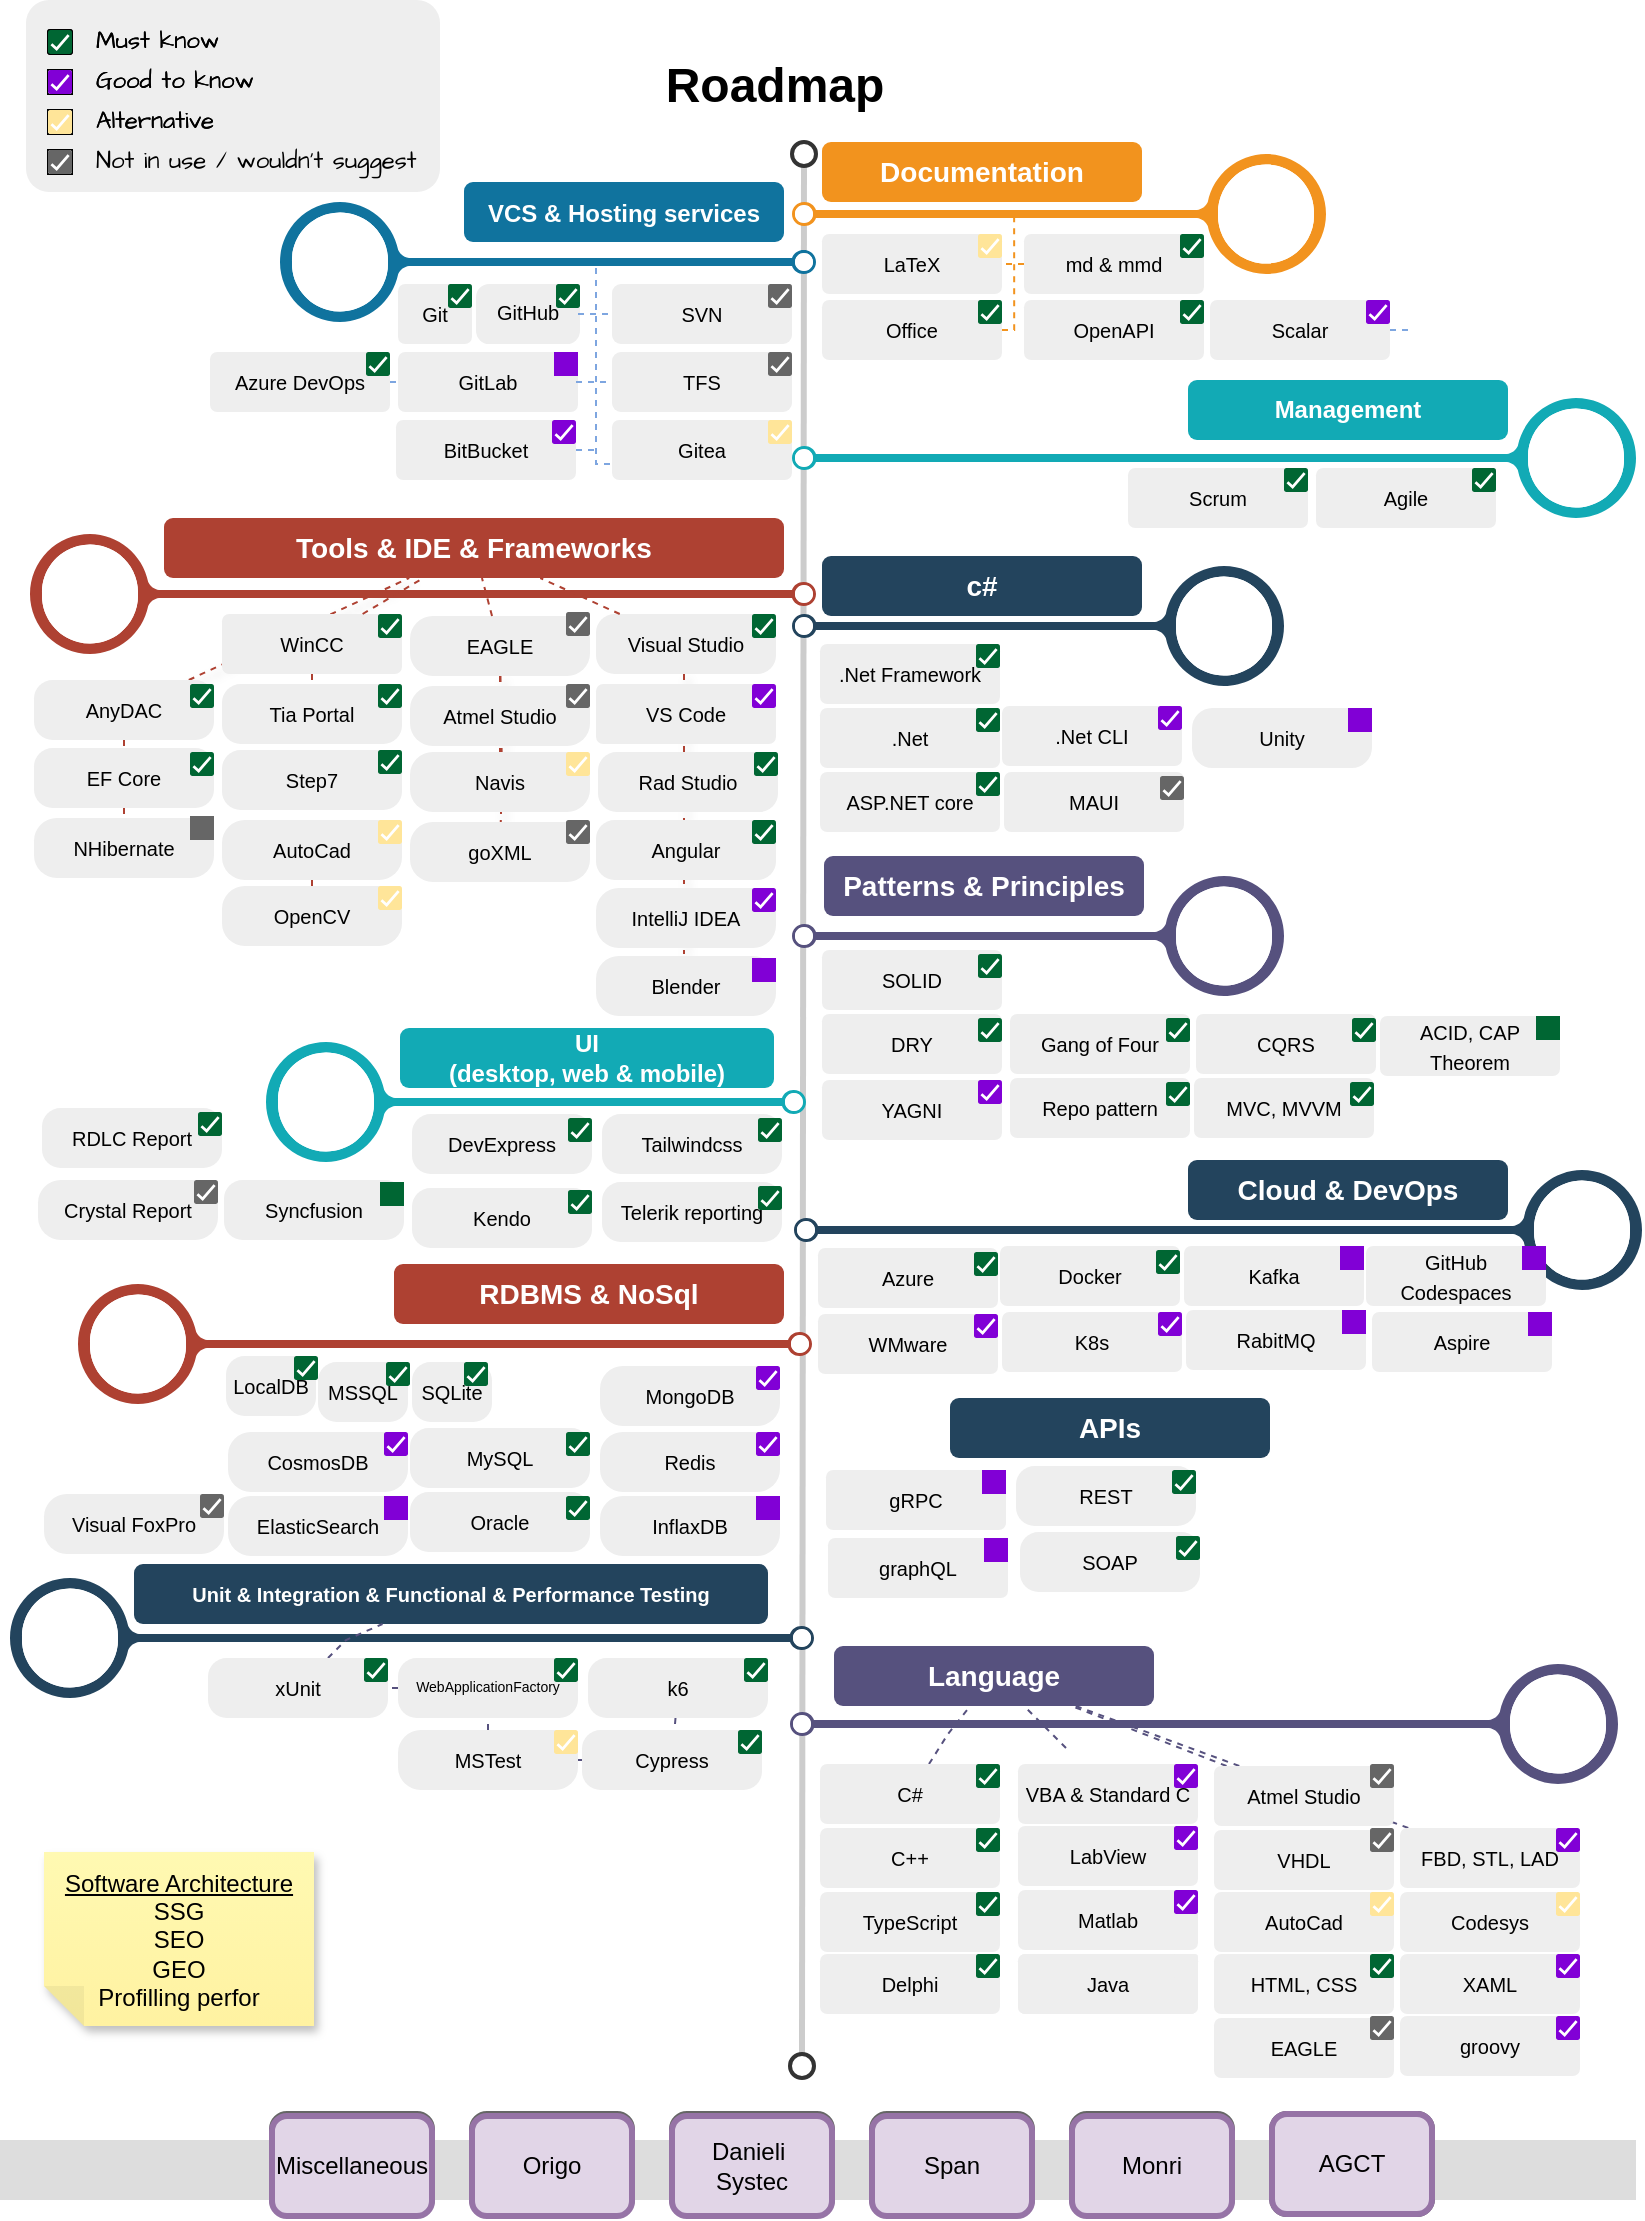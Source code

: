 <mxfile version="28.0.6">
  <diagram name="Page-1" id="L8D_sOTc0Vsrg8IX1oJM">
    <mxGraphModel dx="877" dy="521" grid="0" gridSize="10" guides="1" tooltips="1" connect="1" arrows="1" fold="1" page="1" pageScale="1" pageWidth="827" pageHeight="1169" math="0" shadow="0">
      <root>
        <mxCell id="0" />
        <mxCell id="1" style="" parent="0" />
        <mxCell id="NYTsmTXucnqTdZn-fWSk-219" style="edgeStyle=none;rounded=0;orthogonalLoop=1;jettySize=auto;html=1;dashed=1;strokeColor=#AE4132;align=center;verticalAlign=middle;fontFamily=Helvetica;fontSize=11;fontColor=default;labelBackgroundColor=default;startArrow=none;startFill=0;endArrow=none;shadow=1;" parent="1" source="NYTsmTXucnqTdZn-fWSk-131" target="M2KZPHTKAGTmuo49AGG_-12" edge="1">
          <mxGeometry relative="1" as="geometry" />
        </mxCell>
        <mxCell id="NYTsmTXucnqTdZn-fWSk-209" style="edgeStyle=none;rounded=0;orthogonalLoop=1;jettySize=auto;html=1;dashed=1;strokeColor=#AE4132;align=center;verticalAlign=middle;fontFamily=Helvetica;fontSize=11;fontColor=default;labelBackgroundColor=default;startArrow=none;startFill=0;endArrow=none;shadow=1;" parent="1" source="NYTsmTXucnqTdZn-fWSk-26" target="NYTsmTXucnqTdZn-fWSk-41" edge="1">
          <mxGeometry relative="1" as="geometry">
            <Array as="points">
              <mxPoint x="254" y="395" />
            </Array>
          </mxGeometry>
        </mxCell>
        <mxCell id="NYTsmTXucnqTdZn-fWSk-171" value="" style="rounded=1;strokeColor=none;fillColor=#EEEEEE;align=center;arcSize=12;verticalAlign=top;whiteSpace=wrap;html=1;fontSize=12;" parent="1" vertex="1">
          <mxGeometry x="16" y="8" width="207" height="96" as="geometry" />
        </mxCell>
        <mxCell id="M2KZPHTKAGTmuo49AGG_-1" value="" style="endArrow=none;html=1;strokeWidth=3;strokeColor=#CCCCCC;labelBackgroundColor=none;fontSize=16;rounded=0;" parent="1" source="M2KZPHTKAGTmuo49AGG_-2" target="M2KZPHTKAGTmuo49AGG_-3" edge="1">
          <mxGeometry relative="1" as="geometry" />
        </mxCell>
        <mxCell id="M2KZPHTKAGTmuo49AGG_-2" value="" style="ellipse;whiteSpace=wrap;html=1;aspect=fixed;shadow=0;fillColor=none;strokeColor=#333333;fontSize=16;align=center;strokeWidth=2;" parent="1" vertex="1">
          <mxGeometry x="399" y="79" width="12" height="12" as="geometry" />
        </mxCell>
        <mxCell id="M2KZPHTKAGTmuo49AGG_-3" value="" style="ellipse;whiteSpace=wrap;html=1;aspect=fixed;shadow=0;fillColor=none;strokeColor=#333333;fontSize=16;align=center;strokeWidth=2;" parent="1" vertex="1">
          <mxGeometry x="398" y="1035" width="12" height="12" as="geometry" />
        </mxCell>
        <mxCell id="M2KZPHTKAGTmuo49AGG_-6" value="" style="verticalLabelPosition=middle;verticalAlign=middle;html=1;shape=mxgraph.infographic.circularCallout2;dy=15;strokeColor=#AE4132;labelPosition=center;align=center;fontColor=#10739E;fontStyle=1;fontSize=24;shadow=0;direction=north;" parent="1" vertex="1">
          <mxGeometry x="18" y="275" width="393" height="60" as="geometry" />
        </mxCell>
        <mxCell id="M2KZPHTKAGTmuo49AGG_-7" value="" style="verticalLabelPosition=middle;verticalAlign=middle;html=1;shape=mxgraph.infographic.circularCallout2;dy=15;strokeColor=#23445D;labelPosition=center;align=center;fontColor=#10739E;fontStyle=1;fontSize=24;shadow=0;direction=north;flipH=1;" parent="1" vertex="1">
          <mxGeometry x="399" y="291" width="246" height="60" as="geometry" />
        </mxCell>
        <mxCell id="M2KZPHTKAGTmuo49AGG_-9" value="" style="verticalLabelPosition=middle;verticalAlign=middle;html=1;shape=mxgraph.infographic.circularCallout2;dy=15;strokeColor=#56517E;labelPosition=center;align=center;fontColor=#10739E;fontStyle=1;fontSize=24;shadow=0;direction=north;flipH=1;" parent="1" vertex="1">
          <mxGeometry x="399" y="446" width="246" height="60" as="geometry" />
        </mxCell>
        <UserObject label="&lt;span style=&quot;font-size: 12px;&quot;&gt;VCS &amp;amp; Hosting services&lt;/span&gt;" Tags="Jobs 1" id="M2KZPHTKAGTmuo49AGG_-10">
          <mxCell style="fillColor=#10739E;strokecolor=none;rounded=1;fontColor=#FFFFFF;strokeColor=none;fontStyle=1;fontSize=14;whiteSpace=wrap;html=1;" parent="1" vertex="1">
            <mxGeometry x="235" y="99" width="160" height="30" as="geometry" />
          </mxCell>
        </UserObject>
        <mxCell id="M2KZPHTKAGTmuo49AGG_-12" value="Tools &amp;amp; IDE &amp;amp; Frameworks" style="fillColor=#AE4132;strokecolor=none;rounded=1;fontColor=#FFFFFF;strokeColor=none;fontStyle=1;fontSize=14;whiteSpace=wrap;html=1;" parent="1" vertex="1">
          <mxGeometry x="85" y="267" width="310" height="30" as="geometry" />
        </mxCell>
        <mxCell id="M2KZPHTKAGTmuo49AGG_-13" value="c#" style="fillColor=#23445D;strokecolor=none;rounded=1;fontColor=#FFFFFF;strokeColor=none;fontStyle=1;fontSize=14;whiteSpace=wrap;html=1;" parent="1" vertex="1">
          <mxGeometry x="414" y="286" width="160" height="30" as="geometry" />
        </mxCell>
        <mxCell id="M2KZPHTKAGTmuo49AGG_-15" value="Patterns &amp;amp; Principles" style="fillColor=#56517E;strokecolor=none;rounded=1;fontColor=#FFFFFF;strokeColor=none;fontStyle=1;fontSize=14;whiteSpace=wrap;html=1;" parent="1" vertex="1">
          <mxGeometry x="415" y="436" width="160" height="30" as="geometry" />
        </mxCell>
        <mxCell id="y6uXQ_x-yn5ygmupWFl6-25" style="rounded=0;orthogonalLoop=1;jettySize=auto;html=1;exitX=0.5;exitY=1;exitDx=0;exitDy=0;endArrow=none;startFill=0;dashed=1;startArrow=none;strokeColor=#7EA6E0;edgeStyle=orthogonalEdgeStyle;" parent="1" edge="1">
          <mxGeometry relative="1" as="geometry">
            <mxPoint x="301" y="142" as="sourcePoint" />
            <mxPoint x="358.0" y="217" as="targetPoint" />
            <Array as="points">
              <mxPoint x="301" y="240" />
              <mxPoint x="358" y="240" />
            </Array>
          </mxGeometry>
        </mxCell>
        <mxCell id="M2KZPHTKAGTmuo49AGG_-45" value="Roadmap" style="text;strokeColor=none;fillColor=none;html=1;fontSize=24;fontStyle=1;verticalAlign=middle;align=center;" parent="1" vertex="1">
          <mxGeometry x="340" y="31" width="100" height="40" as="geometry" />
        </mxCell>
        <mxCell id="VMWJDIf144AQG_EVKxVJ-2" value="" style="verticalLabelPosition=middle;verticalAlign=middle;html=1;shape=mxgraph.infographic.circularCallout2;dy=15;strokeColor=#F2931E;labelPosition=center;align=center;fontColor=#F2931E;fontStyle=1;fontSize=24;shadow=0;direction=north;flipH=1;" parent="1" vertex="1">
          <mxGeometry x="399" y="85" width="267" height="60" as="geometry" />
        </mxCell>
        <mxCell id="VMWJDIf144AQG_EVKxVJ-3" value="Documentation" style="fillColor=#F2931E;strokecolor=none;rounded=1;fontColor=#FFFFFF;strokeColor=none;fontStyle=1;fontSize=14;whiteSpace=wrap;html=1;" parent="1" vertex="1">
          <mxGeometry x="414" y="79" width="160" height="30" as="geometry" />
        </mxCell>
        <mxCell id="4aiCjU7T3tnZBi2nyRzy-35" value="" style="fillColor=#dddddd;rounded=0;strokeColor=none;" parent="1" vertex="1">
          <mxGeometry x="3" y="1078" width="818" height="30" as="geometry" />
        </mxCell>
        <mxCell id="y6uXQ_x-yn5ygmupWFl6-7" value="" style="group;strokeColor=default;" parent="1" vertex="1" connectable="0">
          <mxGeometry x="27" y="43" width="12" height="12" as="geometry" />
        </mxCell>
        <UserObject label="Good to know" link="data:action/json,{&quot;actions&quot;:[{&quot;show&quot;:{&quot;tags&quot;:[&quot;good&quot;]}}]}" id="JQdzOv53W2vP1qIU4ONl-59">
          <mxCell style="html=1;shadow=0;dashed=0;shape=mxgraph.atlassian.checkbox_2;fillColor=default;strokeColor=default;fontColor=#000000;align=left;verticalAlign=middle;fontStyle=0;fontSize=12;labelPosition=right;verticalLabelPosition=middle;spacingLeft=10;sketch=0;hachureGap=4;pointerEvents=0;fontFamily=Architects Daughter;fontSource=https%3A%2F%2Ffonts.googleapis.com%2Fcss%3Ffamily%3DArchitects%2BDaughter;" parent="y6uXQ_x-yn5ygmupWFl6-7" vertex="1">
            <mxGeometry width="12" height="12" as="geometry" />
          </mxCell>
        </UserObject>
        <object label="Good to know" tags="good" link="data:action/json,{&quot;actions&quot;:[{&quot;toggle&quot;: {&quot;tags&quot;: [&quot;good&quot;]}}]}" id="M2KZPHTKAGTmuo49AGG_-79">
          <mxCell style="html=1;shadow=0;dashed=0;shape=mxgraph.atlassian.checkbox_2;fillColor=#8100D6;strokeColor=none;fontColor=#000000;align=left;verticalAlign=middle;fontStyle=0;fontSize=12;labelPosition=right;verticalLabelPosition=middle;spacingLeft=10;sketch=0;hachureGap=4;pointerEvents=0;fontFamily=Architects Daughter;fontSource=https%3A%2F%2Ffonts.googleapis.com%2Fcss%3Ffamily%3DArchitects%2BDaughter;" parent="y6uXQ_x-yn5ygmupWFl6-7" vertex="1">
            <mxGeometry width="12" height="12" as="geometry" />
          </mxCell>
        </object>
        <mxCell id="y6uXQ_x-yn5ygmupWFl6-8" value="" style="group;strokeColor=default;" parent="1" vertex="1" connectable="0">
          <mxGeometry x="27" y="63" width="12" height="12" as="geometry" />
        </mxCell>
        <UserObject label="Alternative" link="data:action/json,{&quot;actions&quot;:[{&quot;show&quot;:{&quot;tags&quot;:[&quot;alternative&quot;]}}]}" id="JQdzOv53W2vP1qIU4ONl-63">
          <mxCell style="html=1;shadow=0;dashed=0;shape=mxgraph.atlassian.checkbox_2;fillColor=default;strokeColor=default;fontColor=#000000;align=left;verticalAlign=middle;fontStyle=0;fontSize=12;labelPosition=right;verticalLabelPosition=middle;spacingLeft=10;sketch=0;hachureGap=4;pointerEvents=0;fontFamily=Architects Daughter;fontSource=https%3A%2F%2Ffonts.googleapis.com%2Fcss%3Ffamily%3DArchitects%2BDaughter;" parent="y6uXQ_x-yn5ygmupWFl6-8" vertex="1">
            <mxGeometry width="12" height="12" as="geometry" />
          </mxCell>
        </UserObject>
        <UserObject label="Alternative" link="data:action/json,{&quot;actions&quot;:[{&quot;toggle&quot;: {&quot;tags&quot;: [&quot;alternative&quot;]}}]}" tags="alternative" id="M2KZPHTKAGTmuo49AGG_-80">
          <mxCell style="html=1;shadow=0;dashed=0;shape=mxgraph.atlassian.checkbox_2;fillColor=light-dark(#FFE599,#DCC684);strokeColor=none;fontColor=#000000;align=left;verticalAlign=middle;fontStyle=0;fontSize=12;labelPosition=right;verticalLabelPosition=middle;spacingLeft=10;sketch=0;hachureGap=4;pointerEvents=0;fontFamily=Architects Daughter;fontSource=https%3A%2F%2Ffonts.googleapis.com%2Fcss%3Ffamily%3DArchitects%2BDaughter;" parent="y6uXQ_x-yn5ygmupWFl6-8" vertex="1">
            <mxGeometry width="12" height="12" as="geometry" />
          </mxCell>
        </UserObject>
        <mxCell id="y6uXQ_x-yn5ygmupWFl6-9" value="" style="group;strokeColor=default;" parent="1" vertex="1" connectable="0">
          <mxGeometry x="27" y="83" width="12" height="12" as="geometry" />
        </mxCell>
        <UserObject label="Not in use / wouldn&#39;t&amp;nbsp;suggest" link="data:action/json,{&quot;actions&quot;:[{&quot;show&quot;:{&quot;tags&quot;:[&quot;avoid&quot;]}}]}" id="JQdzOv53W2vP1qIU4ONl-65">
          <mxCell style="html=1;shadow=0;dashed=0;shape=mxgraph.atlassian.checkbox_2;fillColor=default;strokeColor=default;fontColor=#000000;align=left;verticalAlign=middle;fontStyle=0;fontSize=12;labelPosition=right;verticalLabelPosition=middle;spacingLeft=10;sketch=0;hachureGap=4;pointerEvents=0;fontFamily=Architects Daughter;fontSource=https%3A%2F%2Ffonts.googleapis.com%2Fcss%3Ffamily%3DArchitects%2BDaughter;" parent="y6uXQ_x-yn5ygmupWFl6-9" vertex="1">
            <mxGeometry width="12" height="12" as="geometry" />
          </mxCell>
        </UserObject>
        <object label="" tags="avoid" link="data:action/json,{&quot;actions&quot;:[{&quot;toggle&quot;: {&quot;tags&quot;: [&quot;avoid&quot;]}}]}" id="M2KZPHTKAGTmuo49AGG_-104">
          <mxCell style="html=1;shadow=0;dashed=0;shape=mxgraph.atlassian.checkbox_2;fillColor=#666666;strokeColor=none;fontColor=#000000;align=left;verticalAlign=middle;fontStyle=0;fontSize=12;labelPosition=right;verticalLabelPosition=middle;spacingLeft=10;sketch=0;hachureGap=4;pointerEvents=0;fontFamily=Architects Daughter;fontSource=https%3A%2F%2Ffonts.googleapis.com%2Fcss%3Ffamily%3DArchitects%2BDaughter;" parent="y6uXQ_x-yn5ygmupWFl6-9" vertex="1">
            <mxGeometry width="12" height="12" as="geometry" />
          </mxCell>
        </object>
        <UserObject label="Must know" link="data:action/json,{&quot;actions&quot;:[{&quot;show&quot;:{&quot;tags&quot;:[&quot;must&quot;]}}]}" id="JQdzOv53W2vP1qIU4ONl-55">
          <mxCell style="html=1;shadow=0;dashed=0;shape=mxgraph.atlassian.checkbox_2;fillColor=default;strokeColor=default;fontColor=#000000;align=left;verticalAlign=middle;fontStyle=0;fontSize=12;labelPosition=right;verticalLabelPosition=middle;spacingLeft=10;sketch=0;hachureGap=4;pointerEvents=0;fontFamily=Architects Daughter;fontSource=https%3A%2F%2Ffonts.googleapis.com%2Fcss%3Ffamily%3DArchitects%2BDaughter;" parent="1" vertex="1">
            <mxGeometry x="27" y="23" width="12" height="12" as="geometry" />
          </mxCell>
        </UserObject>
        <UserObject label="Must know" link="data:action/json,{&quot;actions&quot;:[{&quot;hide&quot;: {&quot;tags&quot;: [&quot;must&quot;]}}]}" tags="must" id="M2KZPHTKAGTmuo49AGG_-105">
          <mxCell style="html=1;shadow=0;dashed=0;shape=mxgraph.atlassian.checkbox_2;fillColor=#006633;strokeColor=default;fontColor=#000000;align=left;verticalAlign=middle;fontStyle=0;fontSize=12;labelPosition=right;verticalLabelPosition=middle;spacingLeft=10;sketch=0;hachureGap=4;pointerEvents=0;fontFamily=Architects Daughter;fontSource=https%3A%2F%2Ffonts.googleapis.com%2Fcss%3Ffamily%3DArchitects%2BDaughter;" parent="1" vertex="1">
            <mxGeometry x="27" y="23" width="12" height="12" as="geometry" />
          </mxCell>
        </UserObject>
        <mxCell id="NYTsmTXucnqTdZn-fWSk-201" style="edgeStyle=none;rounded=0;orthogonalLoop=1;jettySize=auto;html=1;dashed=1;strokeColor=#AE4132;align=center;verticalAlign=middle;fontFamily=Helvetica;fontSize=11;fontColor=default;labelBackgroundColor=default;startArrow=none;startFill=0;endArrow=none;" parent="1" source="NYTsmTXucnqTdZn-fWSk-26" target="NYTsmTXucnqTdZn-fWSk-23" edge="1">
          <mxGeometry relative="1" as="geometry" />
        </mxCell>
        <mxCell id="NYTsmTXucnqTdZn-fWSk-221" style="edgeStyle=none;rounded=0;orthogonalLoop=1;jettySize=auto;html=1;shadow=0;strokeColor=#56517E;align=center;verticalAlign=middle;fontFamily=Helvetica;fontSize=24;fontColor=#10739E;fontStyle=1;fillColor=default;endArrow=none;endFill=0;dashed=1;" parent="1" source="BV6B9CjeytOaxOdFs6d4-8" target="BV6B9CjeytOaxOdFs6d4-6" edge="1">
          <mxGeometry relative="1" as="geometry">
            <Array as="points">
              <mxPoint x="477" y="875" />
            </Array>
          </mxGeometry>
        </mxCell>
        <mxCell id="NYTsmTXucnqTdZn-fWSk-222" style="edgeStyle=none;rounded=0;orthogonalLoop=1;jettySize=auto;html=1;shadow=0;strokeColor=#56517E;align=center;verticalAlign=middle;fontFamily=Helvetica;fontSize=24;fontColor=#10739E;fontStyle=1;fillColor=default;dashed=1;labelBackgroundColor=default;endArrow=none;endFill=0;" parent="1" target="BV6B9CjeytOaxOdFs6d4-6" edge="1">
          <mxGeometry relative="1" as="geometry">
            <mxPoint x="536" y="882" as="sourcePoint" />
          </mxGeometry>
        </mxCell>
        <mxCell id="NYTsmTXucnqTdZn-fWSk-224" style="edgeStyle=none;rounded=0;orthogonalLoop=1;jettySize=auto;html=1;shadow=0;dashed=1;strokeColor=#56517E;align=center;verticalAlign=middle;fontFamily=Helvetica;fontSize=24;fontColor=#10739E;fontStyle=1;labelBackgroundColor=default;endArrow=none;endFill=0;fillColor=default;" parent="1" source="BV6B9CjeytOaxOdFs6d4-54" target="BV6B9CjeytOaxOdFs6d4-6" edge="1">
          <mxGeometry relative="1" as="geometry" />
        </mxCell>
        <mxCell id="NYTsmTXucnqTdZn-fWSk-223" style="edgeStyle=none;rounded=0;orthogonalLoop=1;jettySize=auto;html=1;shadow=0;dashed=1;strokeColor=#56517E;align=center;verticalAlign=middle;fontFamily=Helvetica;fontSize=24;fontColor=#10739E;fontStyle=1;labelBackgroundColor=default;endArrow=none;endFill=0;fillColor=default;" parent="1" source="BV6B9CjeytOaxOdFs6d4-44" target="BV6B9CjeytOaxOdFs6d4-6" edge="1">
          <mxGeometry relative="1" as="geometry" />
        </mxCell>
        <mxCell id="NYTsmTXucnqTdZn-fWSk-228" style="edgeStyle=none;rounded=0;orthogonalLoop=1;jettySize=auto;html=1;shadow=0;dashed=1;strokeColor=#7EA6E0;align=center;verticalAlign=middle;fontFamily=Helvetica;fontSize=11;fontColor=default;fontStyle=1;labelBackgroundColor=default;endArrow=none;endFill=0;fillColor=default;startArrow=none;startFill=0;" parent="1" source="NYTsmTXucnqTdZn-fWSk-226" target="JQdzOv53W2vP1qIU4ONl-37" edge="1">
          <mxGeometry relative="1" as="geometry">
            <Array as="points">
              <mxPoint x="208" y="199" />
            </Array>
          </mxGeometry>
        </mxCell>
        <mxCell id="NYTsmTXucnqTdZn-fWSk-252" value="Unit &amp;amp; Integration &amp;amp; Functional &amp;amp; Performance Testing" style="fillColor=#23445D;strokecolor=none;rounded=1;fontColor=#FFFFFF;strokeColor=none;fontStyle=1;fontSize=10;whiteSpace=wrap;html=1;" parent="1" vertex="1">
          <mxGeometry x="70" y="790" width="317" height="30" as="geometry" />
        </mxCell>
        <mxCell id="NYTsmTXucnqTdZn-fWSk-253" value="" style="verticalLabelPosition=middle;verticalAlign=middle;html=1;shape=mxgraph.infographic.circularCallout2;dy=15;strokeColor=#23445D;labelPosition=center;align=center;fontColor=#10739E;fontStyle=1;fontSize=24;shadow=0;direction=north;fontFamily=Helvetica;fillColor=default;" parent="1" vertex="1">
          <mxGeometry x="8" y="797" width="402" height="60" as="geometry" />
        </mxCell>
        <mxCell id="NYTsmTXucnqTdZn-fWSk-256" style="edgeStyle=none;rounded=0;orthogonalLoop=1;jettySize=auto;html=1;shadow=0;dashed=1;strokeColor=#56517E;align=center;verticalAlign=middle;fontFamily=Helvetica;fontSize=24;fontColor=#10739E;fontStyle=1;labelBackgroundColor=default;endArrow=none;endFill=0;fillColor=default;" parent="1" source="NYTsmTXucnqTdZn-fWSk-66" target="NYTsmTXucnqTdZn-fWSk-252" edge="1">
          <mxGeometry relative="1" as="geometry">
            <Array as="points">
              <mxPoint x="176" y="828" />
            </Array>
          </mxGeometry>
        </mxCell>
        <mxCell id="NYTsmTXucnqTdZn-fWSk-260" style="edgeStyle=none;rounded=0;orthogonalLoop=1;jettySize=auto;html=1;shadow=0;dashed=1;strokeColor=#56517E;align=center;verticalAlign=middle;fontFamily=Helvetica;fontSize=24;fontColor=#10739E;fontStyle=1;labelBackgroundColor=default;endArrow=none;endFill=0;fillColor=default;" parent="1" source="NYTsmTXucnqTdZn-fWSk-250" target="NYTsmTXucnqTdZn-fWSk-79" edge="1">
          <mxGeometry relative="1" as="geometry" />
        </mxCell>
        <mxCell id="wNDyMjIQuLczTo83OCQg-29" value="&lt;div&gt;&lt;u&gt;Software Architecture&lt;/u&gt;&lt;/div&gt;SSG&lt;div&gt;SEO&lt;/div&gt;&lt;div&gt;GEO&lt;/div&gt;&lt;div&gt;Profilling perfor&lt;/div&gt;" style="shape=note;whiteSpace=wrap;html=1;backgroundOutline=1;fontColor=#000000;darkOpacity=0.05;fillColor=#FFF9B2;strokeColor=none;fillStyle=solid;direction=west;gradientDirection=north;gradientColor=#FFF2A1;shadow=1;size=20;pointerEvents=1;" parent="1" vertex="1">
          <mxGeometry x="25" y="934" width="135" height="87" as="geometry" />
        </mxCell>
        <mxCell id="NYTsmTXucnqTdZn-fWSk-158" value="" style="verticalLabelPosition=middle;verticalAlign=middle;html=1;shape=mxgraph.infographic.circularCallout2;dy=15;strokeColor=#10739E;labelPosition=center;align=center;fontColor=#10739E;fontStyle=1;fontSize=24;shadow=0;direction=north;" parent="1" vertex="1">
          <mxGeometry x="143" y="109" width="268" height="60" as="geometry" />
        </mxCell>
        <mxCell id="NYTsmTXucnqTdZn-fWSk-81" value="" style="verticalLabelPosition=middle;verticalAlign=middle;html=1;shape=mxgraph.infographic.circularCallout2;dy=15;strokeColor=#12AAB5;labelPosition=center;align=center;fontColor=#10739E;fontStyle=1;fontSize=24;shadow=0;direction=north;" parent="1" vertex="1">
          <mxGeometry x="136" y="529" width="270" height="60" as="geometry" />
        </mxCell>
        <mxCell id="NYTsmTXucnqTdZn-fWSk-82" value="UI &lt;br&gt;(desktop, web &amp;amp; mobile)" style="fillColor=#12AAB5;strokecolor=none;rounded=1;fontColor=#FFFFFF;strokeColor=none;fontStyle=1;fontSize=12;whiteSpace=wrap;html=1;" parent="1" vertex="1">
          <mxGeometry x="203" y="522" width="187" height="30" as="geometry" />
        </mxCell>
        <mxCell id="NYTsmTXucnqTdZn-fWSk-63" value="" style="verticalLabelPosition=middle;verticalAlign=middle;html=1;shape=mxgraph.infographic.circularCallout2;dy=15;strokeColor=#23445D;labelPosition=center;align=center;fontColor=#10739E;fontStyle=1;fontSize=24;shadow=0;direction=north;flipH=1;" parent="1" vertex="1">
          <mxGeometry x="400" y="593" width="424" height="60" as="geometry" />
        </mxCell>
        <mxCell id="NYTsmTXucnqTdZn-fWSk-64" value="Cloud &amp;amp; DevOps" style="fillColor=#23445D;strokecolor=none;rounded=1;fontColor=#FFFFFF;strokeColor=none;fontStyle=1;fontSize=14;whiteSpace=wrap;html=1;" parent="1" vertex="1">
          <mxGeometry x="597" y="588" width="160" height="30" as="geometry" />
        </mxCell>
        <mxCell id="NYTsmTXucnqTdZn-fWSk-102" value="" style="verticalLabelPosition=middle;verticalAlign=middle;html=1;shape=mxgraph.infographic.circularCallout2;dy=15;strokeColor=#AE4132;labelPosition=center;align=center;fontColor=#10739E;fontStyle=1;fontSize=24;shadow=0;direction=north;" parent="1" vertex="1">
          <mxGeometry x="42" y="650" width="367" height="60" as="geometry" />
        </mxCell>
        <mxCell id="NYTsmTXucnqTdZn-fWSk-103" value="RDBMS &amp;amp; NoSql" style="fillColor=#AE4132;strokecolor=none;rounded=1;fontColor=#FFFFFF;strokeColor=none;fontStyle=1;fontSize=14;whiteSpace=wrap;html=1;" parent="1" vertex="1">
          <mxGeometry x="200" y="640" width="195" height="30" as="geometry" />
        </mxCell>
        <mxCell id="BV6B9CjeytOaxOdFs6d4-6" value="Language" style="fillColor=#56517E;strokecolor=none;rounded=1;fontColor=#FFFFFF;strokeColor=none;fontStyle=1;fontSize=14;whiteSpace=wrap;html=1;" parent="1" vertex="1">
          <mxGeometry x="420" y="831" width="160" height="30" as="geometry" />
        </mxCell>
        <mxCell id="BV6B9CjeytOaxOdFs6d4-5" value="" style="verticalLabelPosition=middle;verticalAlign=middle;html=1;shape=mxgraph.infographic.circularCallout2;dy=15;strokeColor=#56517E;labelPosition=center;align=center;fontColor=#10739E;fontStyle=1;fontSize=24;shadow=0;direction=north;flipH=1;" parent="1" vertex="1">
          <mxGeometry x="398" y="840" width="414" height="60" as="geometry" />
        </mxCell>
        <object label="" tags="must misc span" id="ZqnaX_WS09FeQfL_u5G4-1">
          <mxCell style="group" vertex="1" connectable="0" parent="1">
            <mxGeometry x="515" y="158" width="90" height="30" as="geometry" />
          </mxCell>
        </object>
        <mxCell id="ZqnaX_WS09FeQfL_u5G4-2" value="&lt;span style=&quot;font-size: 10px;&quot;&gt;OpenAPI&lt;/span&gt;" style="rounded=1;whiteSpace=wrap;html=1;strokeColor=none;fillColor=#EEEEEE;align=center;verticalAlign=middle;arcSize=12;fontFamily=Helvetica;fontSize=12;fontColor=default;" vertex="1" parent="ZqnaX_WS09FeQfL_u5G4-1">
          <mxGeometry width="90" height="30" as="geometry" />
        </mxCell>
        <mxCell id="ZqnaX_WS09FeQfL_u5G4-3" value="" style="html=1;shadow=0;dashed=0;shape=mxgraph.atlassian.checkbox_2;fillColor=#006633;strokeColor=none;fontColor=#000000;align=left;verticalAlign=middle;fontStyle=0;fontSize=12;labelPosition=right;verticalLabelPosition=middle;spacingLeft=10;sketch=0;hachureGap=4;pointerEvents=0;fontFamily=Architects Daughter;fontSource=https%3A%2F%2Ffonts.googleapis.com%2Fcss%3Ffamily%3DArchitects%2BDaughter;" vertex="1" parent="ZqnaX_WS09FeQfL_u5G4-1">
          <mxGeometry x="78" width="12" height="12" as="geometry" />
        </mxCell>
        <object label="" tags="good misc" id="ZqnaX_WS09FeQfL_u5G4-4">
          <mxCell style="group;strokeColor=none;" vertex="1" connectable="0" parent="1">
            <mxGeometry x="608" y="158" width="90" height="30" as="geometry" />
          </mxCell>
        </object>
        <mxCell id="ZqnaX_WS09FeQfL_u5G4-5" style="edgeStyle=orthogonalEdgeStyle;rounded=0;orthogonalLoop=1;jettySize=auto;html=1;exitX=1;exitY=0.5;exitDx=0;exitDy=0;dashed=1;strokeColor=#7EA6E0;align=center;verticalAlign=middle;fontFamily=Helvetica;fontSize=11;fontColor=default;labelBackgroundColor=default;startArrow=none;startFill=0;endArrow=none;" edge="1" parent="ZqnaX_WS09FeQfL_u5G4-4" source="ZqnaX_WS09FeQfL_u5G4-6">
          <mxGeometry relative="1" as="geometry">
            <mxPoint x="100.128" y="15.128" as="targetPoint" />
          </mxGeometry>
        </mxCell>
        <mxCell id="ZqnaX_WS09FeQfL_u5G4-6" value="&lt;font style=&quot;font-size: 10px;&quot;&gt;Scalar&lt;/font&gt;" style="rounded=1;whiteSpace=wrap;html=1;fillColor=#EEEEEE;strokeColor=none;arcSize=12;" vertex="1" parent="ZqnaX_WS09FeQfL_u5G4-4">
          <mxGeometry width="90" height="30" as="geometry" />
        </mxCell>
        <mxCell id="ZqnaX_WS09FeQfL_u5G4-7" value="" style="html=1;shadow=0;dashed=0;shape=mxgraph.atlassian.checkbox_2;fillColor=#8100D6;strokeColor=none;fontColor=#000000;align=left;verticalAlign=middle;fontStyle=0;fontSize=12;labelPosition=right;verticalLabelPosition=middle;spacingLeft=10;sketch=0;hachureGap=4;pointerEvents=0;fontFamily=Architects Daughter;fontSource=https%3A%2F%2Ffonts.googleapis.com%2Fcss%3Ffamily%3DArchitects%2BDaughter;" vertex="1" parent="ZqnaX_WS09FeQfL_u5G4-4">
          <mxGeometry x="78" width="12" height="12" as="geometry" />
        </mxCell>
        <object label="" tags="must " id="ZqnaX_WS09FeQfL_u5G4-11">
          <mxCell style="group" vertex="1" connectable="0" parent="1">
            <mxGeometry x="693" y="516" width="90" height="30" as="geometry" />
          </mxCell>
        </object>
        <mxCell id="ZqnaX_WS09FeQfL_u5G4-12" value="&lt;font style=&quot;font-size: 10px;&quot;&gt;ACID, CAP Theorem&lt;/font&gt;" style="rounded=1;whiteSpace=wrap;html=1;strokeColor=none;fillColor=light-dark(#EEEEEE,#202020);align=center;verticalAlign=middle;arcSize=12;fontFamily=Helvetica;fontSize=12;fontColor=default;" vertex="1" parent="ZqnaX_WS09FeQfL_u5G4-11">
          <mxGeometry width="90" height="30" as="geometry" />
        </mxCell>
        <mxCell id="ZqnaX_WS09FeQfL_u5G4-13" value="" style="html=1;shadow=0;dashed=0;shape=mxgraph.atlassian.checkbox_1;fillColor=#006633;strokeColor=none;fontColor=#000000;align=left;verticalAlign=middle;fontStyle=0;fontSize=12;labelPosition=right;verticalLabelPosition=middle;spacingLeft=10;sketch=0;hachureGap=4;pointerEvents=0;fontFamily=Architects Daughter;fontSource=https%3A%2F%2Ffonts.googleapis.com%2Fcss%3Ffamily%3DArchitects%2BDaughter;" vertex="1" parent="ZqnaX_WS09FeQfL_u5G4-11">
          <mxGeometry x="78" width="12" height="12" as="geometry" />
        </mxCell>
        <object label="" tags="good" id="ZqnaX_WS09FeQfL_u5G4-14">
          <mxCell style="group" vertex="1" connectable="0" parent="1">
            <mxGeometry x="416" y="743" width="90" height="30" as="geometry" />
          </mxCell>
        </object>
        <mxCell id="ZqnaX_WS09FeQfL_u5G4-15" value="&lt;font style=&quot;font-size: 10px;&quot;&gt;gRPC&lt;/font&gt;" style="rounded=1;whiteSpace=wrap;html=1;fillColor=#EEEEEE;strokeColor=none;arcSize=12;align=center;verticalAlign=middle;fontFamily=Helvetica;fontSize=12;fontColor=default;" vertex="1" parent="ZqnaX_WS09FeQfL_u5G4-14">
          <mxGeometry width="90" height="30" as="geometry" />
        </mxCell>
        <mxCell id="ZqnaX_WS09FeQfL_u5G4-16" value="" style="html=1;shadow=0;dashed=0;shape=mxgraph.atlassian.checkbox_1;fillColor=#8100D6;strokeColor=none;fontColor=#000000;align=left;verticalAlign=middle;fontStyle=0;fontSize=12;labelPosition=right;verticalLabelPosition=middle;spacingLeft=10;sketch=0;hachureGap=4;pointerEvents=0;fontFamily=Architects Daughter;fontSource=https%3A%2F%2Ffonts.googleapis.com%2Fcss%3Ffamily%3DArchitects%2BDaughter;" vertex="1" parent="ZqnaX_WS09FeQfL_u5G4-14">
          <mxGeometry x="78" width="12" height="12" as="geometry" />
        </mxCell>
        <mxCell id="ZqnaX_WS09FeQfL_u5G4-17" value="APIs" style="fillColor=#23445D;strokecolor=none;rounded=1;fontColor=#FFFFFF;strokeColor=none;fontStyle=1;fontSize=14;whiteSpace=wrap;html=1;" vertex="1" parent="1">
          <mxGeometry x="478" y="707" width="160" height="30" as="geometry" />
        </mxCell>
        <object label="" tags="good" id="ZqnaX_WS09FeQfL_u5G4-19">
          <mxCell style="group" vertex="1" connectable="0" parent="1">
            <mxGeometry x="417" y="777" width="90" height="30" as="geometry" />
          </mxCell>
        </object>
        <mxCell id="ZqnaX_WS09FeQfL_u5G4-20" value="&lt;font style=&quot;font-size: 10px;&quot;&gt;graphQL&lt;/font&gt;" style="rounded=1;whiteSpace=wrap;html=1;fillColor=#EEEEEE;strokeColor=none;arcSize=12;align=center;verticalAlign=middle;fontFamily=Helvetica;fontSize=12;fontColor=default;" vertex="1" parent="ZqnaX_WS09FeQfL_u5G4-19">
          <mxGeometry width="90" height="30" as="geometry" />
        </mxCell>
        <mxCell id="ZqnaX_WS09FeQfL_u5G4-21" value="" style="html=1;shadow=0;dashed=0;shape=mxgraph.atlassian.checkbox_1;fillColor=#8100D6;strokeColor=none;fontColor=#000000;align=left;verticalAlign=middle;fontStyle=0;fontSize=12;labelPosition=right;verticalLabelPosition=middle;spacingLeft=10;sketch=0;hachureGap=4;pointerEvents=0;fontFamily=Architects Daughter;fontSource=https%3A%2F%2Ffonts.googleapis.com%2Fcss%3Ffamily%3DArchitects%2BDaughter;" vertex="1" parent="ZqnaX_WS09FeQfL_u5G4-19">
          <mxGeometry x="78" width="12" height="12" as="geometry" />
        </mxCell>
        <object label="" tags="must span monri" id="ZqnaX_WS09FeQfL_u5G4-22">
          <mxCell style="group" vertex="1" connectable="0" parent="1">
            <mxGeometry x="511" y="743" width="90" height="30" as="geometry" />
          </mxCell>
        </object>
        <mxCell id="ZqnaX_WS09FeQfL_u5G4-23" value="&lt;font style=&quot;font-size: 10px;&quot;&gt;REST&lt;/font&gt;" style="rounded=1;whiteSpace=wrap;html=1;strokeColor=none;fillColor=light-dark(#EEEEEE,#202020);align=center;verticalAlign=middle;arcSize=31;fontFamily=Helvetica;fontSize=12;fontColor=default;" vertex="1" parent="ZqnaX_WS09FeQfL_u5G4-22">
          <mxGeometry y="-2" width="90" height="30" as="geometry" />
        </mxCell>
        <mxCell id="ZqnaX_WS09FeQfL_u5G4-24" value="" style="html=1;shadow=0;dashed=0;shape=mxgraph.atlassian.checkbox_2;fillColor=#006633;strokeColor=none;fontColor=#000000;align=left;verticalAlign=middle;fontStyle=0;fontSize=12;labelPosition=right;verticalLabelPosition=middle;spacingLeft=10;sketch=0;hachureGap=4;pointerEvents=0;fontFamily=Architects Daughter;fontSource=https%3A%2F%2Ffonts.googleapis.com%2Fcss%3Ffamily%3DArchitects%2BDaughter;" vertex="1" parent="ZqnaX_WS09FeQfL_u5G4-22">
          <mxGeometry x="78" width="12" height="12" as="geometry" />
        </mxCell>
        <object label="" tags="must systec agct" id="ZqnaX_WS09FeQfL_u5G4-25">
          <mxCell style="group" vertex="1" connectable="0" parent="1">
            <mxGeometry x="513" y="776" width="90" height="30" as="geometry" />
          </mxCell>
        </object>
        <mxCell id="ZqnaX_WS09FeQfL_u5G4-26" value="&lt;font style=&quot;font-size: 10px;&quot;&gt;SOAP&lt;/font&gt;" style="rounded=1;whiteSpace=wrap;html=1;strokeColor=none;fillColor=light-dark(#EEEEEE,#202020);align=center;verticalAlign=middle;arcSize=31;fontFamily=Helvetica;fontSize=12;fontColor=default;" vertex="1" parent="ZqnaX_WS09FeQfL_u5G4-25">
          <mxGeometry y="-2" width="90" height="30" as="geometry" />
        </mxCell>
        <mxCell id="ZqnaX_WS09FeQfL_u5G4-27" value="" style="html=1;shadow=0;dashed=0;shape=mxgraph.atlassian.checkbox_2;fillColor=#006633;strokeColor=none;fontColor=#000000;align=left;verticalAlign=middle;fontStyle=0;fontSize=12;labelPosition=right;verticalLabelPosition=middle;spacingLeft=10;sketch=0;hachureGap=4;pointerEvents=0;fontFamily=Architects Daughter;fontSource=https%3A%2F%2Ffonts.googleapis.com%2Fcss%3Ffamily%3DArchitects%2BDaughter;" vertex="1" parent="ZqnaX_WS09FeQfL_u5G4-25">
          <mxGeometry x="78" width="12" height="12" as="geometry" />
        </mxCell>
        <object label="" tags="must systec span monri" id="ZqnaX_WS09FeQfL_u5G4-28">
          <mxCell style="group" vertex="1" connectable="0" parent="1">
            <mxGeometry x="661" y="242" width="90" height="30" as="geometry" />
          </mxCell>
        </object>
        <mxCell id="ZqnaX_WS09FeQfL_u5G4-29" value="&lt;span style=&quot;font-size: 10px;&quot;&gt;Agile&lt;/span&gt;" style="rounded=1;whiteSpace=wrap;html=1;strokeColor=none;fillColor=#EEEEEE;align=center;verticalAlign=middle;arcSize=12;fontFamily=Helvetica;fontSize=12;fontColor=default;" vertex="1" parent="ZqnaX_WS09FeQfL_u5G4-28">
          <mxGeometry width="90" height="30" as="geometry" />
        </mxCell>
        <mxCell id="ZqnaX_WS09FeQfL_u5G4-30" value="" style="html=1;shadow=0;dashed=0;shape=mxgraph.atlassian.checkbox_2;fillColor=#006633;strokeColor=none;fontColor=#000000;align=left;verticalAlign=middle;fontStyle=0;fontSize=12;labelPosition=right;verticalLabelPosition=middle;spacingLeft=10;sketch=0;hachureGap=4;pointerEvents=0;fontFamily=Architects Daughter;fontSource=https%3A%2F%2Ffonts.googleapis.com%2Fcss%3Ffamily%3DArchitects%2BDaughter;" vertex="1" parent="ZqnaX_WS09FeQfL_u5G4-28">
          <mxGeometry x="78" width="12" height="12" as="geometry" />
        </mxCell>
        <mxCell id="ZqnaX_WS09FeQfL_u5G4-31" value="Management" style="fillColor=#12AAB5;strokecolor=none;rounded=1;fontColor=#FFFFFF;strokeColor=none;fontStyle=1;fontSize=12;whiteSpace=wrap;html=1;align=center;verticalAlign=middle;fontFamily=Helvetica;" vertex="1" parent="1">
          <mxGeometry x="597" y="198" width="160" height="30" as="geometry" />
        </mxCell>
        <object label="" tags="must systec span" id="ZqnaX_WS09FeQfL_u5G4-32">
          <mxCell style="group" vertex="1" connectable="0" parent="1">
            <mxGeometry x="567" y="242" width="90" height="30" as="geometry" />
          </mxCell>
        </object>
        <mxCell id="ZqnaX_WS09FeQfL_u5G4-33" value="&lt;span style=&quot;font-size: 10px;&quot;&gt;Scrum&lt;/span&gt;" style="rounded=1;whiteSpace=wrap;html=1;strokeColor=none;fillColor=#EEEEEE;align=center;verticalAlign=middle;arcSize=12;fontFamily=Helvetica;fontSize=12;fontColor=default;" vertex="1" parent="ZqnaX_WS09FeQfL_u5G4-32">
          <mxGeometry width="90" height="30" as="geometry" />
        </mxCell>
        <mxCell id="ZqnaX_WS09FeQfL_u5G4-34" value="" style="html=1;shadow=0;dashed=0;shape=mxgraph.atlassian.checkbox_2;fillColor=#006633;strokeColor=none;fontColor=#000000;align=left;verticalAlign=middle;fontStyle=0;fontSize=12;labelPosition=right;verticalLabelPosition=middle;spacingLeft=10;sketch=0;hachureGap=4;pointerEvents=0;fontFamily=Architects Daughter;fontSource=https%3A%2F%2Ffonts.googleapis.com%2Fcss%3Ffamily%3DArchitects%2BDaughter;" vertex="1" parent="ZqnaX_WS09FeQfL_u5G4-32">
          <mxGeometry x="78" width="12" height="12" as="geometry" />
        </mxCell>
        <mxCell id="ZqnaX_WS09FeQfL_u5G4-35" value="" style="verticalLabelPosition=middle;verticalAlign=middle;html=1;shape=mxgraph.infographic.circularCallout2;dy=15;strokeColor=#12AAB5;labelPosition=center;align=center;fontColor=#10739E;fontStyle=1;fontSize=24;shadow=0;direction=north;flipH=1;fontFamily=Helvetica;fillColor=default;" vertex="1" parent="1">
          <mxGeometry x="399" y="207" width="422" height="60" as="geometry" />
        </mxCell>
        <mxCell id="4aiCjU7T3tnZBi2nyRzy-43" value="Toggles" style="" parent="0" />
        <UserObject label="Origo" link="data:action/json,{&quot;actions&quot;:[{&quot;show&quot;:{&quot;cells&quot;:[&quot;4aiCjU7T3tnZBi2nyRzy-2&quot;]}},{&quot;show&quot;:{&quot;tags&quot;:[&quot;origo&quot;]}}]}" id="4aiCjU7T3tnZBi2nyRzy-44">
          <mxCell style="rounded=1;whiteSpace=wrap;html=1;fontSize=12;fillColor=#F5F5F5;strokeColor=#666666;strokeWidth=3;" parent="4aiCjU7T3tnZBi2nyRzy-43" vertex="1">
            <mxGeometry x="239" y="1065" width="80" height="50" as="geometry" />
          </mxCell>
        </UserObject>
        <UserObject label="Danieli&amp;nbsp;&lt;br&gt;&lt;span style=&quot;background-color: transparent; color: light-dark(rgb(0, 0, 0), rgb(255, 255, 255));&quot;&gt;Systec&lt;/span&gt;" link="data:action/json,{&quot;actions&quot;:[{&quot;show&quot;:{&quot;cells&quot;:[&quot;4aiCjU7T3tnZBi2nyRzy-4&quot;]}},{&quot;show&quot;:{&quot;tags&quot;:[&quot;systec&quot;]}}]}" id="4aiCjU7T3tnZBi2nyRzy-45">
          <mxCell style="rounded=1;whiteSpace=wrap;html=1;fontSize=12;fillColor=#F5F5F5;strokeColor=#666666;strokeWidth=3;" parent="4aiCjU7T3tnZBi2nyRzy-43" vertex="1">
            <mxGeometry x="339" y="1065" width="80" height="50" as="geometry" />
          </mxCell>
        </UserObject>
        <UserObject label="Span" link="data:action/json,{&quot;actions&quot;:[{&quot;show&quot;:{&quot;cells&quot;:[&quot;4aiCjU7T3tnZBi2nyRzy-6&quot;]}},{&quot;show&quot;:{&quot;tags&quot;:[&quot;span&quot;]}}]}" id="4aiCjU7T3tnZBi2nyRzy-46">
          <mxCell style="rounded=1;whiteSpace=wrap;html=1;fontSize=12;fillColor=#F5F5F5;strokeColor=#666666;strokeWidth=3;" parent="4aiCjU7T3tnZBi2nyRzy-43" vertex="1">
            <mxGeometry x="439" y="1065" width="80" height="50" as="geometry" />
          </mxCell>
        </UserObject>
        <UserObject label="Monri" link="data:action/json,{&quot;actions&quot;:[{&quot;show&quot;:{&quot;cells&quot;:[&quot;4aiCjU7T3tnZBi2nyRzy-7&quot;]}},{&quot;show&quot;:{&quot;tags&quot;:[&quot;monri&quot;]}}]}" id="4aiCjU7T3tnZBi2nyRzy-47">
          <mxCell style="rounded=1;whiteSpace=wrap;html=1;fontSize=12;fillColor=#F5F5F5;strokeColor=#666666;strokeWidth=3;" parent="4aiCjU7T3tnZBi2nyRzy-43" vertex="1">
            <mxGeometry x="539" y="1065" width="80" height="50" as="geometry" />
          </mxCell>
        </UserObject>
        <UserObject label="AGCT" link="data:action/json,{&quot;actions&quot;:[{&quot;show&quot;:{&quot;cells&quot;:[&quot;4aiCjU7T3tnZBi2nyRzy-8&quot;]}},{&quot;show&quot;:{&quot;tags&quot;:[&quot;agct&quot;]}}]}" id="4aiCjU7T3tnZBi2nyRzy-48">
          <mxCell style="rounded=1;whiteSpace=wrap;html=1;fontSize=12;fillColor=#F5F5F5;strokeColor=#666666;strokeWidth=3;" parent="4aiCjU7T3tnZBi2nyRzy-43" vertex="1">
            <mxGeometry x="639" y="1065" width="80" height="50" as="geometry" />
          </mxCell>
        </UserObject>
        <UserObject label="Miscellaneous" link="data:action/json,{&quot;actions&quot;:[{&quot;show&quot;:{&quot;cells&quot;:[&quot;4aiCjU7T3tnZBi2nyRzy-9&quot;]}}, {&quot;show&quot;:{&quot;tags&quot;:[&quot;misc&quot;]}}]}" id="4aiCjU7T3tnZBi2nyRzy-49">
          <mxCell style="rounded=1;whiteSpace=wrap;html=1;fontSize=12;fillColor=#F5F5F5;strokeColor=#666666;strokeWidth=3;" parent="4aiCjU7T3tnZBi2nyRzy-43" vertex="1">
            <mxGeometry x="139" y="1065" width="80" height="50" as="geometry" />
          </mxCell>
        </UserObject>
        <mxCell id="4aiCjU7T3tnZBi2nyRzy-4" value="Systec" parent="0" />
        <UserObject label="Danieli&amp;nbsp;&lt;br&gt;&lt;span style=&quot;background-color: transparent; color: light-dark(rgb(0, 0, 0), rgb(255, 255, 255));&quot;&gt;Systec&lt;/span&gt;" link="data:action/json,{&quot;actions&quot;:[{&quot;hide&quot;:{&quot;cells&quot;:[&quot;4aiCjU7T3tnZBi2nyRzy-4&quot;]}},{&quot;hide&quot;:{&quot;tags&quot;:[&quot;systec&quot;]}}]}" id="4aiCjU7T3tnZBi2nyRzy-5">
          <mxCell style="rounded=1;whiteSpace=wrap;html=1;fontSize=12;fillColor=#e1d5e7;strokeColor=#9673a6;strokeWidth=3;" parent="4aiCjU7T3tnZBi2nyRzy-4" vertex="1">
            <mxGeometry x="339" y="1066" width="80" height="50" as="geometry" />
          </mxCell>
        </UserObject>
        <object label="&lt;font style=&quot;font-size: 10px;&quot;&gt;Java&lt;/font&gt;" tags="tag1" id="n9DwdoVZXlDUG74vrjvM-36">
          <mxCell style="rounded=1;whiteSpace=wrap;html=1;fillColor=light-dark(#EEEEEE,#202020);strokeColor=none;arcSize=12;align=center;verticalAlign=middle;fontFamily=Helvetica;fontSize=12;fontColor=default;" parent="4aiCjU7T3tnZBi2nyRzy-4" vertex="1" visible="0">
            <mxGeometry x="55" y="1049" width="90" height="30" as="geometry" />
          </mxCell>
        </object>
        <object label="" tags="good systec" id="lzwsO5Y9CsKYSwi7lBDN-38">
          <mxCell style="group" parent="4aiCjU7T3tnZBi2nyRzy-4" vertex="1" connectable="0">
            <mxGeometry x="596" y="663" width="90" height="30" as="geometry" />
          </mxCell>
        </object>
        <mxCell id="lzwsO5Y9CsKYSwi7lBDN-39" value="&lt;font style=&quot;font-size: 10px;&quot;&gt;RabitMQ&lt;/font&gt;" style="rounded=1;whiteSpace=wrap;html=1;fillColor=#EEEEEE;strokeColor=none;arcSize=12;align=center;verticalAlign=middle;fontFamily=Helvetica;fontSize=12;fontColor=default;" parent="lzwsO5Y9CsKYSwi7lBDN-38" vertex="1">
          <mxGeometry width="90" height="30" as="geometry" />
        </mxCell>
        <mxCell id="lzwsO5Y9CsKYSwi7lBDN-40" value="" style="html=1;shadow=0;dashed=0;shape=mxgraph.atlassian.checkbox_1;fillColor=#8100D6;strokeColor=none;fontColor=#000000;align=left;verticalAlign=middle;fontStyle=0;fontSize=12;labelPosition=right;verticalLabelPosition=middle;spacingLeft=10;sketch=0;hachureGap=4;pointerEvents=0;fontFamily=Architects Daughter;fontSource=https%3A%2F%2Ffonts.googleapis.com%2Fcss%3Ffamily%3DArchitects%2BDaughter;" parent="lzwsO5Y9CsKYSwi7lBDN-38" vertex="1">
          <mxGeometry x="78" width="12" height="12" as="geometry" />
        </mxCell>
        <object label="" tags="must misc span monri" id="UgYutemznPgJtURlq7VX-11">
          <mxCell style="group" parent="4aiCjU7T3tnZBi2nyRzy-4" vertex="1" connectable="0">
            <mxGeometry x="116" y="688" width="45" height="30" as="geometry" />
          </mxCell>
        </object>
        <mxCell id="UgYutemznPgJtURlq7VX-12" value="&lt;font style=&quot;font-size: 10px;&quot;&gt;LocalDB&lt;/font&gt;" style="rounded=1;whiteSpace=wrap;html=1;strokeColor=none;fillColor=light-dark(#EEEEEE,#202020);align=center;verticalAlign=middle;arcSize=31;fontFamily=Helvetica;fontSize=12;fontColor=default;" parent="UgYutemznPgJtURlq7VX-11" vertex="1">
          <mxGeometry y="-2" width="45" height="30" as="geometry" />
        </mxCell>
        <mxCell id="UgYutemznPgJtURlq7VX-13" value="" style="html=1;shadow=0;dashed=0;shape=mxgraph.atlassian.checkbox_2;fillColor=#006633;strokeColor=none;fontColor=#000000;align=left;verticalAlign=middle;fontStyle=0;fontSize=12;labelPosition=right;verticalLabelPosition=middle;spacingLeft=10;sketch=0;hachureGap=4;pointerEvents=0;fontFamily=Architects Daughter;fontSource=https%3A%2F%2Ffonts.googleapis.com%2Fcss%3Ffamily%3DArchitects%2BDaughter;" parent="UgYutemznPgJtURlq7VX-11" vertex="1">
          <mxGeometry x="34" y="-2" width="12" height="12" as="geometry" />
        </mxCell>
        <object label="" tags="good misc" id="UgYutemznPgJtURlq7VX-14">
          <mxCell style="group" parent="4aiCjU7T3tnZBi2nyRzy-4" vertex="1" connectable="0">
            <mxGeometry x="686" y="631" width="90" height="30" as="geometry" />
          </mxCell>
        </object>
        <mxCell id="UgYutemznPgJtURlq7VX-15" value="&lt;span style=&quot;font-size: 10px;&quot;&gt;GitHub Codespaces&lt;/span&gt;" style="rounded=1;whiteSpace=wrap;html=1;fillColor=#EEEEEE;strokeColor=none;arcSize=12;align=center;verticalAlign=middle;fontFamily=Helvetica;fontSize=12;fontColor=default;" parent="UgYutemznPgJtURlq7VX-14" vertex="1">
          <mxGeometry width="90" height="30" as="geometry" />
        </mxCell>
        <mxCell id="UgYutemznPgJtURlq7VX-16" value="" style="html=1;shadow=0;dashed=0;shape=mxgraph.atlassian.checkbox_1;fillColor=#8100D6;strokeColor=none;fontColor=#000000;align=left;verticalAlign=middle;fontStyle=0;fontSize=12;labelPosition=right;verticalLabelPosition=middle;spacingLeft=10;sketch=0;hachureGap=4;pointerEvents=0;fontFamily=Architects Daughter;fontSource=https%3A%2F%2Ffonts.googleapis.com%2Fcss%3Ffamily%3DArchitects%2BDaughter;" parent="UgYutemznPgJtURlq7VX-14" vertex="1">
          <mxGeometry x="78" width="12" height="12" as="geometry" />
        </mxCell>
        <mxCell id="4aiCjU7T3tnZBi2nyRzy-2" value="Origo" style="" parent="0" />
        <UserObject label="Origo" link="data:action/json,{&quot;actions&quot;:[{&quot;hide&quot;:{&quot;cells&quot;:[&quot;4aiCjU7T3tnZBi2nyRzy-2&quot;]}},{&quot;hide&quot;:{&quot;tags&quot;:[&quot;origo&quot;]}}]}" id="4aiCjU7T3tnZBi2nyRzy-3">
          <mxCell style="rounded=1;whiteSpace=wrap;html=1;fontSize=12;fillColor=#e1d5e7;strokeColor=#9673a6;strokeWidth=3;" parent="4aiCjU7T3tnZBi2nyRzy-2" vertex="1">
            <mxGeometry x="239" y="1066" width="80" height="50" as="geometry" />
          </mxCell>
        </UserObject>
        <object label="" tags="must origo systec span monri" id="BV6B9CjeytOaxOdFs6d4-7">
          <mxCell style="group" parent="4aiCjU7T3tnZBi2nyRzy-2" vertex="1" connectable="0">
            <mxGeometry x="413" y="890" width="90" height="30" as="geometry" />
          </mxCell>
        </object>
        <mxCell id="BV6B9CjeytOaxOdFs6d4-8" value="&lt;font style=&quot;font-size: 10px;&quot;&gt;C#&lt;/font&gt;" style="rounded=1;whiteSpace=wrap;html=1;strokeColor=none;fillColor=light-dark(#EEEEEE,#202020);align=center;verticalAlign=middle;arcSize=12;fontFamily=Helvetica;fontSize=12;fontColor=default;" parent="BV6B9CjeytOaxOdFs6d4-7" vertex="1">
          <mxGeometry width="90" height="30" as="geometry" />
        </mxCell>
        <mxCell id="BV6B9CjeytOaxOdFs6d4-9" value="" style="html=1;shadow=0;dashed=0;shape=mxgraph.atlassian.checkbox_2;fillColor=#006633;strokeColor=none;fontColor=#000000;align=left;verticalAlign=middle;fontStyle=0;fontSize=12;labelPosition=right;verticalLabelPosition=middle;spacingLeft=10;sketch=0;hachureGap=4;pointerEvents=0;fontFamily=Architects Daughter;fontSource=https%3A%2F%2Ffonts.googleapis.com%2Fcss%3Ffamily%3DArchitects%2BDaughter;" parent="BV6B9CjeytOaxOdFs6d4-7" vertex="1">
          <mxGeometry x="78" width="12" height="12" as="geometry" />
        </mxCell>
        <object label="" tags="must systec" id="BV6B9CjeytOaxOdFs6d4-10">
          <mxCell style="group" parent="4aiCjU7T3tnZBi2nyRzy-2" vertex="1" connectable="0">
            <mxGeometry x="413" y="922" width="90" height="30" as="geometry" />
          </mxCell>
        </object>
        <mxCell id="BV6B9CjeytOaxOdFs6d4-11" value="&lt;font style=&quot;font-size: 10px;&quot;&gt;C++&lt;/font&gt;" style="rounded=1;whiteSpace=wrap;html=1;strokeColor=none;fillColor=light-dark(#EEEEEE,#202020);align=center;verticalAlign=middle;arcSize=12;fontFamily=Helvetica;fontSize=12;fontColor=default;" parent="BV6B9CjeytOaxOdFs6d4-10" vertex="1">
          <mxGeometry width="90" height="30" as="geometry" />
        </mxCell>
        <mxCell id="BV6B9CjeytOaxOdFs6d4-12" value="" style="html=1;shadow=0;dashed=0;shape=mxgraph.atlassian.checkbox_2;fillColor=#006633;strokeColor=none;fontColor=#000000;align=left;verticalAlign=middle;fontStyle=0;fontSize=12;labelPosition=right;verticalLabelPosition=middle;spacingLeft=10;sketch=0;hachureGap=4;pointerEvents=0;fontFamily=Architects Daughter;fontSource=https%3A%2F%2Ffonts.googleapis.com%2Fcss%3Ffamily%3DArchitects%2BDaughter;" parent="BV6B9CjeytOaxOdFs6d4-10" vertex="1">
          <mxGeometry x="78" width="12" height="12" as="geometry" />
        </mxCell>
        <object label="" tags="must span" id="BV6B9CjeytOaxOdFs6d4-14">
          <mxCell style="group" parent="4aiCjU7T3tnZBi2nyRzy-2" vertex="1" connectable="0">
            <mxGeometry x="413" y="954" width="90" height="30" as="geometry" />
          </mxCell>
        </object>
        <mxCell id="BV6B9CjeytOaxOdFs6d4-15" value="&lt;font style=&quot;font-size: 10px;&quot;&gt;TypeScript&lt;/font&gt;" style="rounded=1;whiteSpace=wrap;html=1;strokeColor=none;fillColor=light-dark(#EEEEEE,#202020);align=center;verticalAlign=middle;arcSize=12;fontFamily=Helvetica;fontSize=12;fontColor=default;" parent="BV6B9CjeytOaxOdFs6d4-14" vertex="1">
          <mxGeometry width="90" height="30" as="geometry" />
        </mxCell>
        <mxCell id="BV6B9CjeytOaxOdFs6d4-16" value="" style="html=1;shadow=0;dashed=0;shape=mxgraph.atlassian.checkbox_2;fillColor=#006633;strokeColor=none;fontColor=#000000;align=left;verticalAlign=middle;fontStyle=0;fontSize=12;labelPosition=right;verticalLabelPosition=middle;spacingLeft=10;sketch=0;hachureGap=4;pointerEvents=0;fontFamily=Architects Daughter;fontSource=https%3A%2F%2Ffonts.googleapis.com%2Fcss%3Ffamily%3DArchitects%2BDaughter;" parent="BV6B9CjeytOaxOdFs6d4-14" vertex="1">
          <mxGeometry x="78" width="12" height="12" as="geometry" />
        </mxCell>
        <object label="" tags="must origo systec" id="BV6B9CjeytOaxOdFs6d4-17">
          <mxCell style="group" parent="4aiCjU7T3tnZBi2nyRzy-2" vertex="1" connectable="0">
            <mxGeometry x="413" y="985" width="90" height="30" as="geometry" />
          </mxCell>
        </object>
        <mxCell id="BV6B9CjeytOaxOdFs6d4-18" value="&lt;font style=&quot;font-size: 10px;&quot;&gt;Delphi&lt;/font&gt;" style="rounded=1;whiteSpace=wrap;html=1;strokeColor=none;fillColor=light-dark(#EEEEEE,#202020);align=center;verticalAlign=middle;arcSize=12;fontFamily=Helvetica;fontSize=12;fontColor=default;" parent="BV6B9CjeytOaxOdFs6d4-17" vertex="1">
          <mxGeometry width="90" height="30" as="geometry" />
        </mxCell>
        <mxCell id="BV6B9CjeytOaxOdFs6d4-19" value="" style="html=1;shadow=0;dashed=0;shape=mxgraph.atlassian.checkbox_2;fillColor=#006633;strokeColor=none;fontColor=#000000;align=left;verticalAlign=middle;fontStyle=0;fontSize=12;labelPosition=right;verticalLabelPosition=middle;spacingLeft=10;sketch=0;hachureGap=4;pointerEvents=0;fontFamily=Architects Daughter;fontSource=https%3A%2F%2Ffonts.googleapis.com%2Fcss%3Ffamily%3DArchitects%2BDaughter;" parent="BV6B9CjeytOaxOdFs6d4-17" vertex="1">
          <mxGeometry x="78" width="12" height="12" as="geometry" />
        </mxCell>
        <object label="" tags="good origo" id="BV6B9CjeytOaxOdFs6d4-20">
          <mxCell style="group" parent="4aiCjU7T3tnZBi2nyRzy-2" vertex="1" connectable="0">
            <mxGeometry x="512" y="890" width="90" height="30" as="geometry" />
          </mxCell>
        </object>
        <mxCell id="BV6B9CjeytOaxOdFs6d4-21" value="&lt;font style=&quot;font-size: 10px;&quot;&gt;VBA &amp;amp; Standard C&lt;/font&gt;" style="rounded=1;whiteSpace=wrap;html=1;fillColor=light-dark(#EEEEEE,#202020);strokeColor=none;arcSize=12;align=center;verticalAlign=middle;fontFamily=Helvetica;fontSize=12;fontColor=default;" parent="BV6B9CjeytOaxOdFs6d4-20" vertex="1">
          <mxGeometry width="90" height="30" as="geometry" />
        </mxCell>
        <mxCell id="BV6B9CjeytOaxOdFs6d4-22" value="" style="html=1;shadow=0;dashed=0;shape=mxgraph.atlassian.checkbox_2;fillColor=#8100D6;strokeColor=none;fontColor=#000000;align=left;verticalAlign=middle;fontStyle=0;fontSize=12;labelPosition=right;verticalLabelPosition=middle;spacingLeft=10;sketch=0;hachureGap=4;pointerEvents=0;fontFamily=Architects Daughter;fontSource=https%3A%2F%2Ffonts.googleapis.com%2Fcss%3Ffamily%3DArchitects%2BDaughter;" parent="BV6B9CjeytOaxOdFs6d4-20" vertex="1">
          <mxGeometry x="78" width="12" height="12" as="geometry" />
        </mxCell>
        <object label="" tags="alternative" id="BV6B9CjeytOaxOdFs6d4-33">
          <mxCell style="group;strokeColor=none;arcSize=24;absoluteArcSize=0;" parent="4aiCjU7T3tnZBi2nyRzy-2" vertex="1" connectable="0">
            <mxGeometry x="610" y="954" width="90" height="30" as="geometry" />
          </mxCell>
        </object>
        <mxCell id="BV6B9CjeytOaxOdFs6d4-34" value="&lt;font style=&quot;font-size: 10px;&quot;&gt;AutoCad&lt;/font&gt;" style="rounded=1;whiteSpace=wrap;html=1;fillColor=light-dark(#EEEEEE,#202020);strokeColor=none;arcSize=12;align=center;verticalAlign=middle;fontFamily=Helvetica;fontSize=12;fontColor=default;" parent="BV6B9CjeytOaxOdFs6d4-33" vertex="1">
          <mxGeometry width="90" height="30" as="geometry" />
        </mxCell>
        <mxCell id="BV6B9CjeytOaxOdFs6d4-35" value="" style="html=1;shadow=0;dashed=0;shape=mxgraph.atlassian.checkbox_2;fillColor=light-dark(#FFE599,#DCC684);strokeColor=none;fontColor=#000000;align=left;verticalAlign=middle;fontStyle=0;fontSize=12;labelPosition=right;verticalLabelPosition=middle;spacingLeft=10;sketch=0;hachureGap=4;pointerEvents=0;fontFamily=Architects Daughter;fontSource=https%3A%2F%2Ffonts.googleapis.com%2Fcss%3Ffamily%3DArchitects%2BDaughter;" parent="BV6B9CjeytOaxOdFs6d4-33" vertex="1">
          <mxGeometry x="78" width="12" height="12" as="geometry" />
        </mxCell>
        <object label="" tags="avoid" id="BV6B9CjeytOaxOdFs6d4-40">
          <mxCell style="group" parent="4aiCjU7T3tnZBi2nyRzy-2" vertex="1" connectable="0">
            <mxGeometry x="610" y="922" width="90" height="30" as="geometry" />
          </mxCell>
        </object>
        <mxCell id="BV6B9CjeytOaxOdFs6d4-41" value="&lt;font style=&quot;font-size: 10px;&quot;&gt;VHDL&lt;/font&gt;" style="rounded=1;whiteSpace=wrap;html=1;fillColor=light-dark(#EEEEEE,#202020);strokeColor=none;align=center;verticalAlign=middle;arcSize=12;fontFamily=Helvetica;fontSize=12;fontColor=default;" parent="BV6B9CjeytOaxOdFs6d4-40" vertex="1">
          <mxGeometry y="1" width="90" height="30" as="geometry" />
        </mxCell>
        <mxCell id="BV6B9CjeytOaxOdFs6d4-42" value="" style="html=1;shadow=0;dashed=0;shape=mxgraph.atlassian.checkbox_2;fillColor=#666666;strokeColor=none;fontColor=#000000;align=left;verticalAlign=middle;fontStyle=0;fontSize=12;labelPosition=right;verticalLabelPosition=middle;spacingLeft=10;sketch=0;hachureGap=4;pointerEvents=0;fontFamily=Architects Daughter;fontSource=https%3A%2F%2Ffonts.googleapis.com%2Fcss%3Ffamily%3DArchitects%2BDaughter;" parent="BV6B9CjeytOaxOdFs6d4-40" vertex="1">
          <mxGeometry x="78" width="12" height="12" as="geometry" />
        </mxCell>
        <object label="" tags="avoid" id="BV6B9CjeytOaxOdFs6d4-43">
          <mxCell style="group" parent="4aiCjU7T3tnZBi2nyRzy-2" vertex="1" connectable="0">
            <mxGeometry x="610" y="890" width="90" height="31" as="geometry" />
          </mxCell>
        </object>
        <mxCell id="BV6B9CjeytOaxOdFs6d4-44" value="&lt;font style=&quot;font-size: 10px;&quot;&gt;Atmel Studio&lt;/font&gt;" style="rounded=1;whiteSpace=wrap;html=1;fillColor=light-dark(#EEEEEE,#202020);strokeColor=none;align=center;verticalAlign=middle;arcSize=12;fontFamily=Helvetica;fontSize=12;fontColor=default;" parent="BV6B9CjeytOaxOdFs6d4-43" vertex="1">
          <mxGeometry y="1" width="90" height="30" as="geometry" />
        </mxCell>
        <mxCell id="BV6B9CjeytOaxOdFs6d4-45" value="" style="html=1;shadow=0;dashed=0;shape=mxgraph.atlassian.checkbox_2;fillColor=#666666;strokeColor=none;fontColor=#000000;align=left;verticalAlign=middle;fontStyle=0;fontSize=12;labelPosition=right;verticalLabelPosition=middle;spacingLeft=10;sketch=0;hachureGap=4;pointerEvents=0;fontFamily=Architects Daughter;fontSource=https%3A%2F%2Ffonts.googleapis.com%2Fcss%3Ffamily%3DArchitects%2BDaughter;" parent="BV6B9CjeytOaxOdFs6d4-43" vertex="1">
          <mxGeometry x="78" width="12" height="12" as="geometry" />
        </mxCell>
        <object label="" tags="avoid" id="BV6B9CjeytOaxOdFs6d4-46">
          <mxCell style="group" parent="4aiCjU7T3tnZBi2nyRzy-2" vertex="1" connectable="0">
            <mxGeometry x="610" y="1016" width="90" height="30" as="geometry" />
          </mxCell>
        </object>
        <mxCell id="BV6B9CjeytOaxOdFs6d4-47" value="&lt;font style=&quot;font-size: 10px;&quot;&gt;EAGLE&lt;/font&gt;" style="rounded=1;whiteSpace=wrap;html=1;fillColor=light-dark(#EEEEEE,#202020);strokeColor=none;align=center;verticalAlign=middle;arcSize=12;fontFamily=Helvetica;fontSize=12;fontColor=default;" parent="BV6B9CjeytOaxOdFs6d4-46" vertex="1">
          <mxGeometry y="1" width="90" height="30" as="geometry" />
        </mxCell>
        <mxCell id="BV6B9CjeytOaxOdFs6d4-48" value="" style="html=1;shadow=0;dashed=0;shape=mxgraph.atlassian.checkbox_2;fillColor=#666666;strokeColor=none;fontColor=#000000;align=left;verticalAlign=middle;fontStyle=0;fontSize=12;labelPosition=right;verticalLabelPosition=middle;spacingLeft=10;sketch=0;hachureGap=4;pointerEvents=0;fontFamily=Architects Daughter;fontSource=https%3A%2F%2Ffonts.googleapis.com%2Fcss%3Ffamily%3DArchitects%2BDaughter;" parent="BV6B9CjeytOaxOdFs6d4-46" vertex="1">
          <mxGeometry x="78" width="12" height="12" as="geometry" />
        </mxCell>
        <object label="" tags="must" id="BV6B9CjeytOaxOdFs6d4-50">
          <mxCell style="group" parent="4aiCjU7T3tnZBi2nyRzy-2" vertex="1" connectable="0">
            <mxGeometry x="610" y="985" width="90" height="30" as="geometry" />
          </mxCell>
        </object>
        <mxCell id="BV6B9CjeytOaxOdFs6d4-51" value="&lt;font style=&quot;font-size: 10px;&quot;&gt;HTML, CSS&lt;/font&gt;" style="rounded=1;whiteSpace=wrap;html=1;strokeColor=none;fillColor=light-dark(#EEEEEE,#202020);align=center;verticalAlign=middle;arcSize=12;fontFamily=Helvetica;fontSize=12;fontColor=default;" parent="BV6B9CjeytOaxOdFs6d4-50" vertex="1">
          <mxGeometry width="90" height="30" as="geometry" />
        </mxCell>
        <mxCell id="BV6B9CjeytOaxOdFs6d4-52" value="" style="html=1;shadow=0;dashed=0;shape=mxgraph.atlassian.checkbox_2;fillColor=#006633;strokeColor=none;fontColor=#000000;align=left;verticalAlign=middle;fontStyle=0;fontSize=12;labelPosition=right;verticalLabelPosition=middle;spacingLeft=10;sketch=0;hachureGap=4;pointerEvents=0;fontFamily=Architects Daughter;fontSource=https%3A%2F%2Ffonts.googleapis.com%2Fcss%3Ffamily%3DArchitects%2BDaughter;" parent="BV6B9CjeytOaxOdFs6d4-50" vertex="1">
          <mxGeometry x="78" width="12" height="12" as="geometry" />
        </mxCell>
        <object label="" tags="good" id="BV6B9CjeytOaxOdFs6d4-53">
          <mxCell style="group" parent="4aiCjU7T3tnZBi2nyRzy-2" vertex="1" connectable="0">
            <mxGeometry x="703" y="922" width="90" height="30" as="geometry" />
          </mxCell>
        </object>
        <mxCell id="BV6B9CjeytOaxOdFs6d4-54" value="&lt;font style=&quot;font-size: 10px;&quot;&gt;FBD, STL, LAD&lt;/font&gt;" style="rounded=1;whiteSpace=wrap;html=1;fillColor=light-dark(#EEEEEE,#202020);strokeColor=none;arcSize=12;align=center;verticalAlign=middle;fontFamily=Helvetica;fontSize=12;fontColor=default;" parent="BV6B9CjeytOaxOdFs6d4-53" vertex="1">
          <mxGeometry width="90" height="30" as="geometry" />
        </mxCell>
        <mxCell id="BV6B9CjeytOaxOdFs6d4-55" value="" style="html=1;shadow=0;dashed=0;shape=mxgraph.atlassian.checkbox_2;fillColor=#8100D6;strokeColor=none;fontColor=#000000;align=left;verticalAlign=middle;fontStyle=0;fontSize=12;labelPosition=right;verticalLabelPosition=middle;spacingLeft=10;sketch=0;hachureGap=4;pointerEvents=0;fontFamily=Architects Daughter;fontSource=https%3A%2F%2Ffonts.googleapis.com%2Fcss%3Ffamily%3DArchitects%2BDaughter;" parent="BV6B9CjeytOaxOdFs6d4-53" vertex="1">
          <mxGeometry x="78" width="12" height="12" as="geometry" />
        </mxCell>
        <object label="" tags="alternative" id="BV6B9CjeytOaxOdFs6d4-56">
          <mxCell style="group;strokeColor=none;arcSize=24;" parent="4aiCjU7T3tnZBi2nyRzy-2" vertex="1" connectable="0">
            <mxGeometry x="703" y="954" width="90" height="30" as="geometry" />
          </mxCell>
        </object>
        <mxCell id="BV6B9CjeytOaxOdFs6d4-57" value="&lt;font style=&quot;font-size: 10px;&quot;&gt;Codesys&lt;/font&gt;" style="rounded=1;whiteSpace=wrap;html=1;fillColor=light-dark(#EEEEEE,#202020);strokeColor=none;arcSize=12;align=center;verticalAlign=middle;fontFamily=Helvetica;fontSize=12;fontColor=default;" parent="BV6B9CjeytOaxOdFs6d4-56" vertex="1">
          <mxGeometry width="90" height="30" as="geometry" />
        </mxCell>
        <mxCell id="BV6B9CjeytOaxOdFs6d4-58" value="" style="html=1;shadow=0;dashed=0;shape=mxgraph.atlassian.checkbox_2;fillColor=light-dark(#FFE599,#DCC684);strokeColor=none;fontColor=#000000;align=left;verticalAlign=middle;fontStyle=0;fontSize=12;labelPosition=right;verticalLabelPosition=middle;spacingLeft=10;sketch=0;hachureGap=4;pointerEvents=0;fontFamily=Architects Daughter;fontSource=https%3A%2F%2Ffonts.googleapis.com%2Fcss%3Ffamily%3DArchitects%2BDaughter;" parent="BV6B9CjeytOaxOdFs6d4-56" vertex="1">
          <mxGeometry x="78" width="12" height="12" as="geometry" />
        </mxCell>
        <object label="" tags="good origo" id="n9DwdoVZXlDUG74vrjvM-27">
          <mxCell style="group" parent="4aiCjU7T3tnZBi2nyRzy-2" vertex="1" connectable="0">
            <mxGeometry x="512" y="921" width="90" height="30" as="geometry" />
          </mxCell>
        </object>
        <mxCell id="n9DwdoVZXlDUG74vrjvM-28" value="&lt;font style=&quot;font-size: 10px;&quot;&gt;LabView&lt;/font&gt;" style="rounded=1;whiteSpace=wrap;html=1;fillColor=light-dark(#EEEEEE,#202020);strokeColor=none;arcSize=12;align=center;verticalAlign=middle;fontFamily=Helvetica;fontSize=12;fontColor=default;" parent="n9DwdoVZXlDUG74vrjvM-27" vertex="1">
          <mxGeometry width="90" height="30" as="geometry" />
        </mxCell>
        <mxCell id="n9DwdoVZXlDUG74vrjvM-29" value="" style="html=1;shadow=0;dashed=0;shape=mxgraph.atlassian.checkbox_2;fillColor=#8100D6;strokeColor=none;fontColor=#000000;align=left;verticalAlign=middle;fontStyle=0;fontSize=12;labelPosition=right;verticalLabelPosition=middle;spacingLeft=10;sketch=0;hachureGap=4;pointerEvents=0;fontFamily=Architects Daughter;fontSource=https%3A%2F%2Ffonts.googleapis.com%2Fcss%3Ffamily%3DArchitects%2BDaughter;" parent="n9DwdoVZXlDUG74vrjvM-27" vertex="1">
          <mxGeometry x="78" width="12" height="12" as="geometry" />
        </mxCell>
        <object label="" tags="good origo misc" id="n9DwdoVZXlDUG74vrjvM-30">
          <mxCell style="group" parent="4aiCjU7T3tnZBi2nyRzy-2" vertex="1" connectable="0">
            <mxGeometry x="512" y="953" width="90" height="30" as="geometry" />
          </mxCell>
        </object>
        <mxCell id="n9DwdoVZXlDUG74vrjvM-31" value="&lt;font style=&quot;font-size: 10px;&quot;&gt;Matlab&lt;/font&gt;" style="rounded=1;whiteSpace=wrap;html=1;fillColor=light-dark(#EEEEEE,#202020);strokeColor=none;arcSize=12;align=center;verticalAlign=middle;fontFamily=Helvetica;fontSize=12;fontColor=default;" parent="n9DwdoVZXlDUG74vrjvM-30" vertex="1">
          <mxGeometry width="90" height="30" as="geometry" />
        </mxCell>
        <mxCell id="n9DwdoVZXlDUG74vrjvM-32" value="" style="html=1;shadow=0;dashed=0;shape=mxgraph.atlassian.checkbox_2;fillColor=#8100D6;strokeColor=none;fontColor=#000000;align=left;verticalAlign=middle;fontStyle=0;fontSize=12;labelPosition=right;verticalLabelPosition=middle;spacingLeft=10;sketch=0;hachureGap=4;pointerEvents=0;fontFamily=Architects Daughter;fontSource=https%3A%2F%2Ffonts.googleapis.com%2Fcss%3Ffamily%3DArchitects%2BDaughter;" parent="n9DwdoVZXlDUG74vrjvM-30" vertex="1">
          <mxGeometry x="78" width="12" height="12" as="geometry" />
        </mxCell>
        <object label="  " tags="avoid systec" id="wNDyMjIQuLczTo83OCQg-14">
          <mxCell style="group" parent="4aiCjU7T3tnZBi2nyRzy-2" vertex="1" connectable="0">
            <mxGeometry x="22" y="598" width="90" height="30" as="geometry" />
          </mxCell>
        </object>
        <mxCell id="wNDyMjIQuLczTo83OCQg-15" value="&lt;font style=&quot;font-size: 10px;&quot;&gt;Crystal Report&lt;/font&gt;" style="rounded=1;whiteSpace=wrap;html=1;fillColor=light-dark(#EEEEEE,#202020);strokeColor=none;arcSize=38;" parent="wNDyMjIQuLczTo83OCQg-14" vertex="1">
          <mxGeometry width="90" height="30" as="geometry" />
        </mxCell>
        <mxCell id="wNDyMjIQuLczTo83OCQg-16" value="" style="html=1;shadow=0;dashed=0;shape=mxgraph.atlassian.checkbox_2;fillColor=#666666;strokeColor=none;fontColor=#000000;align=left;verticalAlign=middle;fontStyle=0;fontSize=12;labelPosition=right;verticalLabelPosition=middle;spacingLeft=10;sketch=0;hachureGap=4;pointerEvents=0;fontFamily=Architects Daughter;fontSource=https%3A%2F%2Ffonts.googleapis.com%2Fcss%3Ffamily%3DArchitects%2BDaughter;" parent="wNDyMjIQuLczTo83OCQg-14" vertex="1">
          <mxGeometry x="78" width="12" height="12" as="geometry" />
        </mxCell>
        <mxCell id="4aiCjU7T3tnZBi2nyRzy-6" value="Span" parent="0" />
        <UserObject label="Span" link="data:action/json,{&quot;actions&quot;:[{&quot;hide&quot;:{&quot;cells&quot;:[&quot;4aiCjU7T3tnZBi2nyRzy-6&quot;]}},{&quot;hide&quot;:{&quot;tags&quot;:[&quot;span&quot;]}}]}" id="4aiCjU7T3tnZBi2nyRzy-10">
          <mxCell style="rounded=1;whiteSpace=wrap;html=1;fontSize=12;fillColor=#e1d5e7;strokeColor=#9673a6;strokeWidth=3;" parent="4aiCjU7T3tnZBi2nyRzy-6" vertex="1">
            <mxGeometry x="439" y="1066" width="80" height="50" as="geometry" />
          </mxCell>
        </UserObject>
        <mxCell id="4aiCjU7T3tnZBi2nyRzy-7" value="Monri" parent="0" />
        <UserObject label="Monri" link="data:action/json,{&quot;actions&quot;:[{&quot;hide&quot;:{&quot;cells&quot;:[&quot;4aiCjU7T3tnZBi2nyRzy-7&quot;]}},{&quot;hide&quot;:{&quot;tags&quot;:[&quot;monri&quot;]}}]}" id="4aiCjU7T3tnZBi2nyRzy-11">
          <mxCell style="rounded=1;whiteSpace=wrap;html=1;fontSize=12;fillColor=#e1d5e7;strokeColor=#9673a6;strokeWidth=3;" parent="4aiCjU7T3tnZBi2nyRzy-7" vertex="1">
            <mxGeometry x="539" y="1066" width="80" height="50" as="geometry" />
          </mxCell>
        </UserObject>
        <mxCell id="4aiCjU7T3tnZBi2nyRzy-8" value="AGCT" style="" parent="0" />
        <UserObject label="AGCT" link="data:action/json,{&quot;actions&quot;:[{&quot;hide&quot;:{&quot;cells&quot;:[&quot;4aiCjU7T3tnZBi2nyRzy-8&quot;]}},{&quot;hide&quot;:{&quot;tags&quot;:[&quot;agct&quot;]}}]}" id="4aiCjU7T3tnZBi2nyRzy-12">
          <mxCell style="rounded=1;whiteSpace=wrap;html=1;fontSize=12;fillColor=#e1d5e7;strokeColor=#9673a6;strokeWidth=3;" parent="4aiCjU7T3tnZBi2nyRzy-8" vertex="1">
            <mxGeometry x="639" y="1065" width="80" height="50" as="geometry" />
          </mxCell>
        </UserObject>
        <object label="" tags="avoid agct" id="NYTsmTXucnqTdZn-fWSk-40">
          <mxCell style="group" parent="4aiCjU7T3tnZBi2nyRzy-8" vertex="1" connectable="0">
            <mxGeometry x="208" y="418" width="90" height="30" as="geometry" />
          </mxCell>
        </object>
        <mxCell id="NYTsmTXucnqTdZn-fWSk-41" value="&lt;font style=&quot;font-size: 10px;&quot;&gt;goXML&lt;/font&gt;" style="rounded=1;whiteSpace=wrap;html=1;fillColor=light-dark(#EEEEEE,#202020);strokeColor=none;align=center;verticalAlign=middle;arcSize=38;fontFamily=Helvetica;fontSize=12;fontColor=default;" parent="NYTsmTXucnqTdZn-fWSk-40" vertex="1">
          <mxGeometry y="1" width="90" height="30" as="geometry" />
        </mxCell>
        <mxCell id="NYTsmTXucnqTdZn-fWSk-42" value="" style="html=1;shadow=0;dashed=0;shape=mxgraph.atlassian.checkbox_2;fillColor=#666666;strokeColor=none;fontColor=#000000;align=left;verticalAlign=middle;fontStyle=0;fontSize=12;labelPosition=right;verticalLabelPosition=middle;spacingLeft=10;sketch=0;hachureGap=4;pointerEvents=0;fontFamily=Architects Daughter;fontSource=https%3A%2F%2Ffonts.googleapis.com%2Fcss%3Ffamily%3DArchitects%2BDaughter;" parent="NYTsmTXucnqTdZn-fWSk-40" vertex="1">
          <mxGeometry x="78" width="12" height="12" as="geometry" />
        </mxCell>
        <object label="" tags="alternative agct" id="NYTsmTXucnqTdZn-fWSk-34">
          <mxCell style="group" parent="4aiCjU7T3tnZBi2nyRzy-8" vertex="1" connectable="0">
            <mxGeometry x="208" y="384" width="90" height="30" as="geometry" />
          </mxCell>
        </object>
        <mxCell id="NYTsmTXucnqTdZn-fWSk-35" value="&lt;font style=&quot;font-size: 10px;&quot;&gt;Navis&lt;/font&gt;" style="rounded=1;whiteSpace=wrap;html=1;fillColor=light-dark(#EEEEEE,#202020);strokeColor=none;align=center;verticalAlign=middle;arcSize=38;fontFamily=Helvetica;fontSize=12;fontColor=default;" parent="NYTsmTXucnqTdZn-fWSk-34" vertex="1">
          <mxGeometry width="90" height="30" as="geometry" />
        </mxCell>
        <mxCell id="NYTsmTXucnqTdZn-fWSk-36" value="" style="html=1;shadow=0;dashed=0;shape=mxgraph.atlassian.checkbox_2;fillColor=light-dark(#FFE599,#DCC684);strokeColor=none;fontColor=#000000;align=left;verticalAlign=middle;fontStyle=0;fontSize=12;labelPosition=right;verticalLabelPosition=middle;spacingLeft=10;sketch=0;hachureGap=4;pointerEvents=0;fontFamily=Architects Daughter;fontSource=https%3A%2F%2Ffonts.googleapis.com%2Fcss%3Ffamily%3DArchitects%2BDaughter;" parent="NYTsmTXucnqTdZn-fWSk-34" vertex="1">
          <mxGeometry x="78" width="12" height="12" as="geometry" />
        </mxCell>
        <object label="" tags="must origo agct" id="UgYutemznPgJtURlq7VX-7">
          <mxCell style="group" parent="4aiCjU7T3tnZBi2nyRzy-8" vertex="1" connectable="0">
            <mxGeometry x="24" y="564" width="90" height="30" as="geometry" />
          </mxCell>
        </object>
        <mxCell id="UgYutemznPgJtURlq7VX-8" value="&lt;font style=&quot;font-size: 10px;&quot;&gt;RDLC Report&lt;/font&gt;" style="rounded=1;whiteSpace=wrap;html=1;strokeColor=none;fillColor=light-dark(#EEEEEE,#202020);align=center;verticalAlign=middle;arcSize=31;fontFamily=Helvetica;fontSize=12;fontColor=default;" parent="UgYutemznPgJtURlq7VX-7" vertex="1">
          <mxGeometry y="-2" width="90" height="30" as="geometry" />
        </mxCell>
        <mxCell id="UgYutemznPgJtURlq7VX-9" value="" style="html=1;shadow=0;dashed=0;shape=mxgraph.atlassian.checkbox_2;fillColor=#006633;strokeColor=none;fontColor=#000000;align=left;verticalAlign=middle;fontStyle=0;fontSize=12;labelPosition=right;verticalLabelPosition=middle;spacingLeft=10;sketch=0;hachureGap=4;pointerEvents=0;fontFamily=Architects Daughter;fontSource=https%3A%2F%2Ffonts.googleapis.com%2Fcss%3Ffamily%3DArchitects%2BDaughter;" parent="UgYutemznPgJtURlq7VX-7" vertex="1">
          <mxGeometry x="78" width="12" height="12" as="geometry" />
        </mxCell>
        <object label="" tags="avoid agct" id="UgYutemznPgJtURlq7VX-1">
          <mxCell style="group" parent="4aiCjU7T3tnZBi2nyRzy-8" vertex="1" connectable="0">
            <mxGeometry x="25" y="755" width="90" height="30" as="geometry" />
          </mxCell>
        </object>
        <mxCell id="UgYutemznPgJtURlq7VX-2" value="&lt;font style=&quot;font-size: 10px;&quot;&gt;Visual FoxPro&lt;/font&gt;" style="rounded=1;whiteSpace=wrap;html=1;fillColor=light-dark(#EEEEEE,#202020);strokeColor=none;arcSize=38;" parent="UgYutemznPgJtURlq7VX-1" vertex="1">
          <mxGeometry width="90" height="30" as="geometry" />
        </mxCell>
        <mxCell id="UgYutemznPgJtURlq7VX-3" value="" style="html=1;shadow=0;dashed=0;shape=mxgraph.atlassian.checkbox_2;fillColor=#666666;strokeColor=none;fontColor=#000000;align=left;verticalAlign=middle;fontStyle=0;fontSize=12;labelPosition=right;verticalLabelPosition=middle;spacingLeft=10;sketch=0;hachureGap=4;pointerEvents=0;fontFamily=Architects Daughter;fontSource=https%3A%2F%2Ffonts.googleapis.com%2Fcss%3Ffamily%3DArchitects%2BDaughter;" parent="UgYutemznPgJtURlq7VX-1" vertex="1">
          <mxGeometry x="78" width="12" height="12" as="geometry" />
        </mxCell>
        <mxCell id="4aiCjU7T3tnZBi2nyRzy-9" value="Misc" style="" parent="0" />
        <mxCell id="NYTsmTXucnqTdZn-fWSk-215" style="edgeStyle=none;rounded=0;orthogonalLoop=1;jettySize=auto;html=1;dashed=1;strokeColor=#AE4132;align=center;verticalAlign=middle;fontFamily=Helvetica;fontSize=11;fontColor=default;labelBackgroundColor=default;startArrow=none;startFill=0;endArrow=none;shadow=1;" parent="4aiCjU7T3tnZBi2nyRzy-9" edge="1">
          <mxGeometry relative="1" as="geometry">
            <mxPoint x="345" y="345" as="sourcePoint" />
            <mxPoint x="345" y="485" as="targetPoint" />
          </mxGeometry>
        </mxCell>
        <object label="" tags="must origo systec" id="NYTsmTXucnqTdZn-fWSk-19">
          <mxCell style="group" parent="4aiCjU7T3tnZBi2nyRzy-9" vertex="1" connectable="0">
            <mxGeometry x="302" y="384" width="90" height="30" as="geometry" />
          </mxCell>
        </object>
        <mxCell id="NYTsmTXucnqTdZn-fWSk-20" value="&lt;font style=&quot;font-size: 10px;&quot;&gt;Rad Studio&lt;/font&gt;" style="rounded=1;whiteSpace=wrap;html=1;strokeColor=none;fillColor=light-dark(#EEEEEE,#202020);align=center;verticalAlign=middle;arcSize=31;fontFamily=Helvetica;fontSize=12;fontColor=default;" parent="NYTsmTXucnqTdZn-fWSk-19" vertex="1">
          <mxGeometry width="90" height="30" as="geometry" />
        </mxCell>
        <mxCell id="NYTsmTXucnqTdZn-fWSk-21" value="" style="html=1;shadow=0;dashed=0;shape=mxgraph.atlassian.checkbox_2;fillColor=#006633;strokeColor=none;fontColor=#000000;align=left;verticalAlign=middle;fontStyle=0;fontSize=12;labelPosition=right;verticalLabelPosition=middle;spacingLeft=10;sketch=0;hachureGap=4;pointerEvents=0;fontFamily=Architects Daughter;fontSource=https%3A%2F%2Ffonts.googleapis.com%2Fcss%3Ffamily%3DArchitects%2BDaughter;" parent="NYTsmTXucnqTdZn-fWSk-19" vertex="1">
          <mxGeometry x="78" width="12" height="12" as="geometry" />
        </mxCell>
        <mxCell id="NYTsmTXucnqTdZn-fWSk-202" style="edgeStyle=none;rounded=0;orthogonalLoop=1;jettySize=auto;html=1;dashed=1;strokeColor=#AE4132;align=center;verticalAlign=middle;fontFamily=Helvetica;fontSize=11;fontColor=default;labelBackgroundColor=default;startArrow=none;startFill=0;endArrow=none;" parent="4aiCjU7T3tnZBi2nyRzy-9" source="NYTsmTXucnqTdZn-fWSk-26" target="NYTsmTXucnqTdZn-fWSk-35" edge="1">
          <mxGeometry relative="1" as="geometry" />
        </mxCell>
        <UserObject label="Miscellaneous" link="data:action/json,{&quot;actions&quot;:[{&quot;hide&quot;:{&quot;cells&quot;:[&quot;4aiCjU7T3tnZBi2nyRzy-9&quot;]}},{&quot;hide&quot;:{&quot;tags&quot;:[&quot;misc&quot;]}}]}" id="4aiCjU7T3tnZBi2nyRzy-13">
          <mxCell style="rounded=1;whiteSpace=wrap;html=1;fontSize=12;fillColor=#e1d5e7;strokeColor=#9673a6;strokeWidth=3;" parent="4aiCjU7T3tnZBi2nyRzy-9" vertex="1">
            <mxGeometry x="139" y="1066" width="80" height="50" as="geometry" />
          </mxCell>
        </UserObject>
        <object label="" tags="must" id="JQdzOv53W2vP1qIU4ONl-30">
          <mxCell style="group" parent="4aiCjU7T3tnZBi2nyRzy-9" vertex="1" connectable="0">
            <mxGeometry x="241" y="150" width="52" height="30" as="geometry" />
          </mxCell>
        </object>
        <mxCell id="JQdzOv53W2vP1qIU4ONl-31" value="&lt;font style=&quot;font-size: 10px;&quot;&gt;GitHub&lt;/font&gt;" style="rounded=1;whiteSpace=wrap;html=1;pointerEvents=0;align=center;verticalAlign=top;fontFamily=Helvetica;fontSize=12;fontColor=default;fillColor=light-dark(#EEEEEE,#202020);gradientColor=none;strokeColor=none;arcSize=22;" parent="JQdzOv53W2vP1qIU4ONl-30" vertex="1">
          <mxGeometry width="52.0" height="30" as="geometry" />
        </mxCell>
        <mxCell id="JQdzOv53W2vP1qIU4ONl-32" value="" style="html=1;shadow=0;dashed=0;shape=mxgraph.atlassian.checkbox_2;fillColor=#006633;strokeColor=none;fontColor=#000000;align=left;verticalAlign=middle;fontStyle=0;fontSize=12;labelPosition=right;verticalLabelPosition=middle;spacingLeft=10;sketch=0;hachureGap=4;pointerEvents=0;fontFamily=Architects Daughter;fontSource=https%3A%2F%2Ffonts.googleapis.com%2Fcss%3Ffamily%3DArchitects%2BDaughter;" parent="JQdzOv53W2vP1qIU4ONl-30" vertex="1">
          <mxGeometry x="40" width="12" height="12" as="geometry" />
        </mxCell>
        <object label="" tags="good" id="JQdzOv53W2vP1qIU4ONl-36">
          <mxCell style="group" parent="4aiCjU7T3tnZBi2nyRzy-9" vertex="1" connectable="0">
            <mxGeometry x="202" y="184" width="90" height="30" as="geometry" />
          </mxCell>
        </object>
        <mxCell id="JQdzOv53W2vP1qIU4ONl-37" value="&lt;font style=&quot;font-size: 10px;&quot;&gt;GitLab&lt;/font&gt;" style="rounded=1;whiteSpace=wrap;html=1;fillColor=#EEEEEE;strokeColor=none;align=center;verticalAlign=middle;arcSize=12;fontFamily=Helvetica;fontSize=12;fontColor=default;" parent="JQdzOv53W2vP1qIU4ONl-36" vertex="1">
          <mxGeometry width="90" height="30" as="geometry" />
        </mxCell>
        <mxCell id="JQdzOv53W2vP1qIU4ONl-38" value="" style="html=1;shadow=0;dashed=0;shape=mxgraph.atlassian.checkbox_1;fillColor=#8100D6;strokeColor=none;fontColor=#000000;align=left;verticalAlign=middle;fontStyle=0;fontSize=12;labelPosition=right;verticalLabelPosition=middle;spacingLeft=10;sketch=0;hachureGap=4;pointerEvents=0;fontFamily=Architects Daughter;fontSource=https%3A%2F%2Ffonts.googleapis.com%2Fcss%3Ffamily%3DArchitects%2BDaughter;" parent="JQdzOv53W2vP1qIU4ONl-36" vertex="1">
          <mxGeometry x="78" width="12" height="12" as="geometry" />
        </mxCell>
        <object label="" tags="good" id="JQdzOv53W2vP1qIU4ONl-39">
          <mxCell style="group;strokeColor=none;" parent="4aiCjU7T3tnZBi2nyRzy-9" vertex="1" connectable="0">
            <mxGeometry x="201" y="218" width="90" height="30" as="geometry" />
          </mxCell>
        </object>
        <mxCell id="y6uXQ_x-yn5ygmupWFl6-32" style="edgeStyle=orthogonalEdgeStyle;rounded=0;orthogonalLoop=1;jettySize=auto;html=1;exitX=1;exitY=0.5;exitDx=0;exitDy=0;dashed=1;strokeColor=#7EA6E0;align=center;verticalAlign=middle;fontFamily=Helvetica;fontSize=11;fontColor=default;labelBackgroundColor=default;startArrow=none;startFill=0;endArrow=none;" parent="JQdzOv53W2vP1qIU4ONl-39" source="JQdzOv53W2vP1qIU4ONl-40" edge="1">
          <mxGeometry relative="1" as="geometry">
            <mxPoint x="100.128" y="15.128" as="targetPoint" />
          </mxGeometry>
        </mxCell>
        <mxCell id="JQdzOv53W2vP1qIU4ONl-40" value="&lt;font style=&quot;font-size: 10px;&quot;&gt;BitBucket&lt;/font&gt;" style="rounded=1;whiteSpace=wrap;html=1;fillColor=#EEEEEE;strokeColor=none;arcSize=12;" parent="JQdzOv53W2vP1qIU4ONl-39" vertex="1">
          <mxGeometry width="90" height="30" as="geometry" />
        </mxCell>
        <mxCell id="JQdzOv53W2vP1qIU4ONl-41" value="" style="html=1;shadow=0;dashed=0;shape=mxgraph.atlassian.checkbox_2;fillColor=#8100D6;strokeColor=none;fontColor=#000000;align=left;verticalAlign=middle;fontStyle=0;fontSize=12;labelPosition=right;verticalLabelPosition=middle;spacingLeft=10;sketch=0;hachureGap=4;pointerEvents=0;fontFamily=Architects Daughter;fontSource=https%3A%2F%2Ffonts.googleapis.com%2Fcss%3Ffamily%3DArchitects%2BDaughter;" parent="JQdzOv53W2vP1qIU4ONl-39" vertex="1">
          <mxGeometry x="78" width="12" height="12" as="geometry" />
        </mxCell>
        <object label="" tags="avoid" id="JQdzOv53W2vP1qIU4ONl-45">
          <mxCell style="group;strokeColor=none;" parent="4aiCjU7T3tnZBi2nyRzy-9" vertex="1" connectable="0">
            <mxGeometry x="309" y="150" width="90" height="30" as="geometry" />
          </mxCell>
        </object>
        <mxCell id="JQdzOv53W2vP1qIU4ONl-46" value="&lt;font style=&quot;font-size: 10px;&quot;&gt;SVN&lt;/font&gt;" style="rounded=1;whiteSpace=wrap;html=1;fillColor=#EEEEEE;strokeColor=none;" parent="JQdzOv53W2vP1qIU4ONl-45" vertex="1">
          <mxGeometry width="90" height="30" as="geometry" />
        </mxCell>
        <mxCell id="JQdzOv53W2vP1qIU4ONl-47" value="" style="html=1;shadow=0;dashed=0;shape=mxgraph.atlassian.checkbox_2;fillColor=#666666;strokeColor=none;fontColor=#000000;align=left;verticalAlign=middle;fontStyle=0;fontSize=12;labelPosition=right;verticalLabelPosition=middle;spacingLeft=10;sketch=0;hachureGap=4;pointerEvents=0;fontFamily=Architects Daughter;fontSource=https%3A%2F%2Ffonts.googleapis.com%2Fcss%3Ffamily%3DArchitects%2BDaughter;" parent="JQdzOv53W2vP1qIU4ONl-45" vertex="1">
          <mxGeometry x="78" width="12" height="12" as="geometry" />
        </mxCell>
        <object label="" tags="avoid" id="JQdzOv53W2vP1qIU4ONl-48">
          <mxCell style="group;strokeColor=none;" parent="4aiCjU7T3tnZBi2nyRzy-9" vertex="1" connectable="0">
            <mxGeometry x="309" y="184" width="90" height="30" as="geometry" />
          </mxCell>
        </object>
        <mxCell id="JQdzOv53W2vP1qIU4ONl-49" value="&lt;font style=&quot;font-size: 10px;&quot;&gt;TFS&lt;/font&gt;" style="rounded=1;whiteSpace=wrap;html=1;fillColor=#EEEEEE;strokeColor=none;" parent="JQdzOv53W2vP1qIU4ONl-48" vertex="1">
          <mxGeometry width="90" height="30" as="geometry" />
        </mxCell>
        <mxCell id="JQdzOv53W2vP1qIU4ONl-50" value="" style="html=1;shadow=0;dashed=0;shape=mxgraph.atlassian.checkbox_2;fillColor=#666666;strokeColor=none;fontColor=#000000;align=left;verticalAlign=middle;fontStyle=0;fontSize=12;labelPosition=right;verticalLabelPosition=middle;spacingLeft=10;sketch=0;hachureGap=4;pointerEvents=0;fontFamily=Architects Daughter;fontSource=https%3A%2F%2Ffonts.googleapis.com%2Fcss%3Ffamily%3DArchitects%2BDaughter;" parent="JQdzOv53W2vP1qIU4ONl-48" vertex="1">
          <mxGeometry x="78" width="12" height="12" as="geometry" />
        </mxCell>
        <object label="" tags="alternative" id="JQdzOv53W2vP1qIU4ONl-51">
          <mxCell style="group;strokeColor=none;" parent="4aiCjU7T3tnZBi2nyRzy-9" vertex="1" connectable="0">
            <mxGeometry x="309" y="218" width="90" height="30" as="geometry" />
          </mxCell>
        </object>
        <mxCell id="JQdzOv53W2vP1qIU4ONl-52" value="&lt;font style=&quot;font-size: 10px;&quot;&gt;Gitea&lt;/font&gt;" style="rounded=1;whiteSpace=wrap;html=1;fillColor=#EEEEEE;strokeColor=none;arcSize=12;" parent="JQdzOv53W2vP1qIU4ONl-51" vertex="1">
          <mxGeometry width="90" height="30" as="geometry" />
        </mxCell>
        <mxCell id="JQdzOv53W2vP1qIU4ONl-53" value="" style="html=1;shadow=0;dashed=0;shape=mxgraph.atlassian.checkbox_2;fillColor=light-dark(#FFE599,#DCC684);strokeColor=none;fontColor=#000000;align=left;verticalAlign=middle;fontStyle=0;fontSize=12;labelPosition=right;verticalLabelPosition=middle;spacingLeft=10;sketch=0;hachureGap=4;pointerEvents=0;fontFamily=Architects Daughter;fontSource=https%3A%2F%2Ffonts.googleapis.com%2Fcss%3Ffamily%3DArchitects%2BDaughter;" parent="JQdzOv53W2vP1qIU4ONl-51" vertex="1">
          <mxGeometry x="78" width="12" height="12" as="geometry" />
        </mxCell>
        <object label="" tags="must" id="y6uXQ_x-yn5ygmupWFl6-12">
          <mxCell style="group;arcSize=6;" parent="4aiCjU7T3tnZBi2nyRzy-9" vertex="1" connectable="0">
            <mxGeometry x="202" y="150" width="37" height="30" as="geometry" />
          </mxCell>
        </object>
        <mxCell id="y6uXQ_x-yn5ygmupWFl6-14" value="" style="group;arcSize=6;absoluteArcSize=0;imageAspect=1;" parent="y6uXQ_x-yn5ygmupWFl6-12" vertex="1" connectable="0">
          <mxGeometry width="37" height="30" as="geometry" />
        </mxCell>
        <mxCell id="JQdzOv53W2vP1qIU4ONl-28" value="&lt;font style=&quot;font-size: 10px;&quot;&gt;Git&lt;/font&gt;" style="rounded=1;whiteSpace=wrap;html=1;pointerEvents=0;align=center;verticalAlign=middle;fontFamily=Helvetica;fontSize=12;fontColor=default;fillColor=light-dark(#EEEEEE,#202020);gradientColor=none;strokeColor=none;arcSize=12;" parent="y6uXQ_x-yn5ygmupWFl6-14" vertex="1">
          <mxGeometry width="37" height="30" as="geometry" />
        </mxCell>
        <mxCell id="JQdzOv53W2vP1qIU4ONl-29" value="" style="html=1;shadow=0;dashed=0;shape=mxgraph.atlassian.checkbox_2;fillColor=#006633;strokeColor=none;fontColor=#000000;align=left;verticalAlign=middle;fontStyle=0;fontSize=12;labelPosition=right;verticalLabelPosition=middle;spacingLeft=10;sketch=0;hachureGap=4;pointerEvents=0;fontFamily=Architects Daughter;fontSource=https%3A%2F%2Ffonts.googleapis.com%2Fcss%3Ffamily%3DArchitects%2BDaughter;movable=1;resizable=1;rotatable=1;deletable=1;editable=1;locked=0;connectable=1;" parent="y6uXQ_x-yn5ygmupWFl6-14" vertex="1">
          <mxGeometry x="25" width="12" height="12" as="geometry" />
        </mxCell>
        <mxCell id="y6uXQ_x-yn5ygmupWFl6-30" style="edgeStyle=orthogonalEdgeStyle;rounded=0;orthogonalLoop=1;jettySize=auto;html=1;exitX=1;exitY=0.5;exitDx=0;exitDy=0;dashed=1;strokeColor=#7EA6E0;align=center;verticalAlign=middle;fontFamily=Helvetica;fontSize=11;fontColor=default;labelBackgroundColor=default;startArrow=none;startFill=0;endArrow=none;" parent="4aiCjU7T3tnZBi2nyRzy-9" edge="1">
          <mxGeometry relative="1" as="geometry">
            <mxPoint x="308" y="165" as="targetPoint" />
            <mxPoint x="292" y="165" as="sourcePoint" />
          </mxGeometry>
        </mxCell>
        <mxCell id="y6uXQ_x-yn5ygmupWFl6-31" style="edgeStyle=orthogonalEdgeStyle;rounded=0;orthogonalLoop=1;jettySize=auto;html=1;exitX=1;exitY=0.5;exitDx=0;exitDy=0;dashed=1;strokeColor=#7EA6E0;align=center;verticalAlign=middle;fontFamily=Helvetica;fontSize=11;fontColor=default;labelBackgroundColor=default;startArrow=none;startFill=0;endArrow=none;entryX=0;entryY=0.5;entryDx=0;entryDy=0;" parent="4aiCjU7T3tnZBi2nyRzy-9" edge="1">
          <mxGeometry relative="1" as="geometry">
            <mxPoint x="309" y="199" as="targetPoint" />
            <mxPoint x="291" y="199" as="sourcePoint" />
          </mxGeometry>
        </mxCell>
        <object label="" tags="alternative misc" id="BV6B9CjeytOaxOdFs6d4-29">
          <mxCell style="group;strokeColor=none;rounded=1;align=center;verticalAlign=middle;arcSize=12;fontFamily=Helvetica;fontSize=12;fontColor=default;fillColor=light-dark(#EEEEEE,#202020);" parent="4aiCjU7T3tnZBi2nyRzy-9" vertex="1" connectable="0">
            <mxGeometry x="512" y="985" width="90" height="30" as="geometry" />
          </mxCell>
        </object>
        <mxCell id="BV6B9CjeytOaxOdFs6d4-30" value="&lt;font style=&quot;font-size: 10px;&quot;&gt;Java&lt;/font&gt;" style="rounded=1;whiteSpace=wrap;html=1;fillColor=light-dark(#EEEEEE,#202020);strokeColor=none;arcSize=12;align=center;verticalAlign=middle;fontFamily=Helvetica;fontSize=12;fontColor=default;" parent="BV6B9CjeytOaxOdFs6d4-29" vertex="1">
          <mxGeometry width="90" height="30" as="geometry" />
        </mxCell>
        <mxCell id="BV6B9CjeytOaxOdFs6d4-31" value="" style="html=1;shadow=0;dashed=0;shape=mxgraph.atlassian.checkbox_1;fillColor=light-dark(#EEEEEE,#202020);strokeColor=none;fontColor=default;align=center;verticalAlign=middle;fontStyle=0;fontSize=12;labelPosition=right;verticalLabelPosition=middle;spacingLeft=10;sketch=0;hachureGap=4;pointerEvents=0;fontFamily=Helvetica;rounded=1;arcSize=12;" parent="BV6B9CjeytOaxOdFs6d4-29" vertex="1">
          <mxGeometry x="78" width="12" height="12" as="geometry" />
        </mxCell>
        <object label="" tags="good misc systec" id="n9DwdoVZXlDUG74vrjvM-42">
          <mxCell style="group" parent="4aiCjU7T3tnZBi2nyRzy-9" vertex="1" connectable="0">
            <mxGeometry x="703" y="985" width="90" height="30" as="geometry" />
          </mxCell>
        </object>
        <mxCell id="n9DwdoVZXlDUG74vrjvM-43" value="&lt;font style=&quot;font-size: 10px;&quot;&gt;XAML&lt;/font&gt;" style="rounded=1;whiteSpace=wrap;html=1;fillColor=light-dark(#EEEEEE,#202020);strokeColor=none;arcSize=12;align=center;verticalAlign=middle;fontFamily=Helvetica;fontSize=12;fontColor=default;" parent="n9DwdoVZXlDUG74vrjvM-42" vertex="1">
          <mxGeometry width="90" height="30" as="geometry" />
        </mxCell>
        <mxCell id="n9DwdoVZXlDUG74vrjvM-44" value="" style="html=1;shadow=0;dashed=0;shape=mxgraph.atlassian.checkbox_2;fillColor=#8100D6;strokeColor=none;fontColor=#000000;align=left;verticalAlign=middle;fontStyle=0;fontSize=12;labelPosition=right;verticalLabelPosition=middle;spacingLeft=10;sketch=0;hachureGap=4;pointerEvents=0;fontFamily=Architects Daughter;fontSource=https%3A%2F%2Ffonts.googleapis.com%2Fcss%3Ffamily%3DArchitects%2BDaughter;" parent="n9DwdoVZXlDUG74vrjvM-42" vertex="1">
          <mxGeometry x="78" width="12" height="12" as="geometry" />
        </mxCell>
        <object label="" tags="must origo systec span monri agct" id="NYTsmTXucnqTdZn-fWSk-4">
          <mxCell style="group" parent="4aiCjU7T3tnZBi2nyRzy-9" vertex="1" connectable="0">
            <mxGeometry x="301" y="315" width="90" height="30" as="geometry" />
          </mxCell>
        </object>
        <mxCell id="NYTsmTXucnqTdZn-fWSk-5" value="&lt;font style=&quot;font-size: 10px;&quot;&gt;Visual Studio&lt;/font&gt;" style="rounded=1;whiteSpace=wrap;html=1;strokeColor=none;fillColor=light-dark(#EEEEEE,#202020);align=center;verticalAlign=middle;arcSize=31;fontFamily=Helvetica;fontSize=12;fontColor=default;" parent="NYTsmTXucnqTdZn-fWSk-4" vertex="1">
          <mxGeometry width="90" height="30" as="geometry" />
        </mxCell>
        <mxCell id="NYTsmTXucnqTdZn-fWSk-6" value="" style="html=1;shadow=0;dashed=0;shape=mxgraph.atlassian.checkbox_2;fillColor=#006633;strokeColor=none;fontColor=#000000;align=left;verticalAlign=middle;fontStyle=0;fontSize=12;labelPosition=right;verticalLabelPosition=middle;spacingLeft=10;sketch=0;hachureGap=4;pointerEvents=0;fontFamily=Architects Daughter;fontSource=https%3A%2F%2Ffonts.googleapis.com%2Fcss%3Ffamily%3DArchitects%2BDaughter;" parent="NYTsmTXucnqTdZn-fWSk-4" vertex="1">
          <mxGeometry x="78" width="12" height="12" as="geometry" />
        </mxCell>
        <object label="" tags="good span agct" id="NYTsmTXucnqTdZn-fWSk-7">
          <mxCell style="group" parent="4aiCjU7T3tnZBi2nyRzy-9" vertex="1" connectable="0">
            <mxGeometry x="301" y="350" width="90" height="30" as="geometry" />
          </mxCell>
        </object>
        <mxCell id="NYTsmTXucnqTdZn-fWSk-8" value="&lt;font style=&quot;font-size: 10px;&quot;&gt;VS Code&lt;/font&gt;" style="rounded=1;whiteSpace=wrap;html=1;fillColor=#EEEEEE;strokeColor=none;arcSize=12;align=center;verticalAlign=middle;fontFamily=Helvetica;fontSize=12;fontColor=default;" parent="NYTsmTXucnqTdZn-fWSk-7" vertex="1">
          <mxGeometry width="90" height="30" as="geometry" />
        </mxCell>
        <mxCell id="NYTsmTXucnqTdZn-fWSk-9" value="" style="html=1;shadow=0;dashed=0;shape=mxgraph.atlassian.checkbox_2;fillColor=#8100D6;strokeColor=none;fontColor=#000000;align=left;verticalAlign=middle;fontStyle=0;fontSize=12;labelPosition=right;verticalLabelPosition=middle;spacingLeft=10;sketch=0;hachureGap=4;pointerEvents=0;fontFamily=Architects Daughter;fontSource=https%3A%2F%2Ffonts.googleapis.com%2Fcss%3Ffamily%3DArchitects%2BDaughter;" parent="NYTsmTXucnqTdZn-fWSk-7" vertex="1">
          <mxGeometry x="78" width="12" height="12" as="geometry" />
        </mxCell>
        <object label="" tags="must origo" id="NYTsmTXucnqTdZn-fWSk-10">
          <mxCell style="group" parent="4aiCjU7T3tnZBi2nyRzy-9" vertex="1" connectable="0">
            <mxGeometry x="114" y="315" width="90" height="30" as="geometry" />
          </mxCell>
        </object>
        <mxCell id="NYTsmTXucnqTdZn-fWSk-11" value="&lt;font style=&quot;font-size: 10px;&quot;&gt;WinCC&lt;/font&gt;" style="rounded=1;whiteSpace=wrap;html=1;strokeColor=none;fillColor=#EEEEEE;align=center;verticalAlign=middle;arcSize=12;fontFamily=Helvetica;fontSize=12;fontColor=default;" parent="NYTsmTXucnqTdZn-fWSk-10" vertex="1">
          <mxGeometry width="90" height="30" as="geometry" />
        </mxCell>
        <mxCell id="NYTsmTXucnqTdZn-fWSk-12" value="" style="html=1;shadow=0;dashed=0;shape=mxgraph.atlassian.checkbox_2;fillColor=#006633;strokeColor=none;fontColor=#000000;align=left;verticalAlign=middle;fontStyle=0;fontSize=12;labelPosition=right;verticalLabelPosition=middle;spacingLeft=10;sketch=0;hachureGap=4;pointerEvents=0;fontFamily=Architects Daughter;fontSource=https%3A%2F%2Ffonts.googleapis.com%2Fcss%3Ffamily%3DArchitects%2BDaughter;" parent="NYTsmTXucnqTdZn-fWSk-10" vertex="1">
          <mxGeometry x="78" width="12" height="12" as="geometry" />
        </mxCell>
        <object label="" tags="must origo" id="NYTsmTXucnqTdZn-fWSk-13">
          <mxCell style="group" parent="4aiCjU7T3tnZBi2nyRzy-9" vertex="1" connectable="0">
            <mxGeometry x="114" y="350" width="90" height="30" as="geometry" />
          </mxCell>
        </object>
        <mxCell id="NYTsmTXucnqTdZn-fWSk-14" value="&lt;font style=&quot;font-size: 10px;&quot;&gt;Tia Portal&lt;/font&gt;" style="rounded=1;whiteSpace=wrap;html=1;strokeColor=none;fillColor=light-dark(#EEEEEE,#202020);align=center;verticalAlign=middle;arcSize=31;fontFamily=Helvetica;fontSize=12;fontColor=default;" parent="NYTsmTXucnqTdZn-fWSk-13" vertex="1">
          <mxGeometry width="90" height="30" as="geometry" />
        </mxCell>
        <mxCell id="NYTsmTXucnqTdZn-fWSk-15" value="" style="html=1;shadow=0;dashed=0;shape=mxgraph.atlassian.checkbox_2;fillColor=#006633;strokeColor=none;fontColor=#000000;align=left;verticalAlign=middle;fontStyle=0;fontSize=12;labelPosition=right;verticalLabelPosition=middle;spacingLeft=10;sketch=0;hachureGap=4;pointerEvents=0;fontFamily=Architects Daughter;fontSource=https%3A%2F%2Ffonts.googleapis.com%2Fcss%3Ffamily%3DArchitects%2BDaughter;" parent="NYTsmTXucnqTdZn-fWSk-13" vertex="1">
          <mxGeometry x="78" width="12" height="12" as="geometry" />
        </mxCell>
        <object label="" tags="must origo" id="NYTsmTXucnqTdZn-fWSk-16">
          <mxCell style="group" parent="4aiCjU7T3tnZBi2nyRzy-9" vertex="1" connectable="0">
            <mxGeometry x="114" y="383" width="90" height="30" as="geometry" />
          </mxCell>
        </object>
        <mxCell id="NYTsmTXucnqTdZn-fWSk-17" value="&lt;font style=&quot;font-size: 10px;&quot;&gt;Step7&lt;/font&gt;" style="rounded=1;whiteSpace=wrap;html=1;strokeColor=none;fillColor=light-dark(#EEEEEE,#202020);align=center;verticalAlign=middle;arcSize=31;fontFamily=Helvetica;fontSize=12;fontColor=default;" parent="NYTsmTXucnqTdZn-fWSk-16" vertex="1">
          <mxGeometry width="90" height="30" as="geometry" />
        </mxCell>
        <mxCell id="NYTsmTXucnqTdZn-fWSk-18" value="" style="html=1;shadow=0;dashed=0;shape=mxgraph.atlassian.checkbox_2;fillColor=#006633;strokeColor=none;fontColor=#000000;align=left;verticalAlign=middle;fontStyle=0;fontSize=12;labelPosition=right;verticalLabelPosition=middle;spacingLeft=10;sketch=0;hachureGap=4;pointerEvents=0;fontFamily=Architects Daughter;fontSource=https%3A%2F%2Ffonts.googleapis.com%2Fcss%3Ffamily%3DArchitects%2BDaughter;" parent="NYTsmTXucnqTdZn-fWSk-16" vertex="1">
          <mxGeometry x="78" width="12" height="12" as="geometry" />
        </mxCell>
        <object label="" tags="avoid" id="NYTsmTXucnqTdZn-fWSk-22">
          <mxCell style="group" parent="4aiCjU7T3tnZBi2nyRzy-9" vertex="1" connectable="0">
            <mxGeometry x="208" y="350" width="90" height="30" as="geometry" />
          </mxCell>
        </object>
        <mxCell id="NYTsmTXucnqTdZn-fWSk-23" value="&lt;font style=&quot;font-size: 10px;&quot;&gt;Atmel Studio&lt;/font&gt;" style="rounded=1;whiteSpace=wrap;html=1;fillColor=light-dark(#EEEEEE,#202020);strokeColor=none;align=center;verticalAlign=middle;arcSize=38;fontFamily=Helvetica;fontSize=12;fontColor=default;" parent="NYTsmTXucnqTdZn-fWSk-22" vertex="1">
          <mxGeometry y="1" width="90" height="30" as="geometry" />
        </mxCell>
        <mxCell id="NYTsmTXucnqTdZn-fWSk-24" value="" style="html=1;shadow=0;dashed=0;shape=mxgraph.atlassian.checkbox_2;fillColor=#666666;strokeColor=none;fontColor=#000000;align=left;verticalAlign=middle;fontStyle=0;fontSize=12;labelPosition=right;verticalLabelPosition=middle;spacingLeft=10;sketch=0;hachureGap=4;pointerEvents=0;fontFamily=Architects Daughter;fontSource=https%3A%2F%2Ffonts.googleapis.com%2Fcss%3Ffamily%3DArchitects%2BDaughter;" parent="NYTsmTXucnqTdZn-fWSk-22" vertex="1">
          <mxGeometry x="78" width="12" height="12" as="geometry" />
        </mxCell>
        <object label="" tags="avoid" id="NYTsmTXucnqTdZn-fWSk-25">
          <mxCell style="group" parent="4aiCjU7T3tnZBi2nyRzy-9" vertex="1" connectable="0">
            <mxGeometry x="208" y="315" width="90" height="30" as="geometry" />
          </mxCell>
        </object>
        <mxCell id="NYTsmTXucnqTdZn-fWSk-26" value="&lt;font style=&quot;font-size: 10px;&quot;&gt;EAGLE&lt;/font&gt;" style="rounded=1;whiteSpace=wrap;html=1;fillColor=light-dark(#EEEEEE,#202020);strokeColor=none;align=center;verticalAlign=middle;arcSize=38;fontFamily=Helvetica;fontSize=12;fontColor=default;" parent="NYTsmTXucnqTdZn-fWSk-25" vertex="1">
          <mxGeometry y="1" width="90" height="30" as="geometry" />
        </mxCell>
        <mxCell id="NYTsmTXucnqTdZn-fWSk-27" value="" style="html=1;shadow=0;dashed=0;shape=mxgraph.atlassian.checkbox_2;fillColor=#666666;strokeColor=none;fontColor=#000000;align=left;verticalAlign=middle;fontStyle=0;fontSize=12;labelPosition=right;verticalLabelPosition=middle;spacingLeft=10;sketch=0;hachureGap=4;pointerEvents=0;fontFamily=Architects Daughter;fontSource=https%3A%2F%2Ffonts.googleapis.com%2Fcss%3Ffamily%3DArchitects%2BDaughter;" parent="NYTsmTXucnqTdZn-fWSk-25" vertex="1">
          <mxGeometry x="78" y="-1" width="12" height="12" as="geometry" />
        </mxCell>
        <object label="" tags="alternative" id="NYTsmTXucnqTdZn-fWSk-28">
          <mxCell style="group" parent="4aiCjU7T3tnZBi2nyRzy-9" vertex="1" connectable="0">
            <mxGeometry x="114" y="418" width="90" height="30" as="geometry" />
          </mxCell>
        </object>
        <mxCell id="NYTsmTXucnqTdZn-fWSk-29" value="&lt;font style=&quot;font-size: 10px;&quot;&gt;AutoCad&lt;/font&gt;" style="rounded=1;whiteSpace=wrap;html=1;fillColor=light-dark(#EEEEEE,#202020);strokeColor=none;align=center;verticalAlign=middle;arcSize=38;fontFamily=Helvetica;fontSize=12;fontColor=default;" parent="NYTsmTXucnqTdZn-fWSk-28" vertex="1">
          <mxGeometry width="90" height="30" as="geometry" />
        </mxCell>
        <mxCell id="NYTsmTXucnqTdZn-fWSk-30" value="" style="html=1;shadow=0;dashed=0;shape=mxgraph.atlassian.checkbox_2;fillColor=light-dark(#FFE599,#DCC684);strokeColor=none;fontColor=#000000;align=left;verticalAlign=middle;fontStyle=0;fontSize=12;labelPosition=right;verticalLabelPosition=middle;spacingLeft=10;sketch=0;hachureGap=4;pointerEvents=0;fontFamily=Architects Daughter;fontSource=https%3A%2F%2Ffonts.googleapis.com%2Fcss%3Ffamily%3DArchitects%2BDaughter;" parent="NYTsmTXucnqTdZn-fWSk-28" vertex="1">
          <mxGeometry x="78" width="12" height="12" as="geometry" />
        </mxCell>
        <object label="" tags="must span" id="NYTsmTXucnqTdZn-fWSk-31">
          <mxCell style="group" parent="4aiCjU7T3tnZBi2nyRzy-9" vertex="1" connectable="0">
            <mxGeometry x="301" y="418" width="90" height="30" as="geometry" />
          </mxCell>
        </object>
        <mxCell id="NYTsmTXucnqTdZn-fWSk-32" value="&lt;font style=&quot;font-size: 10px;&quot;&gt;Angular&lt;/font&gt;" style="rounded=1;whiteSpace=wrap;html=1;strokeColor=none;fillColor=light-dark(#EEEEEE,#202020);align=center;verticalAlign=middle;arcSize=31;fontFamily=Helvetica;fontSize=12;fontColor=default;" parent="NYTsmTXucnqTdZn-fWSk-31" vertex="1">
          <mxGeometry width="90" height="30" as="geometry" />
        </mxCell>
        <mxCell id="NYTsmTXucnqTdZn-fWSk-33" value="" style="html=1;shadow=0;dashed=0;shape=mxgraph.atlassian.checkbox_2;fillColor=#006633;strokeColor=none;fontColor=#000000;align=left;verticalAlign=middle;fontStyle=0;fontSize=12;labelPosition=right;verticalLabelPosition=middle;spacingLeft=10;sketch=0;hachureGap=4;pointerEvents=0;fontFamily=Architects Daughter;fontSource=https%3A%2F%2Ffonts.googleapis.com%2Fcss%3Ffamily%3DArchitects%2BDaughter;" parent="NYTsmTXucnqTdZn-fWSk-31" vertex="1">
          <mxGeometry x="78" width="12" height="12" as="geometry" />
        </mxCell>
        <object label="" tags="avoid" id="NYTsmTXucnqTdZn-fWSk-50">
          <mxCell style="group" parent="4aiCjU7T3tnZBi2nyRzy-9" vertex="1" connectable="0">
            <mxGeometry x="505" y="394" width="90" height="30" as="geometry" />
          </mxCell>
        </object>
        <mxCell id="NYTsmTXucnqTdZn-fWSk-51" value="&lt;span style=&quot;font-size: 10px;&quot;&gt;MAUI&lt;/span&gt;" style="rounded=1;whiteSpace=wrap;html=1;fillColor=#EEEEEE;strokeColor=none;align=center;verticalAlign=middle;arcSize=12;fontFamily=Helvetica;fontSize=12;fontColor=default;" parent="NYTsmTXucnqTdZn-fWSk-50" vertex="1">
          <mxGeometry width="90" height="30" as="geometry" />
        </mxCell>
        <mxCell id="NYTsmTXucnqTdZn-fWSk-52" value="" style="html=1;shadow=0;dashed=0;shape=mxgraph.atlassian.checkbox_2;fillColor=#666666;strokeColor=none;fontColor=#000000;align=left;verticalAlign=middle;fontStyle=0;fontSize=12;labelPosition=right;verticalLabelPosition=middle;spacingLeft=10;sketch=0;hachureGap=4;pointerEvents=0;fontFamily=Architects Daughter;fontSource=https%3A%2F%2Ffonts.googleapis.com%2Fcss%3Ffamily%3DArchitects%2BDaughter;" parent="NYTsmTXucnqTdZn-fWSk-50" vertex="1">
          <mxGeometry x="78" y="2" width="12" height="12" as="geometry" />
        </mxCell>
        <object label="" tags="alternative" id="NYTsmTXucnqTdZn-fWSk-53">
          <mxCell style="group;strokeColor=none;" parent="4aiCjU7T3tnZBi2nyRzy-9" vertex="1" connectable="0">
            <mxGeometry x="414" y="125" width="90" height="30" as="geometry" />
          </mxCell>
        </object>
        <mxCell id="NYTsmTXucnqTdZn-fWSk-54" value="&lt;font style=&quot;font-size: 10px;&quot;&gt;LaTeX&lt;/font&gt;" style="rounded=1;whiteSpace=wrap;html=1;fillColor=#EEEEEE;strokeColor=none;arcSize=12;" parent="NYTsmTXucnqTdZn-fWSk-53" vertex="1">
          <mxGeometry width="90" height="30" as="geometry" />
        </mxCell>
        <mxCell id="NYTsmTXucnqTdZn-fWSk-55" value="" style="html=1;shadow=0;dashed=0;shape=mxgraph.atlassian.checkbox_2;fillColor=light-dark(#FFE599,#DCC684);strokeColor=none;fontColor=#000000;align=left;verticalAlign=middle;fontStyle=0;fontSize=12;labelPosition=right;verticalLabelPosition=middle;spacingLeft=10;sketch=0;hachureGap=4;pointerEvents=0;fontFamily=Architects Daughter;fontSource=https%3A%2F%2Ffonts.googleapis.com%2Fcss%3Ffamily%3DArchitects%2BDaughter;" parent="NYTsmTXucnqTdZn-fWSk-53" vertex="1">
          <mxGeometry x="78" width="12" height="12" as="geometry" />
        </mxCell>
        <object label="" tags="must misc origo systec span monri agct" id="NYTsmTXucnqTdZn-fWSk-57">
          <mxCell style="group" parent="4aiCjU7T3tnZBi2nyRzy-9" vertex="1" connectable="0">
            <mxGeometry x="414" y="158" width="90" height="30" as="geometry" />
          </mxCell>
        </object>
        <mxCell id="NYTsmTXucnqTdZn-fWSk-58" value="&lt;font style=&quot;font-size: 10px;&quot;&gt;Office&lt;/font&gt;" style="rounded=1;whiteSpace=wrap;html=1;strokeColor=none;fillColor=#EEEEEE;align=center;verticalAlign=middle;arcSize=12;fontFamily=Helvetica;fontSize=12;fontColor=default;" parent="NYTsmTXucnqTdZn-fWSk-57" vertex="1">
          <mxGeometry width="90" height="30" as="geometry" />
        </mxCell>
        <mxCell id="NYTsmTXucnqTdZn-fWSk-59" value="" style="html=1;shadow=0;dashed=0;shape=mxgraph.atlassian.checkbox_2;fillColor=#006633;strokeColor=none;fontColor=#000000;align=left;verticalAlign=middle;fontStyle=0;fontSize=12;labelPosition=right;verticalLabelPosition=middle;spacingLeft=10;sketch=0;hachureGap=4;pointerEvents=0;fontFamily=Architects Daughter;fontSource=https%3A%2F%2Ffonts.googleapis.com%2Fcss%3Ffamily%3DArchitects%2BDaughter;" parent="NYTsmTXucnqTdZn-fWSk-57" vertex="1">
          <mxGeometry x="78" width="12" height="12" as="geometry" />
        </mxCell>
        <object label="" tags="must systec span monri agct" id="NYTsmTXucnqTdZn-fWSk-60">
          <mxCell style="group" parent="4aiCjU7T3tnZBi2nyRzy-9" vertex="1" connectable="0">
            <mxGeometry x="515" y="125" width="90" height="30" as="geometry" />
          </mxCell>
        </object>
        <mxCell id="NYTsmTXucnqTdZn-fWSk-61" value="&lt;span style=&quot;font-size: 10px;&quot;&gt;md &amp;amp; mmd&lt;/span&gt;" style="rounded=1;whiteSpace=wrap;html=1;strokeColor=none;fillColor=#EEEEEE;align=center;verticalAlign=middle;arcSize=12;fontFamily=Helvetica;fontSize=12;fontColor=default;" parent="NYTsmTXucnqTdZn-fWSk-60" vertex="1">
          <mxGeometry width="90" height="30" as="geometry" />
        </mxCell>
        <mxCell id="NYTsmTXucnqTdZn-fWSk-62" value="" style="html=1;shadow=0;dashed=0;shape=mxgraph.atlassian.checkbox_2;fillColor=#006633;strokeColor=none;fontColor=#000000;align=left;verticalAlign=middle;fontStyle=0;fontSize=12;labelPosition=right;verticalLabelPosition=middle;spacingLeft=10;sketch=0;hachureGap=4;pointerEvents=0;fontFamily=Architects Daughter;fontSource=https%3A%2F%2Ffonts.googleapis.com%2Fcss%3Ffamily%3DArchitects%2BDaughter;" parent="NYTsmTXucnqTdZn-fWSk-60" vertex="1">
          <mxGeometry x="78" width="12" height="12" as="geometry" />
        </mxCell>
        <object label="" tags="must span monri" id="NYTsmTXucnqTdZn-fWSk-65">
          <mxCell style="group" parent="4aiCjU7T3tnZBi2nyRzy-9" vertex="1" connectable="0">
            <mxGeometry x="107" y="837" width="90" height="30" as="geometry" />
          </mxCell>
        </object>
        <mxCell id="NYTsmTXucnqTdZn-fWSk-66" value="&lt;font style=&quot;font-size: 10px;&quot;&gt;xUnit&lt;/font&gt;" style="rounded=1;whiteSpace=wrap;html=1;strokeColor=none;fillColor=light-dark(#EEEEEE,#202020);align=center;verticalAlign=middle;arcSize=31;fontFamily=Helvetica;fontSize=12;fontColor=default;" parent="NYTsmTXucnqTdZn-fWSk-65" vertex="1">
          <mxGeometry width="90" height="30" as="geometry" />
        </mxCell>
        <mxCell id="NYTsmTXucnqTdZn-fWSk-67" value="" style="html=1;shadow=0;dashed=0;shape=mxgraph.atlassian.checkbox_2;fillColor=#006633;strokeColor=none;fontColor=#000000;align=left;verticalAlign=middle;fontStyle=0;fontSize=12;labelPosition=right;verticalLabelPosition=middle;spacingLeft=10;sketch=0;hachureGap=4;pointerEvents=0;fontFamily=Architects Daughter;fontSource=https%3A%2F%2Ffonts.googleapis.com%2Fcss%3Ffamily%3DArchitects%2BDaughter;" parent="NYTsmTXucnqTdZn-fWSk-65" vertex="1">
          <mxGeometry x="78" width="12" height="12" as="geometry" />
        </mxCell>
        <object label="" tags="must misc monri" id="NYTsmTXucnqTdZn-fWSk-68">
          <mxCell style="group" parent="4aiCjU7T3tnZBi2nyRzy-9" vertex="1" connectable="0">
            <mxGeometry x="202" y="837" width="90" height="30" as="geometry" />
          </mxCell>
        </object>
        <mxCell id="NYTsmTXucnqTdZn-fWSk-69" value="&lt;font&gt;WebApplicationFactory&lt;/font&gt;" style="rounded=1;whiteSpace=wrap;html=1;strokeColor=none;fillColor=light-dark(#EEEEEE,#202020);align=center;verticalAlign=middle;arcSize=31;fontFamily=Helvetica;fontSize=7;fontColor=default;" parent="NYTsmTXucnqTdZn-fWSk-68" vertex="1">
          <mxGeometry width="90" height="30" as="geometry" />
        </mxCell>
        <mxCell id="NYTsmTXucnqTdZn-fWSk-70" value="" style="html=1;shadow=0;dashed=0;shape=mxgraph.atlassian.checkbox_2;fillColor=#006633;strokeColor=none;fontColor=#000000;align=left;verticalAlign=middle;fontStyle=0;fontSize=12;labelPosition=right;verticalLabelPosition=middle;spacingLeft=10;sketch=0;hachureGap=4;pointerEvents=0;fontFamily=Architects Daughter;fontSource=https%3A%2F%2Ffonts.googleapis.com%2Fcss%3Ffamily%3DArchitects%2BDaughter;" parent="NYTsmTXucnqTdZn-fWSk-68" vertex="1">
          <mxGeometry x="78" width="12" height="12" as="geometry" />
        </mxCell>
        <object label="" tags="alternative" id="NYTsmTXucnqTdZn-fWSk-71">
          <mxCell style="group" parent="4aiCjU7T3tnZBi2nyRzy-9" vertex="1" connectable="0">
            <mxGeometry x="202" y="873" width="90" height="30" as="geometry" />
          </mxCell>
        </object>
        <mxCell id="NYTsmTXucnqTdZn-fWSk-72" value="&lt;font style=&quot;font-size: 10px;&quot;&gt;MSTest&lt;/font&gt;" style="rounded=1;whiteSpace=wrap;html=1;fillColor=light-dark(#EEEEEE,#202020);strokeColor=none;align=center;verticalAlign=middle;arcSize=38;fontFamily=Helvetica;fontSize=12;fontColor=default;" parent="NYTsmTXucnqTdZn-fWSk-71" vertex="1">
          <mxGeometry width="90" height="30" as="geometry" />
        </mxCell>
        <mxCell id="NYTsmTXucnqTdZn-fWSk-73" value="" style="html=1;shadow=0;dashed=0;shape=mxgraph.atlassian.checkbox_2;fillColor=light-dark(#FFE599,#DCC684);strokeColor=none;fontColor=#000000;align=left;verticalAlign=middle;fontStyle=0;fontSize=12;labelPosition=right;verticalLabelPosition=middle;spacingLeft=10;sketch=0;hachureGap=4;pointerEvents=0;fontFamily=Architects Daughter;fontSource=https%3A%2F%2Ffonts.googleapis.com%2Fcss%3Ffamily%3DArchitects%2BDaughter;" parent="NYTsmTXucnqTdZn-fWSk-71" vertex="1">
          <mxGeometry x="78" width="12" height="12" as="geometry" />
        </mxCell>
        <object label="" tags="must misc monri" id="NYTsmTXucnqTdZn-fWSk-78">
          <mxCell style="group" parent="4aiCjU7T3tnZBi2nyRzy-9" vertex="1" connectable="0">
            <mxGeometry x="294" y="873" width="90" height="30" as="geometry" />
          </mxCell>
        </object>
        <mxCell id="NYTsmTXucnqTdZn-fWSk-79" value="&lt;font style=&quot;font-size: 10px;&quot;&gt;Cypress&lt;/font&gt;" style="rounded=1;whiteSpace=wrap;html=1;strokeColor=none;fillColor=light-dark(#EEEEEE,#202020);align=center;verticalAlign=middle;arcSize=31;fontFamily=Helvetica;fontSize=12;fontColor=default;" parent="NYTsmTXucnqTdZn-fWSk-78" vertex="1">
          <mxGeometry width="90" height="30" as="geometry" />
        </mxCell>
        <mxCell id="NYTsmTXucnqTdZn-fWSk-80" value="" style="html=1;shadow=0;dashed=0;shape=mxgraph.atlassian.checkbox_2;fillColor=#006633;strokeColor=none;fontColor=#000000;align=left;verticalAlign=middle;fontStyle=0;fontSize=12;labelPosition=right;verticalLabelPosition=middle;spacingLeft=10;sketch=0;hachureGap=4;pointerEvents=0;fontFamily=Architects Daughter;fontSource=https%3A%2F%2Ffonts.googleapis.com%2Fcss%3Ffamily%3DArchitects%2BDaughter;" parent="NYTsmTXucnqTdZn-fWSk-78" vertex="1">
          <mxGeometry x="78" width="12" height="12" as="geometry" />
        </mxCell>
        <object label="" tags="must origo systec" id="NYTsmTXucnqTdZn-fWSk-83">
          <mxCell style="group" parent="4aiCjU7T3tnZBi2nyRzy-9" vertex="1" connectable="0">
            <mxGeometry x="209" y="567" width="90" height="30" as="geometry" />
          </mxCell>
        </object>
        <mxCell id="NYTsmTXucnqTdZn-fWSk-84" value="&lt;font style=&quot;font-size: 10px;&quot;&gt;DevExpress&lt;/font&gt;" style="rounded=1;whiteSpace=wrap;html=1;strokeColor=none;fillColor=light-dark(#EEEEEE,#202020);align=center;verticalAlign=middle;arcSize=31;fontFamily=Helvetica;fontSize=12;fontColor=default;" parent="NYTsmTXucnqTdZn-fWSk-83" vertex="1">
          <mxGeometry y="-2" width="90" height="30" as="geometry" />
        </mxCell>
        <mxCell id="NYTsmTXucnqTdZn-fWSk-85" value="" style="html=1;shadow=0;dashed=0;shape=mxgraph.atlassian.checkbox_2;fillColor=#006633;strokeColor=none;fontColor=#000000;align=left;verticalAlign=middle;fontStyle=0;fontSize=12;labelPosition=right;verticalLabelPosition=middle;spacingLeft=10;sketch=0;hachureGap=4;pointerEvents=0;fontFamily=Architects Daughter;fontSource=https%3A%2F%2Ffonts.googleapis.com%2Fcss%3Ffamily%3DArchitects%2BDaughter;" parent="NYTsmTXucnqTdZn-fWSk-83" vertex="1">
          <mxGeometry x="78" width="12" height="12" as="geometry" />
        </mxCell>
        <object label="" tags="must span" id="NYTsmTXucnqTdZn-fWSk-86">
          <mxCell style="group" parent="4aiCjU7T3tnZBi2nyRzy-9" vertex="1" connectable="0">
            <mxGeometry x="209" y="606" width="90" height="30" as="geometry" />
          </mxCell>
        </object>
        <mxCell id="NYTsmTXucnqTdZn-fWSk-87" value="&lt;font style=&quot;font-size: 10px;&quot;&gt;Kendo&lt;/font&gt;" style="rounded=1;whiteSpace=wrap;html=1;strokeColor=none;fillColor=light-dark(#EEEEEE,#202020);align=center;verticalAlign=middle;arcSize=31;fontFamily=Helvetica;fontSize=12;fontColor=default;" parent="NYTsmTXucnqTdZn-fWSk-86" vertex="1">
          <mxGeometry y="-4" width="90" height="30" as="geometry" />
        </mxCell>
        <mxCell id="NYTsmTXucnqTdZn-fWSk-88" value="" style="html=1;shadow=0;dashed=0;shape=mxgraph.atlassian.checkbox_2;fillColor=#006633;strokeColor=none;fontColor=#000000;align=left;verticalAlign=middle;fontStyle=0;fontSize=12;labelPosition=right;verticalLabelPosition=middle;spacingLeft=10;sketch=0;hachureGap=4;pointerEvents=0;fontFamily=Architects Daughter;fontSource=https%3A%2F%2Ffonts.googleapis.com%2Fcss%3Ffamily%3DArchitects%2BDaughter;" parent="NYTsmTXucnqTdZn-fWSk-86" vertex="1">
          <mxGeometry x="78" y="-3" width="12" height="12" as="geometry" />
        </mxCell>
        <object label="" tags="must span" id="NYTsmTXucnqTdZn-fWSk-90">
          <mxCell style="group" parent="4aiCjU7T3tnZBi2nyRzy-9" vertex="1" connectable="0">
            <mxGeometry x="304" y="603" width="90" height="30" as="geometry" />
          </mxCell>
        </object>
        <mxCell id="NYTsmTXucnqTdZn-fWSk-91" value="&lt;font style=&quot;font-size: 10px;&quot;&gt;Telerik reporting&lt;/font&gt;" style="rounded=1;whiteSpace=wrap;html=1;strokeColor=none;fillColor=light-dark(#EEEEEE,#202020);align=center;verticalAlign=middle;arcSize=31;fontFamily=Helvetica;fontSize=12;fontColor=default;" parent="NYTsmTXucnqTdZn-fWSk-90" vertex="1">
          <mxGeometry y="-4" width="90" height="30" as="geometry" />
        </mxCell>
        <mxCell id="NYTsmTXucnqTdZn-fWSk-92" value="" style="html=1;shadow=0;dashed=0;shape=mxgraph.atlassian.checkbox_2;fillColor=#006633;strokeColor=none;fontColor=#000000;align=left;verticalAlign=middle;fontStyle=0;fontSize=12;labelPosition=right;verticalLabelPosition=middle;spacingLeft=10;sketch=0;hachureGap=4;pointerEvents=0;fontFamily=Architects Daughter;fontSource=https%3A%2F%2Ffonts.googleapis.com%2Fcss%3Ffamily%3DArchitects%2BDaughter;" parent="NYTsmTXucnqTdZn-fWSk-90" vertex="1">
          <mxGeometry x="78" y="-2" width="12" height="12" as="geometry" />
        </mxCell>
        <object label="" tags="must span" id="NYTsmTXucnqTdZn-fWSk-93">
          <mxCell style="group" parent="4aiCjU7T3tnZBi2nyRzy-9" vertex="1" connectable="0">
            <mxGeometry x="304" y="567" width="90" height="30" as="geometry" />
          </mxCell>
        </object>
        <mxCell id="NYTsmTXucnqTdZn-fWSk-94" value="&lt;font style=&quot;font-size: 10px;&quot;&gt;Tailwindcss&lt;/font&gt;" style="rounded=1;whiteSpace=wrap;html=1;strokeColor=none;fillColor=light-dark(#EEEEEE,#202020);align=center;verticalAlign=middle;arcSize=31;fontFamily=Helvetica;fontSize=12;fontColor=default;" parent="NYTsmTXucnqTdZn-fWSk-93" vertex="1">
          <mxGeometry y="-2" width="90" height="30" as="geometry" />
        </mxCell>
        <mxCell id="NYTsmTXucnqTdZn-fWSk-95" value="" style="html=1;shadow=0;dashed=0;shape=mxgraph.atlassian.checkbox_2;fillColor=#006633;strokeColor=none;fontColor=#000000;align=left;verticalAlign=middle;fontStyle=0;fontSize=12;labelPosition=right;verticalLabelPosition=middle;spacingLeft=10;sketch=0;hachureGap=4;pointerEvents=0;fontFamily=Architects Daughter;fontSource=https%3A%2F%2Ffonts.googleapis.com%2Fcss%3Ffamily%3DArchitects%2BDaughter;" parent="NYTsmTXucnqTdZn-fWSk-93" vertex="1">
          <mxGeometry x="78" width="12" height="12" as="geometry" />
        </mxCell>
        <object label="" tags="must span" id="NYTsmTXucnqTdZn-fWSk-96">
          <mxCell style="group" parent="4aiCjU7T3tnZBi2nyRzy-9" vertex="1" connectable="0">
            <mxGeometry x="412" y="634" width="90" height="30" as="geometry" />
          </mxCell>
        </object>
        <mxCell id="NYTsmTXucnqTdZn-fWSk-97" value="&lt;span style=&quot;font-size: 10px;&quot;&gt;Azure&lt;/span&gt;" style="rounded=1;whiteSpace=wrap;html=1;strokeColor=none;fillColor=#EEEEEE;align=center;verticalAlign=middle;arcSize=12;fontFamily=Helvetica;fontSize=12;fontColor=default;" parent="NYTsmTXucnqTdZn-fWSk-96" vertex="1">
          <mxGeometry y="-2" width="90" height="30" as="geometry" />
        </mxCell>
        <mxCell id="NYTsmTXucnqTdZn-fWSk-98" value="" style="html=1;shadow=0;dashed=0;shape=mxgraph.atlassian.checkbox_2;fillColor=#006633;strokeColor=none;fontColor=#000000;align=left;verticalAlign=middle;fontStyle=0;fontSize=12;labelPosition=right;verticalLabelPosition=middle;spacingLeft=10;sketch=0;hachureGap=4;pointerEvents=0;fontFamily=Architects Daughter;fontSource=https%3A%2F%2Ffonts.googleapis.com%2Fcss%3Ffamily%3DArchitects%2BDaughter;" parent="NYTsmTXucnqTdZn-fWSk-96" vertex="1">
          <mxGeometry x="78" width="12" height="12" as="geometry" />
        </mxCell>
        <object label="" tags="alternative origo" id="NYTsmTXucnqTdZn-fWSk-99">
          <mxCell style="group" parent="4aiCjU7T3tnZBi2nyRzy-9" vertex="1" connectable="0">
            <mxGeometry x="114" y="451" width="90" height="30" as="geometry" />
          </mxCell>
        </object>
        <mxCell id="NYTsmTXucnqTdZn-fWSk-100" value="&lt;font style=&quot;font-size: 10px;&quot;&gt;OpenCV&lt;/font&gt;" style="rounded=1;whiteSpace=wrap;html=1;fillColor=light-dark(#EEEEEE,#202020);strokeColor=none;align=center;verticalAlign=middle;arcSize=38;fontFamily=Helvetica;fontSize=12;fontColor=default;" parent="NYTsmTXucnqTdZn-fWSk-99" vertex="1">
          <mxGeometry width="90" height="30" as="geometry" />
        </mxCell>
        <mxCell id="NYTsmTXucnqTdZn-fWSk-101" value="" style="html=1;shadow=0;dashed=0;shape=mxgraph.atlassian.checkbox_2;fillColor=light-dark(#FFE599,#DCC684);strokeColor=none;fontColor=#000000;align=left;verticalAlign=middle;fontStyle=0;fontSize=12;labelPosition=right;verticalLabelPosition=middle;spacingLeft=10;sketch=0;hachureGap=4;pointerEvents=0;fontFamily=Architects Daughter;fontSource=https%3A%2F%2Ffonts.googleapis.com%2Fcss%3Ffamily%3DArchitects%2BDaughter;" parent="NYTsmTXucnqTdZn-fWSk-99" vertex="1">
          <mxGeometry x="78" width="12" height="12" as="geometry" />
        </mxCell>
        <object label="" tags="must origo systec span monri agct" id="NYTsmTXucnqTdZn-fWSk-106">
          <mxCell style="group" parent="4aiCjU7T3tnZBi2nyRzy-9" vertex="1" connectable="0">
            <mxGeometry x="162" y="691" width="45" height="30" as="geometry" />
          </mxCell>
        </object>
        <mxCell id="NYTsmTXucnqTdZn-fWSk-107" value="&lt;font style=&quot;font-size: 10px;&quot;&gt;MSSQL&lt;/font&gt;" style="rounded=1;whiteSpace=wrap;html=1;strokeColor=none;fillColor=light-dark(#EEEEEE,#202020);align=center;verticalAlign=middle;arcSize=31;fontFamily=Helvetica;fontSize=12;fontColor=default;" parent="NYTsmTXucnqTdZn-fWSk-106" vertex="1">
          <mxGeometry y="-2" width="45" height="30" as="geometry" />
        </mxCell>
        <mxCell id="NYTsmTXucnqTdZn-fWSk-108" value="" style="html=1;shadow=0;dashed=0;shape=mxgraph.atlassian.checkbox_2;fillColor=#006633;strokeColor=none;fontColor=#000000;align=left;verticalAlign=middle;fontStyle=0;fontSize=12;labelPosition=right;verticalLabelPosition=middle;spacingLeft=10;sketch=0;hachureGap=4;pointerEvents=0;fontFamily=Architects Daughter;fontSource=https%3A%2F%2Ffonts.googleapis.com%2Fcss%3Ffamily%3DArchitects%2BDaughter;" parent="NYTsmTXucnqTdZn-fWSk-106" vertex="1">
          <mxGeometry x="34" y="-2" width="12" height="12" as="geometry" />
        </mxCell>
        <object label="" tags="must origo" id="NYTsmTXucnqTdZn-fWSk-109">
          <mxCell style="group" parent="4aiCjU7T3tnZBi2nyRzy-9" vertex="1" connectable="0">
            <mxGeometry x="208" y="724" width="90" height="30" as="geometry" />
          </mxCell>
        </object>
        <mxCell id="NYTsmTXucnqTdZn-fWSk-110" value="&lt;font style=&quot;font-size: 10px;&quot;&gt;MySQL&lt;/font&gt;" style="rounded=1;whiteSpace=wrap;html=1;strokeColor=none;fillColor=light-dark(#EEEEEE,#202020);align=center;verticalAlign=middle;arcSize=31;fontFamily=Helvetica;fontSize=12;fontColor=default;" parent="NYTsmTXucnqTdZn-fWSk-109" vertex="1">
          <mxGeometry y="-2" width="90" height="30" as="geometry" />
        </mxCell>
        <mxCell id="NYTsmTXucnqTdZn-fWSk-111" value="" style="html=1;shadow=0;dashed=0;shape=mxgraph.atlassian.checkbox_2;fillColor=#006633;strokeColor=none;fontColor=#000000;align=left;verticalAlign=middle;fontStyle=0;fontSize=12;labelPosition=right;verticalLabelPosition=middle;spacingLeft=10;sketch=0;hachureGap=4;pointerEvents=0;fontFamily=Architects Daughter;fontSource=https%3A%2F%2Ffonts.googleapis.com%2Fcss%3Ffamily%3DArchitects%2BDaughter;" parent="NYTsmTXucnqTdZn-fWSk-109" vertex="1">
          <mxGeometry x="78" width="12" height="12" as="geometry" />
        </mxCell>
        <object label="" tags="must origo" id="NYTsmTXucnqTdZn-fWSk-112">
          <mxCell style="group" parent="4aiCjU7T3tnZBi2nyRzy-9" vertex="1" connectable="0">
            <mxGeometry x="208" y="756" width="90" height="30" as="geometry" />
          </mxCell>
        </object>
        <mxCell id="NYTsmTXucnqTdZn-fWSk-113" value="&lt;font style=&quot;font-size: 10px;&quot;&gt;Oracle&lt;/font&gt;" style="rounded=1;whiteSpace=wrap;html=1;strokeColor=none;fillColor=light-dark(#EEEEEE,#202020);align=center;verticalAlign=middle;arcSize=31;fontFamily=Helvetica;fontSize=12;fontColor=default;" parent="NYTsmTXucnqTdZn-fWSk-112" vertex="1">
          <mxGeometry y="-2" width="90" height="30" as="geometry" />
        </mxCell>
        <mxCell id="NYTsmTXucnqTdZn-fWSk-114" value="" style="html=1;shadow=0;dashed=0;shape=mxgraph.atlassian.checkbox_2;fillColor=#006633;strokeColor=none;fontColor=#000000;align=left;verticalAlign=middle;fontStyle=0;fontSize=12;labelPosition=right;verticalLabelPosition=middle;spacingLeft=10;sketch=0;hachureGap=4;pointerEvents=0;fontFamily=Architects Daughter;fontSource=https%3A%2F%2Ffonts.googleapis.com%2Fcss%3Ffamily%3DArchitects%2BDaughter;" parent="NYTsmTXucnqTdZn-fWSk-112" vertex="1">
          <mxGeometry x="78" width="12" height="12" as="geometry" />
        </mxCell>
        <object label="" tags="good systec" id="NYTsmTXucnqTdZn-fWSk-115">
          <mxCell style="group" parent="4aiCjU7T3tnZBi2nyRzy-9" vertex="1" connectable="0">
            <mxGeometry x="303" y="691" width="90" height="30" as="geometry" />
          </mxCell>
        </object>
        <mxCell id="NYTsmTXucnqTdZn-fWSk-116" value="&lt;font style=&quot;font-size: 10px;&quot;&gt;MongoDB&lt;/font&gt;" style="rounded=1;whiteSpace=wrap;html=1;fillColor=light-dark(#EEEEEE,#202020);strokeColor=none;arcSize=38;" parent="NYTsmTXucnqTdZn-fWSk-115" vertex="1">
          <mxGeometry width="90" height="30" as="geometry" />
        </mxCell>
        <mxCell id="NYTsmTXucnqTdZn-fWSk-117" value="" style="html=1;shadow=0;dashed=0;shape=mxgraph.atlassian.checkbox_2;fillColor=#8100D6;strokeColor=none;fontColor=#000000;align=left;verticalAlign=middle;fontStyle=0;fontSize=12;labelPosition=right;verticalLabelPosition=middle;spacingLeft=10;sketch=0;hachureGap=4;pointerEvents=0;fontFamily=Architects Daughter;fontSource=https%3A%2F%2Ffonts.googleapis.com%2Fcss%3Ffamily%3DArchitects%2BDaughter;" parent="NYTsmTXucnqTdZn-fWSk-115" vertex="1">
          <mxGeometry x="78" width="12" height="12" as="geometry" />
        </mxCell>
        <object label="" tags="good systec" id="NYTsmTXucnqTdZn-fWSk-118">
          <mxCell style="group" parent="4aiCjU7T3tnZBi2nyRzy-9" vertex="1" connectable="0">
            <mxGeometry x="303" y="724" width="90" height="30" as="geometry" />
          </mxCell>
        </object>
        <mxCell id="NYTsmTXucnqTdZn-fWSk-119" value="&lt;font style=&quot;font-size: 10px;&quot;&gt;Redis&lt;/font&gt;" style="rounded=1;whiteSpace=wrap;html=1;fillColor=light-dark(#EEEEEE,#202020);strokeColor=none;arcSize=38;" parent="NYTsmTXucnqTdZn-fWSk-118" vertex="1">
          <mxGeometry width="90" height="30" as="geometry" />
        </mxCell>
        <mxCell id="NYTsmTXucnqTdZn-fWSk-120" value="" style="html=1;shadow=0;dashed=0;shape=mxgraph.atlassian.checkbox_2;fillColor=#8100D6;strokeColor=none;fontColor=#000000;align=left;verticalAlign=middle;fontStyle=0;fontSize=12;labelPosition=right;verticalLabelPosition=middle;spacingLeft=10;sketch=0;hachureGap=4;pointerEvents=0;fontFamily=Architects Daughter;fontSource=https%3A%2F%2Ffonts.googleapis.com%2Fcss%3Ffamily%3DArchitects%2BDaughter;" parent="NYTsmTXucnqTdZn-fWSk-118" vertex="1">
          <mxGeometry x="78" width="12" height="12" as="geometry" />
        </mxCell>
        <object label="" tags="good systec" id="NYTsmTXucnqTdZn-fWSk-124">
          <mxCell style="group" parent="4aiCjU7T3tnZBi2nyRzy-9" vertex="1" connectable="0">
            <mxGeometry x="303" y="756" width="90" height="30" as="geometry" />
          </mxCell>
        </object>
        <mxCell id="NYTsmTXucnqTdZn-fWSk-125" value="&lt;font style=&quot;font-size: 10px;&quot;&gt;InflaxDB&lt;/font&gt;" style="rounded=1;whiteSpace=wrap;html=1;fillColor=light-dark(#EEEEEE,#202020);strokeColor=none;arcSize=38;" parent="NYTsmTXucnqTdZn-fWSk-124" vertex="1">
          <mxGeometry width="90" height="30" as="geometry" />
        </mxCell>
        <mxCell id="NYTsmTXucnqTdZn-fWSk-126" value="" style="html=1;shadow=0;dashed=0;shape=mxgraph.atlassian.checkbox_1;fillColor=#8100D6;strokeColor=none;fontColor=#000000;align=left;verticalAlign=middle;fontStyle=0;fontSize=12;labelPosition=right;verticalLabelPosition=middle;spacingLeft=10;sketch=0;hachureGap=4;pointerEvents=0;fontFamily=Architects Daughter;fontSource=https%3A%2F%2Ffonts.googleapis.com%2Fcss%3Ffamily%3DArchitects%2BDaughter;" parent="NYTsmTXucnqTdZn-fWSk-124" vertex="1">
          <mxGeometry x="78" width="12" height="12" as="geometry" />
        </mxCell>
        <object label="" tags="good systec" id="NYTsmTXucnqTdZn-fWSk-127">
          <mxCell style="group" parent="4aiCjU7T3tnZBi2nyRzy-9" vertex="1" connectable="0">
            <mxGeometry x="595" y="631" width="90" height="30" as="geometry" />
          </mxCell>
        </object>
        <mxCell id="NYTsmTXucnqTdZn-fWSk-128" value="&lt;font style=&quot;font-size: 10px;&quot;&gt;Kafka&lt;/font&gt;" style="rounded=1;whiteSpace=wrap;html=1;fillColor=#EEEEEE;strokeColor=none;arcSize=12;align=center;verticalAlign=middle;fontFamily=Helvetica;fontSize=12;fontColor=default;" parent="NYTsmTXucnqTdZn-fWSk-127" vertex="1">
          <mxGeometry width="90" height="30" as="geometry" />
        </mxCell>
        <mxCell id="NYTsmTXucnqTdZn-fWSk-129" value="" style="html=1;shadow=0;dashed=0;shape=mxgraph.atlassian.checkbox_1;fillColor=#8100D6;strokeColor=none;fontColor=#000000;align=left;verticalAlign=middle;fontStyle=0;fontSize=12;labelPosition=right;verticalLabelPosition=middle;spacingLeft=10;sketch=0;hachureGap=4;pointerEvents=0;fontFamily=Architects Daughter;fontSource=https%3A%2F%2Ffonts.googleapis.com%2Fcss%3Ffamily%3DArchitects%2BDaughter;" parent="NYTsmTXucnqTdZn-fWSk-127" vertex="1">
          <mxGeometry x="78" width="12" height="12" as="geometry" />
        </mxCell>
        <object label="" tags="must span" id="NYTsmTXucnqTdZn-fWSk-130">
          <mxCell style="group" parent="4aiCjU7T3tnZBi2nyRzy-9" vertex="1" connectable="0">
            <mxGeometry x="20" y="350" width="90" height="30" as="geometry" />
          </mxCell>
        </object>
        <mxCell id="NYTsmTXucnqTdZn-fWSk-131" value="&lt;font style=&quot;font-size: 10px;&quot;&gt;AnyDAC&lt;/font&gt;" style="rounded=1;whiteSpace=wrap;html=1;strokeColor=none;fillColor=light-dark(#EEEEEE,#202020);align=center;verticalAlign=middle;arcSize=31;fontFamily=Helvetica;fontSize=12;fontColor=default;" parent="NYTsmTXucnqTdZn-fWSk-130" vertex="1">
          <mxGeometry y="-2" width="90" height="30" as="geometry" />
        </mxCell>
        <mxCell id="NYTsmTXucnqTdZn-fWSk-132" value="" style="html=1;shadow=0;dashed=0;shape=mxgraph.atlassian.checkbox_2;fillColor=#006633;strokeColor=none;fontColor=#000000;align=left;verticalAlign=middle;fontStyle=0;fontSize=12;labelPosition=right;verticalLabelPosition=middle;spacingLeft=10;sketch=0;hachureGap=4;pointerEvents=0;fontFamily=Architects Daughter;fontSource=https%3A%2F%2Ffonts.googleapis.com%2Fcss%3Ffamily%3DArchitects%2BDaughter;" parent="NYTsmTXucnqTdZn-fWSk-130" vertex="1">
          <mxGeometry x="78" width="12" height="12" as="geometry" />
        </mxCell>
        <object label="" tags="must misc span" id="NYTsmTXucnqTdZn-fWSk-134">
          <mxCell style="group" parent="4aiCjU7T3tnZBi2nyRzy-9" vertex="1" connectable="0">
            <mxGeometry x="20" y="384" width="90" height="30" as="geometry" />
          </mxCell>
        </object>
        <mxCell id="NYTsmTXucnqTdZn-fWSk-135" value="&lt;font style=&quot;font-size: 10px;&quot;&gt;EF Core&lt;/font&gt;" style="rounded=1;whiteSpace=wrap;html=1;strokeColor=none;fillColor=light-dark(#EEEEEE,#202020);align=center;verticalAlign=middle;arcSize=31;fontFamily=Helvetica;fontSize=12;fontColor=default;" parent="NYTsmTXucnqTdZn-fWSk-134" vertex="1">
          <mxGeometry y="-2" width="90" height="30" as="geometry" />
        </mxCell>
        <mxCell id="NYTsmTXucnqTdZn-fWSk-136" value="" style="html=1;shadow=0;dashed=0;shape=mxgraph.atlassian.checkbox_2;fillColor=#006633;strokeColor=none;fontColor=#000000;align=left;verticalAlign=middle;fontStyle=0;fontSize=12;labelPosition=right;verticalLabelPosition=middle;spacingLeft=10;sketch=0;hachureGap=4;pointerEvents=0;fontFamily=Architects Daughter;fontSource=https%3A%2F%2Ffonts.googleapis.com%2Fcss%3Ffamily%3DArchitects%2BDaughter;" parent="NYTsmTXucnqTdZn-fWSk-134" vertex="1">
          <mxGeometry x="78" width="12" height="12" as="geometry" />
        </mxCell>
        <object label="" tags="good origo systec" id="NYTsmTXucnqTdZn-fWSk-137">
          <mxCell style="group" parent="4aiCjU7T3tnZBi2nyRzy-9" vertex="1" connectable="0">
            <mxGeometry x="412" y="665" width="90" height="30" as="geometry" />
          </mxCell>
        </object>
        <mxCell id="NYTsmTXucnqTdZn-fWSk-138" value="&lt;font style=&quot;font-size: 10px;&quot;&gt;WMware&lt;/font&gt;" style="rounded=1;whiteSpace=wrap;html=1;fillColor=#EEEEEE;strokeColor=none;arcSize=12;align=center;verticalAlign=middle;fontFamily=Helvetica;fontSize=12;fontColor=default;" parent="NYTsmTXucnqTdZn-fWSk-137" vertex="1">
          <mxGeometry width="90" height="30" as="geometry" />
        </mxCell>
        <mxCell id="NYTsmTXucnqTdZn-fWSk-139" value="" style="html=1;shadow=0;dashed=0;shape=mxgraph.atlassian.checkbox_2;fillColor=#8100D6;strokeColor=none;fontColor=#000000;align=left;verticalAlign=middle;fontStyle=0;fontSize=12;labelPosition=right;verticalLabelPosition=middle;spacingLeft=10;sketch=0;hachureGap=4;pointerEvents=0;fontFamily=Architects Daughter;fontSource=https%3A%2F%2Ffonts.googleapis.com%2Fcss%3Ffamily%3DArchitects%2BDaughter;" parent="NYTsmTXucnqTdZn-fWSk-137" vertex="1">
          <mxGeometry x="78" width="12" height="12" as="geometry" />
        </mxCell>
        <object label="" tags="must span" id="NYTsmTXucnqTdZn-fWSk-140">
          <mxCell style="group" parent="4aiCjU7T3tnZBi2nyRzy-9" vertex="1" connectable="0">
            <mxGeometry x="503" y="633" width="90" height="30" as="geometry" />
          </mxCell>
        </object>
        <mxCell id="NYTsmTXucnqTdZn-fWSk-141" value="&lt;span style=&quot;font-size: 10px;&quot;&gt;Docker&lt;/span&gt;" style="rounded=1;whiteSpace=wrap;html=1;strokeColor=none;fillColor=#EEEEEE;align=center;verticalAlign=middle;arcSize=12;fontFamily=Helvetica;fontSize=12;fontColor=default;" parent="NYTsmTXucnqTdZn-fWSk-140" vertex="1">
          <mxGeometry y="-2" width="90" height="30" as="geometry" />
        </mxCell>
        <mxCell id="NYTsmTXucnqTdZn-fWSk-142" value="" style="html=1;shadow=0;dashed=0;shape=mxgraph.atlassian.checkbox_2;fillColor=#006633;strokeColor=none;fontColor=#000000;align=left;verticalAlign=middle;fontStyle=0;fontSize=12;labelPosition=right;verticalLabelPosition=middle;spacingLeft=10;sketch=0;hachureGap=4;pointerEvents=0;fontFamily=Architects Daughter;fontSource=https%3A%2F%2Ffonts.googleapis.com%2Fcss%3Ffamily%3DArchitects%2BDaughter;" parent="NYTsmTXucnqTdZn-fWSk-140" vertex="1">
          <mxGeometry x="78" width="12" height="12" as="geometry" />
        </mxCell>
        <object label="" tags="good origo systec" id="NYTsmTXucnqTdZn-fWSk-143">
          <mxCell style="group" parent="4aiCjU7T3tnZBi2nyRzy-9" vertex="1" connectable="0">
            <mxGeometry x="504" y="664" width="90" height="30" as="geometry" />
          </mxCell>
        </object>
        <mxCell id="NYTsmTXucnqTdZn-fWSk-144" value="&lt;font style=&quot;font-size: 10px;&quot;&gt;K8s&lt;/font&gt;" style="rounded=1;whiteSpace=wrap;html=1;fillColor=#EEEEEE;strokeColor=none;arcSize=12;align=center;verticalAlign=middle;fontFamily=Helvetica;fontSize=12;fontColor=default;" parent="NYTsmTXucnqTdZn-fWSk-143" vertex="1">
          <mxGeometry width="90" height="30" as="geometry" />
        </mxCell>
        <mxCell id="NYTsmTXucnqTdZn-fWSk-145" value="" style="html=1;shadow=0;dashed=0;shape=mxgraph.atlassian.checkbox_2;fillColor=#8100D6;strokeColor=none;fontColor=#000000;align=left;verticalAlign=middle;fontStyle=0;fontSize=12;labelPosition=right;verticalLabelPosition=middle;spacingLeft=10;sketch=0;hachureGap=4;pointerEvents=0;fontFamily=Architects Daughter;fontSource=https%3A%2F%2Ffonts.googleapis.com%2Fcss%3Ffamily%3DArchitects%2BDaughter;" parent="NYTsmTXucnqTdZn-fWSk-143" vertex="1">
          <mxGeometry x="78" width="12" height="12" as="geometry" />
        </mxCell>
        <object label="" tags="good agct" id="NYTsmTXucnqTdZn-fWSk-146">
          <mxCell style="group" parent="4aiCjU7T3tnZBi2nyRzy-9" vertex="1" connectable="0">
            <mxGeometry x="301" y="452" width="90" height="30" as="geometry" />
          </mxCell>
        </object>
        <mxCell id="NYTsmTXucnqTdZn-fWSk-147" value="&lt;font style=&quot;font-size: 10px;&quot;&gt;IntelliJ IDEA&lt;/font&gt;" style="rounded=1;whiteSpace=wrap;html=1;fillColor=light-dark(#EEEEEE,#202020);strokeColor=none;arcSize=38;" parent="NYTsmTXucnqTdZn-fWSk-146" vertex="1">
          <mxGeometry width="90" height="30" as="geometry" />
        </mxCell>
        <mxCell id="NYTsmTXucnqTdZn-fWSk-148" value="" style="html=1;shadow=0;dashed=0;shape=mxgraph.atlassian.checkbox_2;fillColor=#8100D6;strokeColor=none;fontColor=#000000;align=left;verticalAlign=middle;fontStyle=0;fontSize=12;labelPosition=right;verticalLabelPosition=middle;spacingLeft=10;sketch=0;hachureGap=4;pointerEvents=0;fontFamily=Architects Daughter;fontSource=https%3A%2F%2Ffonts.googleapis.com%2Fcss%3Ffamily%3DArchitects%2BDaughter;" parent="NYTsmTXucnqTdZn-fWSk-146" vertex="1">
          <mxGeometry x="78" width="12" height="12" as="geometry" />
        </mxCell>
        <object label="" tags="avoid span" id="NYTsmTXucnqTdZn-fWSk-152">
          <mxCell style="group" parent="4aiCjU7T3tnZBi2nyRzy-9" vertex="1" connectable="0">
            <mxGeometry x="20" y="416" width="90" height="30" as="geometry" />
          </mxCell>
        </object>
        <mxCell id="NYTsmTXucnqTdZn-fWSk-153" value="&lt;span style=&quot;font-size: 10px;&quot;&gt;NHibernate&lt;/span&gt;" style="rounded=1;whiteSpace=wrap;html=1;fillColor=light-dark(#EEEEEE,#202020);strokeColor=none;align=center;verticalAlign=middle;arcSize=38;fontFamily=Helvetica;fontSize=12;fontColor=default;" parent="NYTsmTXucnqTdZn-fWSk-152" vertex="1">
          <mxGeometry y="1" width="90" height="30" as="geometry" />
        </mxCell>
        <mxCell id="NYTsmTXucnqTdZn-fWSk-154" value="" style="html=1;shadow=0;dashed=0;shape=mxgraph.atlassian.checkbox_1;fillColor=#666666;strokeColor=none;fontColor=#000000;align=left;verticalAlign=middle;fontStyle=0;fontSize=12;labelPosition=right;verticalLabelPosition=middle;spacingLeft=10;sketch=0;hachureGap=4;pointerEvents=0;fontFamily=Architects Daughter;fontSource=https%3A%2F%2Ffonts.googleapis.com%2Fcss%3Ffamily%3DArchitects%2BDaughter;" parent="NYTsmTXucnqTdZn-fWSk-152" vertex="1">
          <mxGeometry x="78" width="12" height="12" as="geometry" />
        </mxCell>
        <object label="" tags="good misc" id="NYTsmTXucnqTdZn-fWSk-155">
          <mxCell style="group" parent="4aiCjU7T3tnZBi2nyRzy-9" vertex="1" connectable="0">
            <mxGeometry x="301" y="487" width="90" height="30" as="geometry" />
          </mxCell>
        </object>
        <mxCell id="NYTsmTXucnqTdZn-fWSk-156" value="&lt;font style=&quot;font-size: 10px;&quot;&gt;Blender&lt;/font&gt;" style="rounded=1;whiteSpace=wrap;html=1;fillColor=light-dark(#EEEEEE,#202020);strokeColor=none;arcSize=38;" parent="NYTsmTXucnqTdZn-fWSk-155" vertex="1">
          <mxGeometry y="-1" width="90" height="30" as="geometry" />
        </mxCell>
        <mxCell id="NYTsmTXucnqTdZn-fWSk-157" value="" style="html=1;shadow=0;dashed=0;shape=mxgraph.atlassian.checkbox_1;fillColor=#8100D6;strokeColor=none;fontColor=#000000;align=left;verticalAlign=middle;fontStyle=0;fontSize=12;labelPosition=right;verticalLabelPosition=middle;spacingLeft=10;sketch=0;hachureGap=4;pointerEvents=0;fontFamily=Architects Daughter;fontSource=https%3A%2F%2Ffonts.googleapis.com%2Fcss%3Ffamily%3DArchitects%2BDaughter;" parent="NYTsmTXucnqTdZn-fWSk-155" vertex="1">
          <mxGeometry x="78" width="12" height="12" as="geometry" />
        </mxCell>
        <object label="" tags="good misc agct" id="NYTsmTXucnqTdZn-fWSk-1">
          <mxCell style="group" parent="4aiCjU7T3tnZBi2nyRzy-9" vertex="1" connectable="0">
            <mxGeometry x="703" y="1016" width="90" height="30" as="geometry" />
          </mxCell>
        </object>
        <mxCell id="NYTsmTXucnqTdZn-fWSk-2" value="&lt;font style=&quot;font-size: 10px;&quot;&gt;groovy&lt;/font&gt;" style="rounded=1;whiteSpace=wrap;html=1;fillColor=light-dark(#EEEEEE,#202020);strokeColor=none;arcSize=12;align=center;verticalAlign=middle;fontFamily=Helvetica;fontSize=12;fontColor=default;" parent="NYTsmTXucnqTdZn-fWSk-1" vertex="1">
          <mxGeometry width="90" height="30" as="geometry" />
        </mxCell>
        <mxCell id="NYTsmTXucnqTdZn-fWSk-3" value="" style="html=1;shadow=0;dashed=0;shape=mxgraph.atlassian.checkbox_2;fillColor=#8100D6;strokeColor=none;fontColor=#000000;align=left;verticalAlign=middle;fontStyle=0;fontSize=12;labelPosition=right;verticalLabelPosition=middle;spacingLeft=10;sketch=0;hachureGap=4;pointerEvents=0;fontFamily=Architects Daughter;fontSource=https%3A%2F%2Ffonts.googleapis.com%2Fcss%3Ffamily%3DArchitects%2BDaughter;" parent="NYTsmTXucnqTdZn-fWSk-1" vertex="1">
          <mxGeometry x="78" width="12" height="12" as="geometry" />
        </mxCell>
        <mxCell id="NYTsmTXucnqTdZn-fWSk-168" style="edgeStyle=orthogonalEdgeStyle;rounded=0;orthogonalLoop=1;jettySize=auto;html=1;exitX=0;exitY=0.5;exitDx=0;exitDy=0;entryX=1;entryY=0.5;entryDx=0;entryDy=0;shadow=0;strokeColor=#F2931E;align=center;verticalAlign=middle;fontFamily=Helvetica;fontSize=24;fontColor=#F2931E;fontStyle=1;fillColor=default;dashed=1;endArrow=none;endFill=0;" parent="4aiCjU7T3tnZBi2nyRzy-9" source="NYTsmTXucnqTdZn-fWSk-61" target="NYTsmTXucnqTdZn-fWSk-54" edge="1">
          <mxGeometry relative="1" as="geometry">
            <Array as="points">
              <mxPoint x="509" y="140" />
              <mxPoint x="509" y="140" />
            </Array>
          </mxGeometry>
        </mxCell>
        <mxCell id="NYTsmTXucnqTdZn-fWSk-169" style="edgeStyle=orthogonalEdgeStyle;rounded=0;orthogonalLoop=1;jettySize=auto;html=1;exitX=1;exitY=0.5;exitDx=0;exitDy=0;entryX=0.513;entryY=0.584;entryDx=0;entryDy=0;entryPerimeter=0;shadow=0;strokeColor=#F2931E;align=center;verticalAlign=middle;fontFamily=Helvetica;fontSize=24;fontColor=#F2931E;fontStyle=1;fillColor=default;dashed=1;labelBackgroundColor=default;endArrow=none;endFill=0;" parent="4aiCjU7T3tnZBi2nyRzy-9" source="NYTsmTXucnqTdZn-fWSk-58" target="VMWJDIf144AQG_EVKxVJ-2" edge="1">
          <mxGeometry relative="1" as="geometry">
            <Array as="points">
              <mxPoint x="510" y="173" />
            </Array>
          </mxGeometry>
        </mxCell>
        <mxCell id="NYTsmTXucnqTdZn-fWSk-173" style="edgeStyle=none;rounded=0;orthogonalLoop=1;jettySize=auto;html=1;entryX=0.5;entryY=0;entryDx=0;entryDy=0;dashed=1;strokeColor=#AE4132;align=center;verticalAlign=middle;fontFamily=Helvetica;fontSize=11;fontColor=default;labelBackgroundColor=default;startArrow=none;startFill=0;endArrow=none;" parent="4aiCjU7T3tnZBi2nyRzy-9" source="NYTsmTXucnqTdZn-fWSk-131" target="NYTsmTXucnqTdZn-fWSk-135" edge="1">
          <mxGeometry relative="1" as="geometry">
            <Array as="points">
              <mxPoint x="65" y="380" />
            </Array>
          </mxGeometry>
        </mxCell>
        <mxCell id="NYTsmTXucnqTdZn-fWSk-174" style="edgeStyle=none;rounded=0;orthogonalLoop=1;jettySize=auto;html=1;dashed=1;strokeColor=#AE4132;align=center;verticalAlign=middle;fontFamily=Helvetica;fontSize=11;fontColor=default;labelBackgroundColor=default;startArrow=none;startFill=0;endArrow=none;" parent="4aiCjU7T3tnZBi2nyRzy-9" source="NYTsmTXucnqTdZn-fWSk-135" target="NYTsmTXucnqTdZn-fWSk-153" edge="1">
          <mxGeometry relative="1" as="geometry">
            <Array as="points">
              <mxPoint x="65" y="413" />
              <mxPoint x="65" y="415" />
            </Array>
          </mxGeometry>
        </mxCell>
        <mxCell id="NYTsmTXucnqTdZn-fWSk-175" style="edgeStyle=none;rounded=0;orthogonalLoop=1;jettySize=auto;html=1;dashed=1;strokeColor=#AE4132;align=center;verticalAlign=middle;fontFamily=Helvetica;fontSize=11;fontColor=default;labelBackgroundColor=default;startArrow=none;startFill=0;endArrow=none;" parent="4aiCjU7T3tnZBi2nyRzy-9" source="NYTsmTXucnqTdZn-fWSk-11" target="NYTsmTXucnqTdZn-fWSk-14" edge="1">
          <mxGeometry relative="1" as="geometry" />
        </mxCell>
        <mxCell id="NYTsmTXucnqTdZn-fWSk-176" style="edgeStyle=none;rounded=0;orthogonalLoop=1;jettySize=auto;html=1;dashed=1;strokeColor=#AE4132;align=center;verticalAlign=middle;fontFamily=Helvetica;fontSize=11;fontColor=default;labelBackgroundColor=default;startArrow=none;startFill=0;endArrow=none;" parent="4aiCjU7T3tnZBi2nyRzy-9" source="NYTsmTXucnqTdZn-fWSk-100" target="NYTsmTXucnqTdZn-fWSk-29" edge="1">
          <mxGeometry relative="1" as="geometry" />
        </mxCell>
        <mxCell id="NYTsmTXucnqTdZn-fWSk-216" style="edgeStyle=none;rounded=0;orthogonalLoop=1;jettySize=auto;html=1;dashed=1;strokeColor=#AE4132;align=center;verticalAlign=middle;fontFamily=Helvetica;fontSize=11;fontColor=default;labelBackgroundColor=default;startArrow=none;startFill=0;endArrow=none;" parent="4aiCjU7T3tnZBi2nyRzy-9" source="NYTsmTXucnqTdZn-fWSk-11" target="M2KZPHTKAGTmuo49AGG_-12" edge="1">
          <mxGeometry relative="1" as="geometry" />
        </mxCell>
        <mxCell id="NYTsmTXucnqTdZn-fWSk-217" style="edgeStyle=none;rounded=0;orthogonalLoop=1;jettySize=auto;html=1;dashed=1;strokeColor=#AE4132;align=center;verticalAlign=middle;fontFamily=Helvetica;fontSize=11;fontColor=default;labelBackgroundColor=default;startArrow=none;startFill=0;endArrow=none;" parent="4aiCjU7T3tnZBi2nyRzy-9" source="NYTsmTXucnqTdZn-fWSk-26" target="M2KZPHTKAGTmuo49AGG_-12" edge="1">
          <mxGeometry relative="1" as="geometry" />
        </mxCell>
        <mxCell id="NYTsmTXucnqTdZn-fWSk-218" style="edgeStyle=none;rounded=0;orthogonalLoop=1;jettySize=auto;html=1;dashed=1;strokeColor=#AE4132;align=center;verticalAlign=middle;fontFamily=Helvetica;fontSize=11;fontColor=default;labelBackgroundColor=default;startArrow=none;startFill=0;endArrow=none;" parent="4aiCjU7T3tnZBi2nyRzy-9" source="NYTsmTXucnqTdZn-fWSk-5" target="M2KZPHTKAGTmuo49AGG_-12" edge="1">
          <mxGeometry relative="1" as="geometry" />
        </mxCell>
        <object label="" tags="good systec" id="NYTsmTXucnqTdZn-fWSk-233">
          <mxCell style="group" parent="4aiCjU7T3tnZBi2nyRzy-9" vertex="1" connectable="0">
            <mxGeometry x="117" y="724" width="90" height="30" as="geometry" />
          </mxCell>
        </object>
        <mxCell id="NYTsmTXucnqTdZn-fWSk-234" value="&lt;font style=&quot;font-size: 10px;&quot;&gt;CosmosDB&lt;/font&gt;" style="rounded=1;whiteSpace=wrap;html=1;fillColor=light-dark(#EEEEEE,#202020);strokeColor=none;arcSize=38;" parent="NYTsmTXucnqTdZn-fWSk-233" vertex="1">
          <mxGeometry width="90" height="30" as="geometry" />
        </mxCell>
        <mxCell id="NYTsmTXucnqTdZn-fWSk-235" value="" style="html=1;shadow=0;dashed=0;shape=mxgraph.atlassian.checkbox_2;fillColor=#8100D6;strokeColor=none;fontColor=#000000;align=left;verticalAlign=middle;fontStyle=0;fontSize=12;labelPosition=right;verticalLabelPosition=middle;spacingLeft=10;sketch=0;hachureGap=4;pointerEvents=0;fontFamily=Architects Daughter;fontSource=https%3A%2F%2Ffonts.googleapis.com%2Fcss%3Ffamily%3DArchitects%2BDaughter;" parent="NYTsmTXucnqTdZn-fWSk-233" vertex="1">
          <mxGeometry x="78" width="12" height="12" as="geometry" />
        </mxCell>
        <mxCell id="NYTsmTXucnqTdZn-fWSk-257" style="edgeStyle=none;rounded=0;orthogonalLoop=1;jettySize=auto;html=1;shadow=0;dashed=1;strokeColor=#56517E;align=center;verticalAlign=middle;fontFamily=Helvetica;fontSize=24;fontColor=#10739E;fontStyle=1;labelBackgroundColor=default;endArrow=none;endFill=0;fillColor=default;" parent="4aiCjU7T3tnZBi2nyRzy-9" source="NYTsmTXucnqTdZn-fWSk-69" target="NYTsmTXucnqTdZn-fWSk-66" edge="1">
          <mxGeometry relative="1" as="geometry" />
        </mxCell>
        <mxCell id="NYTsmTXucnqTdZn-fWSk-258" style="edgeStyle=none;rounded=0;orthogonalLoop=1;jettySize=auto;html=1;shadow=0;dashed=1;strokeColor=#56517E;align=center;verticalAlign=middle;fontFamily=Helvetica;fontSize=24;fontColor=#10739E;fontStyle=1;labelBackgroundColor=default;endArrow=none;endFill=0;fillColor=default;" parent="4aiCjU7T3tnZBi2nyRzy-9" source="NYTsmTXucnqTdZn-fWSk-72" target="NYTsmTXucnqTdZn-fWSk-69" edge="1">
          <mxGeometry relative="1" as="geometry" />
        </mxCell>
        <mxCell id="NYTsmTXucnqTdZn-fWSk-259" style="edgeStyle=none;rounded=0;orthogonalLoop=1;jettySize=auto;html=1;shadow=0;dashed=1;strokeColor=#56517E;align=center;verticalAlign=middle;fontFamily=Helvetica;fontSize=24;fontColor=#10739E;fontStyle=1;labelBackgroundColor=default;endArrow=none;endFill=0;fillColor=default;" parent="4aiCjU7T3tnZBi2nyRzy-9" source="NYTsmTXucnqTdZn-fWSk-79" target="NYTsmTXucnqTdZn-fWSk-72" edge="1">
          <mxGeometry relative="1" as="geometry" />
        </mxCell>
        <object label="" tags="must origo systec span monri" id="NYTsmTXucnqTdZn-fWSk-225">
          <mxCell style="group" parent="4aiCjU7T3tnZBi2nyRzy-9" vertex="1" connectable="0">
            <mxGeometry x="108" y="184" width="90" height="30" as="geometry" />
          </mxCell>
        </object>
        <mxCell id="NYTsmTXucnqTdZn-fWSk-226" value="&lt;font style=&quot;font-size: 10px;&quot;&gt;Azure DevOps&lt;/font&gt;" style="rounded=1;whiteSpace=wrap;html=1;strokeColor=none;fillColor=light-dark(#EEEEEE,#202020);align=center;verticalAlign=middle;arcSize=12;fontFamily=Helvetica;fontSize=12;fontColor=default;" parent="NYTsmTXucnqTdZn-fWSk-225" vertex="1">
          <mxGeometry width="90" height="30" as="geometry" />
        </mxCell>
        <mxCell id="NYTsmTXucnqTdZn-fWSk-227" value="" style="html=1;shadow=0;dashed=0;shape=mxgraph.atlassian.checkbox_2;fillColor=#006633;strokeColor=none;fontColor=#000000;align=left;verticalAlign=middle;fontStyle=0;fontSize=12;labelPosition=right;verticalLabelPosition=middle;spacingLeft=10;sketch=0;hachureGap=4;pointerEvents=0;fontFamily=Architects Daughter;fontSource=https%3A%2F%2Ffonts.googleapis.com%2Fcss%3Ffamily%3DArchitects%2BDaughter;" parent="NYTsmTXucnqTdZn-fWSk-225" vertex="1">
          <mxGeometry x="78" width="12" height="12" as="geometry" />
        </mxCell>
        <object label="" tags="must origo systec monri agct" id="lzwsO5Y9CsKYSwi7lBDN-1">
          <mxCell style="group" parent="4aiCjU7T3tnZBi2nyRzy-9" vertex="1" connectable="0">
            <mxGeometry x="413" y="330" width="90" height="30" as="geometry" />
          </mxCell>
        </object>
        <mxCell id="lzwsO5Y9CsKYSwi7lBDN-2" value="&lt;font style=&quot;font-size: 10px;&quot;&gt;.Net Framework&lt;/font&gt;" style="rounded=1;whiteSpace=wrap;html=1;strokeColor=none;fillColor=#EEEEEE;align=center;verticalAlign=middle;arcSize=12;fontFamily=Helvetica;fontSize=12;fontColor=default;" parent="lzwsO5Y9CsKYSwi7lBDN-1" vertex="1">
          <mxGeometry width="90" height="30" as="geometry" />
        </mxCell>
        <mxCell id="lzwsO5Y9CsKYSwi7lBDN-3" value="" style="html=1;shadow=0;dashed=0;shape=mxgraph.atlassian.checkbox_2;fillColor=#006633;strokeColor=none;fontColor=#000000;align=left;verticalAlign=middle;fontStyle=0;fontSize=12;labelPosition=right;verticalLabelPosition=middle;spacingLeft=10;sketch=0;hachureGap=4;pointerEvents=0;fontFamily=Architects Daughter;fontSource=https%3A%2F%2Ffonts.googleapis.com%2Fcss%3Ffamily%3DArchitects%2BDaughter;" parent="lzwsO5Y9CsKYSwi7lBDN-1" vertex="1">
          <mxGeometry x="78" width="12" height="12" as="geometry" />
        </mxCell>
        <object label="" tags="must systec span monri agct" id="lzwsO5Y9CsKYSwi7lBDN-4">
          <mxCell style="group" parent="4aiCjU7T3tnZBi2nyRzy-9" vertex="1" connectable="0">
            <mxGeometry x="413" y="362" width="90" height="30" as="geometry" />
          </mxCell>
        </object>
        <mxCell id="lzwsO5Y9CsKYSwi7lBDN-5" value="&lt;font style=&quot;font-size: 10px;&quot;&gt;.Net&lt;/font&gt;" style="rounded=1;whiteSpace=wrap;html=1;strokeColor=none;fillColor=#EEEEEE;align=center;verticalAlign=middle;arcSize=12;fontFamily=Helvetica;fontSize=12;fontColor=default;" parent="lzwsO5Y9CsKYSwi7lBDN-4" vertex="1">
          <mxGeometry width="90" height="30" as="geometry" />
        </mxCell>
        <mxCell id="lzwsO5Y9CsKYSwi7lBDN-6" value="" style="html=1;shadow=0;dashed=0;shape=mxgraph.atlassian.checkbox_2;fillColor=#006633;strokeColor=none;fontColor=#000000;align=left;verticalAlign=middle;fontStyle=0;fontSize=12;labelPosition=right;verticalLabelPosition=middle;spacingLeft=10;sketch=0;hachureGap=4;pointerEvents=0;fontFamily=Architects Daughter;fontSource=https%3A%2F%2Ffonts.googleapis.com%2Fcss%3Ffamily%3DArchitects%2BDaughter;" parent="lzwsO5Y9CsKYSwi7lBDN-4" vertex="1">
          <mxGeometry x="78" width="12" height="12" as="geometry" />
        </mxCell>
        <object label="" tags="good" id="lzwsO5Y9CsKYSwi7lBDN-10">
          <mxCell style="group;strokeColor=none;" parent="4aiCjU7T3tnZBi2nyRzy-9" vertex="1" connectable="0">
            <mxGeometry x="504" y="361" width="90" height="30" as="geometry" />
          </mxCell>
        </object>
        <mxCell id="lzwsO5Y9CsKYSwi7lBDN-12" value="&lt;font style=&quot;font-size: 10px;&quot;&gt;.Net CLI&lt;/font&gt;" style="rounded=1;whiteSpace=wrap;html=1;fillColor=#EEEEEE;strokeColor=none;arcSize=12;" parent="lzwsO5Y9CsKYSwi7lBDN-10" vertex="1">
          <mxGeometry width="90" height="30" as="geometry" />
        </mxCell>
        <mxCell id="lzwsO5Y9CsKYSwi7lBDN-13" value="" style="html=1;shadow=0;dashed=0;shape=mxgraph.atlassian.checkbox_2;fillColor=#8100D6;strokeColor=none;fontColor=#000000;align=left;verticalAlign=middle;fontStyle=0;fontSize=12;labelPosition=right;verticalLabelPosition=middle;spacingLeft=10;sketch=0;hachureGap=4;pointerEvents=0;fontFamily=Architects Daughter;fontSource=https%3A%2F%2Ffonts.googleapis.com%2Fcss%3Ffamily%3DArchitects%2BDaughter;" parent="lzwsO5Y9CsKYSwi7lBDN-10" vertex="1">
          <mxGeometry x="78" width="12" height="12" as="geometry" />
        </mxCell>
        <object label="" tags="good misc" id="lzwsO5Y9CsKYSwi7lBDN-14">
          <mxCell style="group;strokeColor=none;" parent="4aiCjU7T3tnZBi2nyRzy-9" vertex="1" connectable="0">
            <mxGeometry x="599" y="362" width="90" height="30" as="geometry" />
          </mxCell>
        </object>
        <mxCell id="lzwsO5Y9CsKYSwi7lBDN-16" value="&lt;font style=&quot;font-size: 10px;&quot;&gt;Unity&lt;/font&gt;" style="rounded=1;whiteSpace=wrap;html=1;fillColor=#EEEEEE;strokeColor=none;arcSize=34;" parent="lzwsO5Y9CsKYSwi7lBDN-14" vertex="1">
          <mxGeometry width="90" height="30" as="geometry" />
        </mxCell>
        <mxCell id="lzwsO5Y9CsKYSwi7lBDN-17" value="" style="html=1;shadow=0;dashed=0;shape=mxgraph.atlassian.checkbox_1;fillColor=#8100D6;strokeColor=none;fontColor=#000000;align=left;verticalAlign=middle;fontStyle=0;fontSize=12;labelPosition=right;verticalLabelPosition=middle;spacingLeft=10;sketch=0;hachureGap=4;pointerEvents=0;fontFamily=Architects Daughter;fontSource=https%3A%2F%2Ffonts.googleapis.com%2Fcss%3Ffamily%3DArchitects%2BDaughter;" parent="lzwsO5Y9CsKYSwi7lBDN-14" vertex="1">
          <mxGeometry x="78" width="12" height="12" as="geometry" />
        </mxCell>
        <object label="" tags="must systec span monri agct" id="lzwsO5Y9CsKYSwi7lBDN-7">
          <mxCell style="group" parent="4aiCjU7T3tnZBi2nyRzy-9" vertex="1" connectable="0">
            <mxGeometry x="413" y="394" width="90" height="30" as="geometry" />
          </mxCell>
        </object>
        <mxCell id="lzwsO5Y9CsKYSwi7lBDN-8" value="&lt;span style=&quot;font-size: 10px;&quot;&gt;ASP.NET core&lt;/span&gt;" style="rounded=1;whiteSpace=wrap;html=1;strokeColor=none;fillColor=#EEEEEE;align=center;verticalAlign=middle;arcSize=12;fontFamily=Helvetica;fontSize=12;fontColor=default;" parent="lzwsO5Y9CsKYSwi7lBDN-7" vertex="1">
          <mxGeometry width="90" height="30" as="geometry" />
        </mxCell>
        <mxCell id="lzwsO5Y9CsKYSwi7lBDN-9" value="" style="html=1;shadow=0;dashed=0;shape=mxgraph.atlassian.checkbox_2;fillColor=#006633;strokeColor=none;fontColor=#000000;align=left;verticalAlign=middle;fontStyle=0;fontSize=12;labelPosition=right;verticalLabelPosition=middle;spacingLeft=10;sketch=0;hachureGap=4;pointerEvents=0;fontFamily=Architects Daughter;fontSource=https%3A%2F%2Ffonts.googleapis.com%2Fcss%3Ffamily%3DArchitects%2BDaughter;" parent="lzwsO5Y9CsKYSwi7lBDN-7" vertex="1">
          <mxGeometry x="78" width="12" height="12" as="geometry" />
        </mxCell>
        <object label="" tags="must misc systec monri" id="lzwsO5Y9CsKYSwi7lBDN-35">
          <mxCell style="group" parent="4aiCjU7T3tnZBi2nyRzy-9" vertex="1" connectable="0">
            <mxGeometry x="601" y="517" width="90" height="62" as="geometry" />
          </mxCell>
        </object>
        <mxCell id="lzwsO5Y9CsKYSwi7lBDN-36" value="&lt;span style=&quot;font-size: 10px;&quot;&gt;CQRS&lt;/span&gt;" style="rounded=1;whiteSpace=wrap;html=1;strokeColor=none;fillColor=#EEEEEE;align=center;verticalAlign=middle;arcSize=12;fontFamily=Helvetica;fontSize=12;fontColor=default;" parent="lzwsO5Y9CsKYSwi7lBDN-35" vertex="1">
          <mxGeometry y="-2" width="90" height="30" as="geometry" />
        </mxCell>
        <mxCell id="lzwsO5Y9CsKYSwi7lBDN-37" value="" style="html=1;shadow=0;dashed=0;shape=mxgraph.atlassian.checkbox_2;fillColor=#006633;strokeColor=none;fontColor=#000000;align=left;verticalAlign=middle;fontStyle=0;fontSize=12;labelPosition=right;verticalLabelPosition=middle;spacingLeft=10;sketch=0;hachureGap=4;pointerEvents=0;fontFamily=Architects Daughter;fontSource=https%3A%2F%2Ffonts.googleapis.com%2Fcss%3Ffamily%3DArchitects%2BDaughter;" parent="lzwsO5Y9CsKYSwi7lBDN-35" vertex="1">
          <mxGeometry x="78" width="12" height="12" as="geometry" />
        </mxCell>
        <object label="" tags="must misc monri" id="ZqnaX_WS09FeQfL_u5G4-8">
          <mxCell style="group" vertex="1" connectable="0" parent="lzwsO5Y9CsKYSwi7lBDN-35">
            <mxGeometry x="-1" y="32" width="90" height="30" as="geometry" />
          </mxCell>
        </object>
        <mxCell id="ZqnaX_WS09FeQfL_u5G4-9" value="&lt;span style=&quot;font-size: 10px;&quot;&gt;MVC, MVVM&lt;/span&gt;" style="rounded=1;whiteSpace=wrap;html=1;strokeColor=none;fillColor=#EEEEEE;align=center;verticalAlign=middle;arcSize=12;fontFamily=Helvetica;fontSize=12;fontColor=default;" vertex="1" parent="ZqnaX_WS09FeQfL_u5G4-8">
          <mxGeometry y="-2" width="90" height="30" as="geometry" />
        </mxCell>
        <mxCell id="ZqnaX_WS09FeQfL_u5G4-10" value="" style="html=1;shadow=0;dashed=0;shape=mxgraph.atlassian.checkbox_2;fillColor=#006633;strokeColor=none;fontColor=#000000;align=left;verticalAlign=middle;fontStyle=0;fontSize=12;labelPosition=right;verticalLabelPosition=middle;spacingLeft=10;sketch=0;hachureGap=4;pointerEvents=0;fontFamily=Architects Daughter;fontSource=https%3A%2F%2Ffonts.googleapis.com%2Fcss%3Ffamily%3DArchitects%2BDaughter;" vertex="1" parent="ZqnaX_WS09FeQfL_u5G4-8">
          <mxGeometry x="78" width="12" height="12" as="geometry" />
        </mxCell>
        <object label="" tags="must misc systec" id="lzwsO5Y9CsKYSwi7lBDN-29">
          <mxCell style="group" parent="4aiCjU7T3tnZBi2nyRzy-9" vertex="1" connectable="0">
            <mxGeometry x="508" y="517" width="90" height="30" as="geometry" />
          </mxCell>
        </object>
        <mxCell id="lzwsO5Y9CsKYSwi7lBDN-30" value="&lt;span style=&quot;font-size: 10px;&quot;&gt;Gang of Four&lt;/span&gt;" style="rounded=1;whiteSpace=wrap;html=1;strokeColor=none;fillColor=#EEEEEE;align=center;verticalAlign=middle;arcSize=12;fontFamily=Helvetica;fontSize=12;fontColor=default;" parent="lzwsO5Y9CsKYSwi7lBDN-29" vertex="1">
          <mxGeometry y="-2" width="90" height="30" as="geometry" />
        </mxCell>
        <mxCell id="lzwsO5Y9CsKYSwi7lBDN-31" value="" style="html=1;shadow=0;dashed=0;shape=mxgraph.atlassian.checkbox_2;fillColor=#006633;strokeColor=none;fontColor=#000000;align=left;verticalAlign=middle;fontStyle=0;fontSize=12;labelPosition=right;verticalLabelPosition=middle;spacingLeft=10;sketch=0;hachureGap=4;pointerEvents=0;fontFamily=Architects Daughter;fontSource=https%3A%2F%2Ffonts.googleapis.com%2Fcss%3Ffamily%3DArchitects%2BDaughter;" parent="lzwsO5Y9CsKYSwi7lBDN-29" vertex="1">
          <mxGeometry x="78" width="12" height="12" as="geometry" />
        </mxCell>
        <object label="" tags="must misc systec span agct" id="lzwsO5Y9CsKYSwi7lBDN-32">
          <mxCell style="group" parent="4aiCjU7T3tnZBi2nyRzy-9" vertex="1" connectable="0">
            <mxGeometry x="508" y="549" width="90" height="30" as="geometry" />
          </mxCell>
        </object>
        <mxCell id="lzwsO5Y9CsKYSwi7lBDN-33" value="&lt;span style=&quot;font-size: 10px;&quot;&gt;Repo pattern&lt;/span&gt;" style="rounded=1;whiteSpace=wrap;html=1;strokeColor=none;fillColor=#EEEEEE;align=center;verticalAlign=middle;arcSize=12;fontFamily=Helvetica;fontSize=12;fontColor=default;" parent="lzwsO5Y9CsKYSwi7lBDN-32" vertex="1">
          <mxGeometry y="-2" width="90" height="30" as="geometry" />
        </mxCell>
        <mxCell id="lzwsO5Y9CsKYSwi7lBDN-34" value="" style="html=1;shadow=0;dashed=0;shape=mxgraph.atlassian.checkbox_2;fillColor=#006633;strokeColor=none;fontColor=#000000;align=left;verticalAlign=middle;fontStyle=0;fontSize=12;labelPosition=right;verticalLabelPosition=middle;spacingLeft=10;sketch=0;hachureGap=4;pointerEvents=0;fontFamily=Architects Daughter;fontSource=https%3A%2F%2Ffonts.googleapis.com%2Fcss%3Ffamily%3DArchitects%2BDaughter;" parent="lzwsO5Y9CsKYSwi7lBDN-32" vertex="1">
          <mxGeometry x="78" width="12" height="12" as="geometry" />
        </mxCell>
        <object label="" tags="good span agct" id="lzwsO5Y9CsKYSwi7lBDN-26">
          <mxCell style="group" parent="4aiCjU7T3tnZBi2nyRzy-9" vertex="1" connectable="0">
            <mxGeometry x="414" y="548" width="90" height="30" as="geometry" />
          </mxCell>
        </object>
        <mxCell id="lzwsO5Y9CsKYSwi7lBDN-27" value="&lt;font style=&quot;font-size: 10px;&quot;&gt;YAGNI&lt;/font&gt;" style="rounded=1;whiteSpace=wrap;html=1;fillColor=#EEEEEE;strokeColor=none;arcSize=12;align=center;verticalAlign=middle;fontFamily=Helvetica;fontSize=12;fontColor=default;" parent="lzwsO5Y9CsKYSwi7lBDN-26" vertex="1">
          <mxGeometry width="90" height="30" as="geometry" />
        </mxCell>
        <mxCell id="lzwsO5Y9CsKYSwi7lBDN-28" value="" style="html=1;shadow=0;dashed=0;shape=mxgraph.atlassian.checkbox_2;fillColor=#8100D6;strokeColor=none;fontColor=#000000;align=left;verticalAlign=middle;fontStyle=0;fontSize=12;labelPosition=right;verticalLabelPosition=middle;spacingLeft=10;sketch=0;hachureGap=4;pointerEvents=0;fontFamily=Architects Daughter;fontSource=https%3A%2F%2Ffonts.googleapis.com%2Fcss%3Ffamily%3DArchitects%2BDaughter;" parent="lzwsO5Y9CsKYSwi7lBDN-26" vertex="1">
          <mxGeometry x="78" width="12" height="12" as="geometry" />
        </mxCell>
        <object label="" tags="must misc systec span monri agct" id="lzwsO5Y9CsKYSwi7lBDN-22">
          <mxCell style="group" parent="4aiCjU7T3tnZBi2nyRzy-9" vertex="1" connectable="0">
            <mxGeometry x="414" y="517" width="90" height="30" as="geometry" />
          </mxCell>
        </object>
        <mxCell id="lzwsO5Y9CsKYSwi7lBDN-23" value="&lt;span style=&quot;font-size: 10px;&quot;&gt;DRY&lt;/span&gt;" style="rounded=1;whiteSpace=wrap;html=1;strokeColor=none;fillColor=#EEEEEE;align=center;verticalAlign=middle;arcSize=12;fontFamily=Helvetica;fontSize=12;fontColor=default;" parent="lzwsO5Y9CsKYSwi7lBDN-22" vertex="1">
          <mxGeometry y="-2" width="90" height="30" as="geometry" />
        </mxCell>
        <mxCell id="lzwsO5Y9CsKYSwi7lBDN-24" value="" style="html=1;shadow=0;dashed=0;shape=mxgraph.atlassian.checkbox_2;fillColor=#006633;strokeColor=none;fontColor=#000000;align=left;verticalAlign=middle;fontStyle=0;fontSize=12;labelPosition=right;verticalLabelPosition=middle;spacingLeft=10;sketch=0;hachureGap=4;pointerEvents=0;fontFamily=Architects Daughter;fontSource=https%3A%2F%2Ffonts.googleapis.com%2Fcss%3Ffamily%3DArchitects%2BDaughter;" parent="lzwsO5Y9CsKYSwi7lBDN-22" vertex="1">
          <mxGeometry x="78" width="12" height="12" as="geometry" />
        </mxCell>
        <object label="" tags="must misc systec span" id="lzwsO5Y9CsKYSwi7lBDN-18">
          <mxCell style="group" parent="4aiCjU7T3tnZBi2nyRzy-9" vertex="1" connectable="0">
            <mxGeometry x="414" y="485" width="90" height="30" as="geometry" />
          </mxCell>
        </object>
        <mxCell id="lzwsO5Y9CsKYSwi7lBDN-19" value="&lt;span style=&quot;font-size: 10px;&quot;&gt;SOLID&lt;/span&gt;" style="rounded=1;whiteSpace=wrap;html=1;strokeColor=none;fillColor=#EEEEEE;align=center;verticalAlign=middle;arcSize=12;fontFamily=Helvetica;fontSize=12;fontColor=default;" parent="lzwsO5Y9CsKYSwi7lBDN-18" vertex="1">
          <mxGeometry y="-2" width="90" height="30" as="geometry" />
        </mxCell>
        <mxCell id="lzwsO5Y9CsKYSwi7lBDN-20" value="" style="html=1;shadow=0;dashed=0;shape=mxgraph.atlassian.checkbox_2;fillColor=#006633;strokeColor=none;fontColor=#000000;align=left;verticalAlign=middle;fontStyle=0;fontSize=12;labelPosition=right;verticalLabelPosition=middle;spacingLeft=10;sketch=0;hachureGap=4;pointerEvents=0;fontFamily=Architects Daughter;fontSource=https%3A%2F%2Ffonts.googleapis.com%2Fcss%3Ffamily%3DArchitects%2BDaughter;" parent="lzwsO5Y9CsKYSwi7lBDN-18" vertex="1">
          <mxGeometry x="78" width="12" height="12" as="geometry" />
        </mxCell>
        <object label="" tags="good misc" id="wNDyMjIQuLczTo83OCQg-22">
          <mxCell style="group" parent="4aiCjU7T3tnZBi2nyRzy-9" vertex="1" connectable="0">
            <mxGeometry x="689" y="664" width="90" height="30" as="geometry" />
          </mxCell>
        </object>
        <mxCell id="wNDyMjIQuLczTo83OCQg-23" value="&lt;font style=&quot;font-size: 10px;&quot;&gt;Aspire&lt;/font&gt;" style="rounded=1;whiteSpace=wrap;html=1;fillColor=#EEEEEE;strokeColor=none;arcSize=12;align=center;verticalAlign=middle;fontFamily=Helvetica;fontSize=12;fontColor=default;" parent="wNDyMjIQuLczTo83OCQg-22" vertex="1">
          <mxGeometry width="90" height="30" as="geometry" />
        </mxCell>
        <mxCell id="wNDyMjIQuLczTo83OCQg-24" value="" style="html=1;shadow=0;dashed=0;shape=mxgraph.atlassian.checkbox_1;fillColor=#8100D6;strokeColor=none;fontColor=#000000;align=left;verticalAlign=middle;fontStyle=0;fontSize=12;labelPosition=right;verticalLabelPosition=middle;spacingLeft=10;sketch=0;hachureGap=4;pointerEvents=0;fontFamily=Architects Daughter;fontSource=https%3A%2F%2Ffonts.googleapis.com%2Fcss%3Ffamily%3DArchitects%2BDaughter;" parent="wNDyMjIQuLczTo83OCQg-22" vertex="1">
          <mxGeometry x="78" width="12" height="12" as="geometry" />
        </mxCell>
        <object label="" tags="must misc" id="wNDyMjIQuLczTo83OCQg-8">
          <mxCell style="group" parent="4aiCjU7T3tnZBi2nyRzy-9" vertex="1" connectable="0">
            <mxGeometry x="115" y="602" width="90" height="30" as="geometry" />
          </mxCell>
        </object>
        <mxCell id="wNDyMjIQuLczTo83OCQg-9" value="&lt;font style=&quot;font-size: 10px;&quot;&gt;Syncfusion&lt;/font&gt;" style="rounded=1;whiteSpace=wrap;html=1;strokeColor=none;fillColor=light-dark(#EEEEEE,#202020);align=center;verticalAlign=middle;arcSize=31;fontFamily=Helvetica;fontSize=12;fontColor=default;" parent="wNDyMjIQuLczTo83OCQg-8" vertex="1">
          <mxGeometry y="-4" width="90" height="30" as="geometry" />
        </mxCell>
        <mxCell id="wNDyMjIQuLczTo83OCQg-10" value="" style="html=1;shadow=0;dashed=0;shape=mxgraph.atlassian.checkbox_1;fillColor=#006633;strokeColor=none;fontColor=#000000;align=left;verticalAlign=middle;fontStyle=0;fontSize=12;labelPosition=right;verticalLabelPosition=middle;spacingLeft=10;sketch=0;hachureGap=4;pointerEvents=0;fontFamily=Architects Daughter;fontSource=https%3A%2F%2Ffonts.googleapis.com%2Fcss%3Ffamily%3DArchitects%2BDaughter;" parent="wNDyMjIQuLczTo83OCQg-8" vertex="1">
          <mxGeometry x="78" y="-3" width="12" height="12" as="geometry" />
        </mxCell>
        <object label="" tags="must misc" id="NYTsmTXucnqTdZn-fWSk-229">
          <mxCell style="group" parent="4aiCjU7T3tnZBi2nyRzy-9" vertex="1" connectable="0">
            <mxGeometry x="209" y="691" width="40" height="30" as="geometry" />
          </mxCell>
        </object>
        <mxCell id="NYTsmTXucnqTdZn-fWSk-230" value="&lt;font style=&quot;font-size: 10px;&quot;&gt;SQLite&lt;/font&gt;" style="rounded=1;whiteSpace=wrap;html=1;strokeColor=none;fillColor=light-dark(#EEEEEE,#202020);align=center;verticalAlign=middle;arcSize=31;fontFamily=Helvetica;fontSize=12;fontColor=default;" parent="NYTsmTXucnqTdZn-fWSk-229" vertex="1">
          <mxGeometry y="-2" width="40" height="30" as="geometry" />
        </mxCell>
        <mxCell id="NYTsmTXucnqTdZn-fWSk-231" value="" style="html=1;shadow=0;dashed=0;shape=mxgraph.atlassian.checkbox_2;fillColor=#006633;strokeColor=none;fontColor=#000000;align=left;verticalAlign=middle;fontStyle=0;fontSize=12;labelPosition=right;verticalLabelPosition=middle;spacingLeft=10;sketch=0;hachureGap=4;pointerEvents=0;fontFamily=Architects Daughter;fontSource=https%3A%2F%2Ffonts.googleapis.com%2Fcss%3Ffamily%3DArchitects%2BDaughter;" parent="NYTsmTXucnqTdZn-fWSk-229" vertex="1">
          <mxGeometry x="26" y="-2" width="12" height="12" as="geometry" />
        </mxCell>
        <object label="" tags="good systec" id="wNDyMjIQuLczTo83OCQg-5">
          <mxCell style="group" parent="4aiCjU7T3tnZBi2nyRzy-9" vertex="1" connectable="0">
            <mxGeometry x="117" y="756" width="90" height="30" as="geometry" />
          </mxCell>
        </object>
        <mxCell id="wNDyMjIQuLczTo83OCQg-6" value="&lt;font style=&quot;font-size: 10px;&quot;&gt;ElasticSearch&lt;/font&gt;" style="rounded=1;whiteSpace=wrap;html=1;fillColor=light-dark(#EEEEEE,#202020);strokeColor=none;arcSize=38;" parent="wNDyMjIQuLczTo83OCQg-5" vertex="1">
          <mxGeometry width="90" height="30" as="geometry" />
        </mxCell>
        <mxCell id="wNDyMjIQuLczTo83OCQg-7" value="" style="html=1;shadow=0;dashed=0;shape=mxgraph.atlassian.checkbox_1;fillColor=#8100D6;strokeColor=none;fontColor=#000000;align=left;verticalAlign=middle;fontStyle=0;fontSize=12;labelPosition=right;verticalLabelPosition=middle;spacingLeft=10;sketch=0;hachureGap=4;pointerEvents=0;fontFamily=Architects Daughter;fontSource=https%3A%2F%2Ffonts.googleapis.com%2Fcss%3Ffamily%3DArchitects%2BDaughter;" parent="wNDyMjIQuLczTo83OCQg-5" vertex="1">
          <mxGeometry x="78" width="12" height="12" as="geometry" />
        </mxCell>
        <object label="" tags="must misc" id="NYTsmTXucnqTdZn-fWSk-249">
          <mxCell style="group" parent="4aiCjU7T3tnZBi2nyRzy-9" vertex="1" connectable="0">
            <mxGeometry x="297" y="837" width="90" height="30" as="geometry" />
          </mxCell>
        </object>
        <mxCell id="NYTsmTXucnqTdZn-fWSk-250" value="&lt;font style=&quot;font-size: 10px;&quot;&gt;k6&lt;/font&gt;" style="rounded=1;whiteSpace=wrap;html=1;strokeColor=none;fillColor=light-dark(#EEEEEE,#202020);align=center;verticalAlign=middle;arcSize=31;fontFamily=Helvetica;fontSize=12;fontColor=default;" parent="NYTsmTXucnqTdZn-fWSk-249" vertex="1">
          <mxGeometry width="90" height="30" as="geometry" />
        </mxCell>
        <mxCell id="NYTsmTXucnqTdZn-fWSk-251" value="" style="html=1;shadow=0;dashed=0;shape=mxgraph.atlassian.checkbox_2;fillColor=#006633;strokeColor=none;fontColor=#000000;align=left;verticalAlign=middle;fontStyle=0;fontSize=12;labelPosition=right;verticalLabelPosition=middle;spacingLeft=10;sketch=0;hachureGap=4;pointerEvents=0;fontFamily=Architects Daughter;fontSource=https%3A%2F%2Ffonts.googleapis.com%2Fcss%3Ffamily%3DArchitects%2BDaughter;" parent="NYTsmTXucnqTdZn-fWSk-249" vertex="1">
          <mxGeometry x="78" width="12" height="12" as="geometry" />
        </mxCell>
      </root>
    </mxGraphModel>
  </diagram>
</mxfile>
